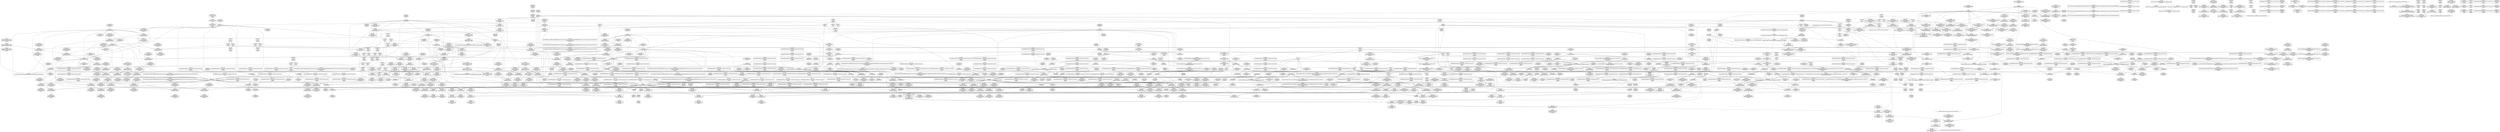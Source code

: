 digraph {
	CE0x4a526e0 [shape=record,shape=Mrecord,label="{CE0x4a526e0|rcu_read_unlock:tmp8|include/linux/rcupdate.h,933|*SummSource*}"]
	CE0x4a9cde0 [shape=record,shape=Mrecord,label="{CE0x4a9cde0|rcu_lock_release:tmp2|*SummSource*}"]
	CE0x4a4d320 [shape=record,shape=Mrecord,label="{CE0x4a4d320|rcu_read_lock:tobool1|include/linux/rcupdate.h,882|*SummSource*}"]
	CE0x4a32740 [shape=record,shape=Mrecord,label="{CE0x4a32740|i8*_getelementptr_inbounds_(_41_x_i8_,_41_x_i8_*_.str44,_i32_0,_i32_0)|*Constant*|*SummSource*}"]
	CE0x4a0ea20 [shape=record,shape=Mrecord,label="{CE0x4a0ea20|rcu_read_lock:bb}"]
	CE0x4a32cc0 [shape=record,shape=Mrecord,label="{CE0x4a32cc0|i64*_getelementptr_inbounds_(_13_x_i64_,_13_x_i64_*___llvm_gcov_ctr126,_i64_0,_i64_9)|*Constant*|*SummSource*}"]
	CE0x4a38ac0 [shape=record,shape=Mrecord,label="{CE0x4a38ac0|cred_sid:bb}"]
	CE0x4aaf1f0 [shape=record,shape=Mrecord,label="{CE0x4aaf1f0|rcu_lock_acquire:tmp6|*SummSink*}"]
	CE0x4ab13f0 [shape=record,shape=Mrecord,label="{CE0x4ab13f0|GLOBAL:__preempt_count_sub|*Constant*}"]
	CE0x4a7fc40 [shape=record,shape=Mrecord,label="{CE0x4a7fc40|_ret_void,_!dbg_!27717|include/linux/rcupdate.h,245}"]
	CE0x4a9d600 [shape=record,shape=Mrecord,label="{CE0x4a9d600|void_(i32*,_i32,_i32*)*_asm_addl_$1,_%gs:$0_,_*m,ri,*m,_dirflag_,_fpsr_,_flags_|*SummSource*}"]
	CE0x4a50d10 [shape=record,shape=Mrecord,label="{CE0x4a50d10|GLOBAL:rcu_read_unlock.__warned|Global_var:rcu_read_unlock.__warned|*SummSource*}"]
	CE0x4aad440 [shape=record,shape=Mrecord,label="{CE0x4aad440|i64*_getelementptr_inbounds_(_4_x_i64_,_4_x_i64_*___llvm_gcov_ctr133,_i64_0,_i64_1)|*Constant*|*SummSource*}"]
	CE0x4aaf7c0 [shape=record,shape=Mrecord,label="{CE0x4aaf7c0|i8*_undef|*Constant*}"]
	CE0x4a9b7c0 [shape=record,shape=Mrecord,label="{CE0x4a9b7c0|rcu_lock_release:tmp7|*SummSource*}"]
	CE0x4a26310 [shape=record,shape=Mrecord,label="{CE0x4a26310|GLOBAL:rcu_lock_map|Global_var:rcu_lock_map|*SummSink*}"]
	CE0x4a03920 [shape=record,shape=Mrecord,label="{CE0x4a03920|selinux_kernel_module_request:kmod_name2|security/selinux/hooks.c,3566|*SummSource*}"]
	CE0x4a7f570 [shape=record,shape=Mrecord,label="{CE0x4a7f570|GLOBAL:__rcu_read_unlock|*Constant*|*SummSource*}"]
	CE0x4a6ed90 [shape=record,shape=Mrecord,label="{CE0x4a6ed90|i64*_getelementptr_inbounds_(_4_x_i64_,_4_x_i64_*___llvm_gcov_ctr128,_i64_0,_i64_3)|*Constant*|*SummSource*}"]
	CE0x4a0e6c0 [shape=record,shape=Mrecord,label="{CE0x4a0e6c0|cred_sid:tmp3|*SummSource*}"]
	CE0x4a2ca50 [shape=record,shape=Mrecord,label="{CE0x4a2ca50|i64*_getelementptr_inbounds_(_2_x_i64_,_2_x_i64_*___llvm_gcov_ctr131,_i64_0,_i64_0)|*Constant*|*SummSource*}"]
	CE0x4a9f0c0 [shape=record,shape=Mrecord,label="{CE0x4a9f0c0|__rcu_read_unlock:tmp1}"]
	CE0x49e9c60 [shape=record,shape=Mrecord,label="{CE0x49e9c60|selinux_kernel_module_request:ad|security/selinux/hooks.c, 3561|*SummSource*}"]
	CE0x4aed960 [shape=record,shape=Mrecord,label="{CE0x4aed960|i64*_getelementptr_inbounds_(_4_x_i64_,_4_x_i64_*___llvm_gcov_ctr135,_i64_0,_i64_1)|*Constant*}"]
	CE0x49d8c70 [shape=record,shape=Mrecord,label="{CE0x49d8c70|i64_4|*Constant*}"]
	CE0x4a06c20 [shape=record,shape=Mrecord,label="{CE0x4a06c20|_ret_i32_%call3,_!dbg_!27722|security/selinux/hooks.c,3568|*SummSource*}"]
	CE0x4a0fbe0 [shape=record,shape=Mrecord,label="{CE0x4a0fbe0|i64*_getelementptr_inbounds_(_13_x_i64_,_13_x_i64_*___llvm_gcov_ctr126,_i64_0,_i64_12)|*Constant*|*SummSink*}"]
	CE0x4a2b0a0 [shape=record,shape=Mrecord,label="{CE0x4a2b0a0|rcu_lock_acquire:entry}"]
	CE0x4a659d0 [shape=record,shape=Mrecord,label="{CE0x4a659d0|__preempt_count_add:tmp}"]
	CE0x4a068c0 [shape=record,shape=Mrecord,label="{CE0x4a068c0|i64_3|*Constant*}"]
	CE0x4a51fb0 [shape=record,shape=Mrecord,label="{CE0x4a51fb0|__rcu_read_lock:tmp7|include/linux/rcupdate.h,240}"]
	CE0x4a0a2c0 [shape=record,shape=Mrecord,label="{CE0x4a0a2c0|task_sid:tmp19|security/selinux/hooks.c,208|*SummSink*}"]
	CE0x4a4b290 [shape=record,shape=Mrecord,label="{CE0x4a4b290|_ret_void,_!dbg_!27735|include/linux/rcupdate.h,938|*SummSink*}"]
	CE0x4a50160 [shape=record,shape=Mrecord,label="{CE0x4a50160|rcu_read_unlock:tmp16|include/linux/rcupdate.h,933|*SummSource*}"]
	CE0x4a046b0 [shape=record,shape=Mrecord,label="{CE0x4a046b0|selinux_kernel_module_request:call3|security/selinux/hooks.c,3568|*SummSink*}"]
	CE0x4a348e0 [shape=record,shape=Mrecord,label="{CE0x4a348e0|_call_void_lockdep_rcu_suspicious(i8*_getelementptr_inbounds_(_25_x_i8_,_25_x_i8_*_.str45,_i32_0,_i32_0),_i32_883,_i8*_getelementptr_inbounds_(_42_x_i8_,_42_x_i8_*_.str46,_i32_0,_i32_0))_#10,_!dbg_!27728|include/linux/rcupdate.h,882|*SummSink*}"]
	CE0x4a364f0 [shape=record,shape=Mrecord,label="{CE0x4a364f0|i64*_getelementptr_inbounds_(_11_x_i64_,_11_x_i64_*___llvm_gcov_ctr127,_i64_0,_i64_9)|*Constant*}"]
	CE0x4a7f050 [shape=record,shape=Mrecord,label="{CE0x4a7f050|_call_void___rcu_read_unlock()_#10,_!dbg_!27734|include/linux/rcupdate.h,937|*SummSink*}"]
	CE0x4a90c50 [shape=record,shape=Mrecord,label="{CE0x4a90c50|void_(i32*,_i32,_i32*)*_asm_addl_$1,_%gs:$0_,_*m,ri,*m,_dirflag_,_fpsr_,_flags_}"]
	CE0x4a2eeb0 [shape=record,shape=Mrecord,label="{CE0x4a2eeb0|i64*_getelementptr_inbounds_(_11_x_i64_,_11_x_i64_*___llvm_gcov_ctr132,_i64_0,_i64_1)|*Constant*}"]
	CE0x4a02640 [shape=record,shape=Mrecord,label="{CE0x4a02640|selinux_kernel_module_request:call1|security/selinux/hooks.c,3563|*SummSource*}"]
	CE0x49f0ef0 [shape=record,shape=Mrecord,label="{CE0x49f0ef0|task_sid:call|security/selinux/hooks.c,208|*SummSource*}"]
	CE0x4a0a7a0 [shape=record,shape=Mrecord,label="{CE0x4a0a7a0|_call_void_lockdep_rcu_suspicious(i8*_getelementptr_inbounds_(_25_x_i8_,_25_x_i8_*_.str3,_i32_0,_i32_0),_i32_208,_i8*_getelementptr_inbounds_(_41_x_i8_,_41_x_i8_*_.str44,_i32_0,_i32_0))_#10,_!dbg_!27732|security/selinux/hooks.c,208}"]
	CE0x4a30d20 [shape=record,shape=Mrecord,label="{CE0x4a30d20|i32_208|*Constant*|*SummSink*}"]
	CE0x4a4fc80 [shape=record,shape=Mrecord,label="{CE0x4a4fc80|rcu_read_unlock:tmp15|include/linux/rcupdate.h,933|*SummSource*}"]
	CE0x4a23ef0 [shape=record,shape=Mrecord,label="{CE0x4a23ef0|task_sid:do.end}"]
	CE0x4ab02b0 [shape=record,shape=Mrecord,label="{CE0x4ab02b0|i8*_undef|*Constant*|*SummSink*}"]
	CE0x49e9b60 [shape=record,shape=Mrecord,label="{CE0x49e9b60|avc_has_perm:requested|Function::avc_has_perm&Arg::requested::|*SummSink*}"]
	CE0x49ecb20 [shape=record,shape=Mrecord,label="{CE0x49ecb20|get_current:tmp1}"]
	CE0x4a73c10 [shape=record,shape=Mrecord,label="{CE0x4a73c10|i64*_getelementptr_inbounds_(_11_x_i64_,_11_x_i64_*___llvm_gcov_ctr132,_i64_0,_i64_0)|*Constant*|*SummSource*}"]
	CE0x4ac52f0 [shape=record,shape=Mrecord,label="{CE0x4ac52f0|__preempt_count_sub:tmp1|*SummSource*}"]
	CE0x4a26240 [shape=record,shape=Mrecord,label="{CE0x4a26240|GLOBAL:rcu_lock_map|Global_var:rcu_lock_map|*SummSource*}"]
	CE0x4a27b60 [shape=record,shape=Mrecord,label="{CE0x4a27b60|rcu_read_lock:land.lhs.true}"]
	CE0x4a917e0 [shape=record,shape=Mrecord,label="{CE0x4a917e0|__rcu_read_lock:tmp1|*SummSink*}"]
	CE0x4a9d3a0 [shape=record,shape=Mrecord,label="{CE0x4a9d3a0|_call_void_mcount()_#3|*SummSink*}"]
	CE0x49f7600 [shape=record,shape=Mrecord,label="{CE0x49f7600|rcu_read_unlock:tmp17|include/linux/rcupdate.h,933|*SummSink*}"]
	CE0x4aa12f0 [shape=record,shape=Mrecord,label="{CE0x4aa12f0|__preempt_count_add:do.body|*SummSource*}"]
	CE0x49fc110 [shape=record,shape=Mrecord,label="{CE0x49fc110|GLOBAL:rcu_lock_map|Global_var:rcu_lock_map}"]
	CE0x4a76220 [shape=record,shape=Mrecord,label="{CE0x4a76220|rcu_lock_release:tmp1|*SummSource*}"]
	CE0x4a2f2c0 [shape=record,shape=Mrecord,label="{CE0x4a2f2c0|_call_void_mcount()_#3|*SummSink*}"]
	CE0x4a2a4c0 [shape=record,shape=Mrecord,label="{CE0x4a2a4c0|task_sid:land.lhs.true|*SummSource*}"]
	CE0x4a28490 [shape=record,shape=Mrecord,label="{CE0x4a28490|__rcu_read_lock:tmp}"]
	CE0x4a70f20 [shape=record,shape=Mrecord,label="{CE0x4a70f20|i64*_getelementptr_inbounds_(_4_x_i64_,_4_x_i64_*___llvm_gcov_ctr128,_i64_0,_i64_3)|*Constant*|*SummSink*}"]
	CE0x4aade70 [shape=record,shape=Mrecord,label="{CE0x4aade70|rcu_lock_acquire:tmp}"]
	CE0x4a9eb20 [shape=record,shape=Mrecord,label="{CE0x4a9eb20|i64*_getelementptr_inbounds_(_4_x_i64_,_4_x_i64_*___llvm_gcov_ctr134,_i64_0,_i64_0)|*Constant*|*SummSink*}"]
	CE0x4ac35e0 [shape=record,shape=Mrecord,label="{CE0x4ac35e0|__preempt_count_sub:tmp}"]
	CE0x4a8ba00 [shape=record,shape=Mrecord,label="{CE0x4a8ba00|__preempt_count_sub:tmp7|./arch/x86/include/asm/preempt.h,78|*SummSource*}"]
	CE0x49ed360 [shape=record,shape=Mrecord,label="{CE0x49ed360|task_sid:tmp17|security/selinux/hooks.c,208}"]
	CE0x4a23110 [shape=record,shape=Mrecord,label="{CE0x4a23110|i8*_getelementptr_inbounds_(_25_x_i8_,_25_x_i8_*_.str3,_i32_0,_i32_0)|*Constant*|*SummSource*}"]
	CE0x4a969b0 [shape=record,shape=Mrecord,label="{CE0x4a969b0|__rcu_read_lock:do.body|*SummSource*}"]
	CE0x4a78890 [shape=record,shape=Mrecord,label="{CE0x4a78890|i64*_getelementptr_inbounds_(_4_x_i64_,_4_x_i64_*___llvm_gcov_ctr130,_i64_0,_i64_2)|*Constant*|*SummSink*}"]
	CE0x4a71f80 [shape=record,shape=Mrecord,label="{CE0x4a71f80|_call_void_mcount()_#3|*SummSource*}"]
	CE0x49ef420 [shape=record,shape=Mrecord,label="{CE0x49ef420|task_sid:task|Function::task_sid&Arg::task::}"]
	CE0x49ebd60 [shape=record,shape=Mrecord,label="{CE0x49ebd60|i64*_getelementptr_inbounds_(_2_x_i64_,_2_x_i64_*___llvm_gcov_ctr278,_i64_0,_i64_0)|*Constant*}"]
	CE0x4a0a330 [shape=record,shape=Mrecord,label="{CE0x4a0a330|i8_1|*Constant*|*SummSource*}"]
	CE0x49f80e0 [shape=record,shape=Mrecord,label="{CE0x49f80e0|_call_void_mcount()_#3|*SummSink*}"]
	CE0x4a2bcf0 [shape=record,shape=Mrecord,label="{CE0x4a2bcf0|task_sid:real_cred|security/selinux/hooks.c,208|*SummSink*}"]
	CE0x49f7c20 [shape=record,shape=Mrecord,label="{CE0x49f7c20|rcu_read_lock:tmp3}"]
	CE0x4a7ab30 [shape=record,shape=Mrecord,label="{CE0x4a7ab30|rcu_read_unlock:tobool1|include/linux/rcupdate.h,933}"]
	CE0x4a737c0 [shape=record,shape=Mrecord,label="{CE0x4a737c0|rcu_lock_acquire:tmp|*SummSink*}"]
	CE0x49e3240 [shape=record,shape=Mrecord,label="{CE0x49e3240|%struct.task_struct*_(%struct.task_struct**)*_asm_movq_%gs:$_1:P_,$0_,_r,im,_dirflag_,_fpsr_,_flags_}"]
	CE0x4a36f80 [shape=record,shape=Mrecord,label="{CE0x4a36f80|rcu_read_lock:tmp19|include/linux/rcupdate.h,882|*SummSink*}"]
	CE0x4a4bb90 [shape=record,shape=Mrecord,label="{CE0x4a4bb90|GLOBAL:rcu_lock_acquire|*Constant*|*SummSink*}"]
	CE0x4a093b0 [shape=record,shape=Mrecord,label="{CE0x4a093b0|rcu_read_lock:tmp12|include/linux/rcupdate.h,882|*SummSource*}"]
	CE0x49ff510 [shape=record,shape=Mrecord,label="{CE0x49ff510|task_sid:tmp|*SummSource*}"]
	CE0x4a67530 [shape=record,shape=Mrecord,label="{CE0x4a67530|__preempt_count_add:tmp2|*SummSource*}"]
	CE0x49ec570 [shape=record,shape=Mrecord,label="{CE0x49ec570|selinux_kernel_module_request:tmp2}"]
	CE0x4a4b180 [shape=record,shape=Mrecord,label="{CE0x4a4b180|_ret_void,_!dbg_!27735|include/linux/rcupdate.h,938|*SummSource*}"]
	CE0x4a6e160 [shape=record,shape=Mrecord,label="{CE0x4a6e160|rcu_read_unlock:tmp2|*SummSink*}"]
	CE0x4a7c310 [shape=record,shape=Mrecord,label="{CE0x4a7c310|i64*_getelementptr_inbounds_(_11_x_i64_,_11_x_i64_*___llvm_gcov_ctr132,_i64_0,_i64_10)|*Constant*|*SummSink*}"]
	CE0x4aaab70 [shape=record,shape=Mrecord,label="{CE0x4aaab70|i64*_getelementptr_inbounds_(_4_x_i64_,_4_x_i64_*___llvm_gcov_ctr128,_i64_0,_i64_0)|*Constant*|*SummSource*}"]
	CE0x4a9b5a0 [shape=record,shape=Mrecord,label="{CE0x4a9b5a0|rcu_lock_release:tmp7}"]
	CE0x4a704c0 [shape=record,shape=Mrecord,label="{CE0x4a704c0|GLOBAL:lock_acquire|*Constant*}"]
	CE0x4a274b0 [shape=record,shape=Mrecord,label="{CE0x4a274b0|rcu_read_unlock:bb}"]
	CE0x49eeab0 [shape=record,shape=Mrecord,label="{CE0x49eeab0|task_sid:tmp3}"]
	CE0x49ef6e0 [shape=record,shape=Mrecord,label="{CE0x49ef6e0|_ret_i32_%tmp6,_!dbg_!27716|security/selinux/hooks.c,197|*SummSink*}"]
	CE0x4a51c40 [shape=record,shape=Mrecord,label="{CE0x4a51c40|__rcu_read_lock:tmp6|include/linux/rcupdate.h,240|*SummSource*}"]
	CE0x4a97b00 [shape=record,shape=Mrecord,label="{CE0x4a97b00|_call_void_lock_release(%struct.lockdep_map*_%map,_i32_1,_i64_ptrtoint_(i8*_blockaddress(_rcu_lock_release,_%__here)_to_i64))_#10,_!dbg_!27716|include/linux/rcupdate.h,423}"]
	CE0x4aa0fe0 [shape=record,shape=Mrecord,label="{CE0x4aa0fe0|__preempt_count_add:bb|*SummSource*}"]
	CE0x4ac3f40 [shape=record,shape=Mrecord,label="{CE0x4ac3f40|__preempt_count_add:tmp1|*SummSource*}"]
	CE0x4a675a0 [shape=record,shape=Mrecord,label="{CE0x4a675a0|__preempt_count_add:tmp2|*SummSink*}"]
	"CONST[source:0(mediator),value:0(static)][purpose:{operation}][SnkIdx:3]"
	CE0x4a2fae0 [shape=record,shape=Mrecord,label="{CE0x4a2fae0|cred_sid:tmp1}"]
	CE0x49e3a20 [shape=record,shape=Mrecord,label="{CE0x49e3a20|task_sid:tmp8|security/selinux/hooks.c,208|*SummSink*}"]
	CE0x4a27dd0 [shape=record,shape=Mrecord,label="{CE0x4a27dd0|cred_sid:tmp2|*SummSource*}"]
	CE0x49f8460 [shape=record,shape=Mrecord,label="{CE0x49f8460|rcu_read_lock:tmp5|include/linux/rcupdate.h,882|*SummSource*}"]
	CE0x4a4eae0 [shape=record,shape=Mrecord,label="{CE0x4a4eae0|rcu_read_unlock:tmp8|include/linux/rcupdate.h,933|*SummSink*}"]
	CE0x4a65a40 [shape=record,shape=Mrecord,label="{CE0x4a65a40|COLLAPSED:_GCMRE___llvm_gcov_ctr129_internal_global_4_x_i64_zeroinitializer:_elem_0:default:}"]
	CE0x49ef380 [shape=record,shape=Mrecord,label="{CE0x49ef380|task_sid:entry|*SummSink*}"]
	CE0x49dbee0 [shape=record,shape=Mrecord,label="{CE0x49dbee0|selinux_kernel_module_request:bb|*SummSink*}"]
	CE0x4a76f00 [shape=record,shape=Mrecord,label="{CE0x4a76f00|rcu_read_unlock:tmp12|include/linux/rcupdate.h,933|*SummSink*}"]
	CE0x4a2a180 [shape=record,shape=Mrecord,label="{CE0x4a2a180|i32_22|*Constant*|*SummSink*}"]
	CE0x4a07d80 [shape=record,shape=Mrecord,label="{CE0x4a07d80|task_sid:tmp5|security/selinux/hooks.c,208|*SummSource*}"]
	CE0x4a57330 [shape=record,shape=Mrecord,label="{CE0x4a57330|rcu_read_lock:tmp15|include/linux/rcupdate.h,882|*SummSource*}"]
	CE0x4a09c90 [shape=record,shape=Mrecord,label="{CE0x4a09c90|task_sid:tmp8|security/selinux/hooks.c,208|*SummSource*}"]
	CE0x4aadb60 [shape=record,shape=Mrecord,label="{CE0x4aadb60|__rcu_read_unlock:do.body}"]
	CE0x49ff430 [shape=record,shape=Mrecord,label="{CE0x49ff430|task_sid:tmp}"]
	CE0x4a78690 [shape=record,shape=Mrecord,label="{CE0x4a78690|_call_void___preempt_count_sub(i32_1)_#10,_!dbg_!27715|include/linux/rcupdate.h,244|*SummSink*}"]
	CE0x4a7b150 [shape=record,shape=Mrecord,label="{CE0x4a7b150|__rcu_read_lock:tmp5|include/linux/rcupdate.h,239|*SummSource*}"]
	CE0x4a236f0 [shape=record,shape=Mrecord,label="{CE0x4a236f0|GLOBAL:lockdep_rcu_suspicious|*Constant*|*SummSource*}"]
	CE0x4a01650 [shape=record,shape=Mrecord,label="{CE0x4a01650|i32_(i32,_i32,_i16,_i32,_%struct.common_audit_data*)*_bitcast_(i32_(i32,_i32,_i16,_i32,_%struct.common_audit_data.495*)*_avc_has_perm_to_i32_(i32,_i32,_i16,_i32,_%struct.common_audit_data*)*)|*Constant*}"]
	CE0x4a11880 [shape=record,shape=Mrecord,label="{CE0x4a11880|rcu_read_unlock:tobool|include/linux/rcupdate.h,933|*SummSource*}"]
	CE0x4a99410 [shape=record,shape=Mrecord,label="{CE0x4a99410|rcu_lock_release:bb|*SummSink*}"]
	CE0x4a239e0 [shape=record,shape=Mrecord,label="{CE0x4a239e0|rcu_read_lock:tmp2}"]
	CE0x4a967f0 [shape=record,shape=Mrecord,label="{CE0x4a967f0|i64*_getelementptr_inbounds_(_4_x_i64_,_4_x_i64_*___llvm_gcov_ctr128,_i64_0,_i64_1)|*Constant*}"]
	CE0x49eec40 [shape=record,shape=Mrecord,label="{CE0x49eec40|i32_1|*Constant*}"]
	CE0x4a03ad0 [shape=record,shape=Mrecord,label="{CE0x4a03ad0|_call_void_mcount()_#3|*SummSink*}"]
	CE0x4a0f720 [shape=record,shape=Mrecord,label="{CE0x4a0f720|i64*_getelementptr_inbounds_(_13_x_i64_,_13_x_i64_*___llvm_gcov_ctr126,_i64_0,_i64_12)|*Constant*}"]
	CE0x4a68dd0 [shape=record,shape=Mrecord,label="{CE0x4a68dd0|__preempt_count_sub:tmp1}"]
	CE0x49ecd80 [shape=record,shape=Mrecord,label="{CE0x49ecd80|i64*_getelementptr_inbounds_(_2_x_i64_,_2_x_i64_*___llvm_gcov_ctr98,_i64_0,_i64_1)|*Constant*}"]
	CE0x49e5650 [shape=record,shape=Mrecord,label="{CE0x49e5650|_ret_i32_%call3,_!dbg_!27722|security/selinux/hooks.c,3568}"]
	CE0x49fef50 [shape=record,shape=Mrecord,label="{CE0x49fef50|GLOBAL:task_sid.__warned|Global_var:task_sid.__warned}"]
	CE0x4a4dbc0 [shape=record,shape=Mrecord,label="{CE0x4a4dbc0|rcu_read_lock:land.lhs.true2|*SummSource*}"]
	CE0x4aadf50 [shape=record,shape=Mrecord,label="{CE0x4aadf50|rcu_lock_acquire:tmp|*SummSource*}"]
	CE0x4a2a530 [shape=record,shape=Mrecord,label="{CE0x4a2a530|task_sid:land.lhs.true|*SummSink*}"]
	CE0x4a285a0 [shape=record,shape=Mrecord,label="{CE0x4a285a0|GLOBAL:__llvm_gcov_ctr126|Global_var:__llvm_gcov_ctr126|*SummSource*}"]
	CE0x4a326d0 [shape=record,shape=Mrecord,label="{CE0x4a326d0|i8*_getelementptr_inbounds_(_41_x_i8_,_41_x_i8_*_.str44,_i32_0,_i32_0)|*Constant*}"]
	CE0x4a32eb0 [shape=record,shape=Mrecord,label="{CE0x4a32eb0|i64*_getelementptr_inbounds_(_13_x_i64_,_13_x_i64_*___llvm_gcov_ctr126,_i64_0,_i64_9)|*Constant*|*SummSink*}"]
	CE0x4a2b1d0 [shape=record,shape=Mrecord,label="{CE0x4a2b1d0|GLOBAL:rcu_lock_acquire|*Constant*}"]
	CE0x4a71ff0 [shape=record,shape=Mrecord,label="{CE0x4a71ff0|_call_void_mcount()_#3|*SummSink*}"]
	CE0x49f7810 [shape=record,shape=Mrecord,label="{CE0x49f7810|rcu_read_unlock:tmp18|include/linux/rcupdate.h,933}"]
	CE0x4a3e4f0 [shape=record,shape=Mrecord,label="{CE0x4a3e4f0|rcu_read_unlock:tmp13|include/linux/rcupdate.h,933|*SummSource*}"]
	CE0x49ed170 [shape=record,shape=Mrecord,label="{CE0x49ed170|i64*_getelementptr_inbounds_(_2_x_i64_,_2_x_i64_*___llvm_gcov_ctr98,_i64_0,_i64_1)|*Constant*|*SummSink*}"]
	CE0x4a78820 [shape=record,shape=Mrecord,label="{CE0x4a78820|i64*_getelementptr_inbounds_(_4_x_i64_,_4_x_i64_*___llvm_gcov_ctr130,_i64_0,_i64_2)|*Constant*|*SummSource*}"]
	CE0x49f8cb0 [shape=record,shape=Mrecord,label="{CE0x49f8cb0|task_sid:do.body5|*SummSource*}"]
	CE0x4ac41c0 [shape=record,shape=Mrecord,label="{CE0x4ac41c0|__preempt_count_add:tmp|*SummSink*}"]
	CE0x49fedd0 [shape=record,shape=Mrecord,label="{CE0x49fedd0|task_sid:tmp6|security/selinux/hooks.c,208}"]
	CE0x49e8ba0 [shape=record,shape=Mrecord,label="{CE0x49e8ba0|avc_has_perm:ssid|Function::avc_has_perm&Arg::ssid::|*SummSource*}"]
	CE0x4a38cb0 [shape=record,shape=Mrecord,label="{CE0x4a38cb0|cred_sid:bb|*SummSink*}"]
	CE0x4a2eb20 [shape=record,shape=Mrecord,label="{CE0x4a2eb20|__preempt_count_add:tmp5|./arch/x86/include/asm/preempt.h,72|*SummSink*}"]
	CE0x49f1a90 [shape=record,shape=Mrecord,label="{CE0x49f1a90|avc_has_perm:requested|Function::avc_has_perm&Arg::requested::}"]
	CE0x4a4ff20 [shape=record,shape=Mrecord,label="{CE0x4a4ff20|rcu_read_unlock:tmp16|include/linux/rcupdate.h,933}"]
	CE0x4a0bfa0 [shape=record,shape=Mrecord,label="{CE0x4a0bfa0|cred_sid:tmp4|*LoadInst*|security/selinux/hooks.c,196|*SummSink*}"]
	CE0x5c86460 [shape=record,shape=Mrecord,label="{CE0x5c86460|0:_i8,_8:_i8*,_24:_%struct.selinux_audit_data*,_:_SCMRE_0,1_|*MultipleSource*|security/selinux/hooks.c,3565|security/selinux/hooks.c, 3561}"]
	CE0x4aa9f00 [shape=record,shape=Mrecord,label="{CE0x4aa9f00|__preempt_count_sub:val|Function::__preempt_count_sub&Arg::val::}"]
	CE0x4a4e160 [shape=record,shape=Mrecord,label="{CE0x4a4e160|cred_sid:sid|security/selinux/hooks.c,197|*SummSource*}"]
	CE0x49db040 [shape=record,shape=Mrecord,label="{CE0x49db040|selinux_kernel_module_request:u|security/selinux/hooks.c,3566|*SummSource*}"]
	CE0x4a096a0 [shape=record,shape=Mrecord,label="{CE0x4a096a0|rcu_read_lock:call3|include/linux/rcupdate.h,882}"]
	CE0x4a75a90 [shape=record,shape=Mrecord,label="{CE0x4a75a90|rcu_read_unlock:do.body}"]
	CE0x4a91110 [shape=record,shape=Mrecord,label="{CE0x4a91110|__rcu_read_unlock:tmp5|include/linux/rcupdate.h,244}"]
	CE0x49e0bb0 [shape=record,shape=Mrecord,label="{CE0x49e0bb0|task_sid:tmp21|security/selinux/hooks.c,208}"]
	CE0x4aabda0 [shape=record,shape=Mrecord,label="{CE0x4aabda0|__rcu_read_unlock:tmp3|*SummSource*}"]
	CE0x4a80210 [shape=record,shape=Mrecord,label="{CE0x4a80210|__rcu_read_lock:do.end|*SummSink*}"]
	CE0x4ac5a90 [shape=record,shape=Mrecord,label="{CE0x4ac5a90|_call_void_mcount()_#3|*SummSink*}"]
	CE0x4a8c4f0 [shape=record,shape=Mrecord,label="{CE0x4a8c4f0|__preempt_count_sub:tmp4|./arch/x86/include/asm/preempt.h,77|*SummSink*}"]
	CE0x4a8be90 [shape=record,shape=Mrecord,label="{CE0x4a8be90|i64*_getelementptr_inbounds_(_4_x_i64_,_4_x_i64_*___llvm_gcov_ctr135,_i64_0,_i64_0)|*Constant*|*SummSink*}"]
	CE0x49dc330 [shape=record,shape=Mrecord,label="{CE0x49dc330|_call_void_mcount()_#3}"]
	CE0x49f7110 [shape=record,shape=Mrecord,label="{CE0x49f7110|i64*_getelementptr_inbounds_(_11_x_i64_,_11_x_i64_*___llvm_gcov_ctr132,_i64_0,_i64_8)|*Constant*|*SummSink*}"]
	CE0x4ab2490 [shape=record,shape=Mrecord,label="{CE0x4ab2490|__preempt_count_sub:do.body}"]
	CE0x4aca070 [shape=record,shape=Mrecord,label="{CE0x4aca070|__rcu_read_unlock:tmp7|include/linux/rcupdate.h,245}"]
	CE0x49ef0e0 [shape=record,shape=Mrecord,label="{CE0x49ef0e0|GLOBAL:task_sid|*Constant*|*SummSink*}"]
	CE0x4a4f250 [shape=record,shape=Mrecord,label="{CE0x4a4f250|__preempt_count_add:val|Function::__preempt_count_add&Arg::val::|*SummSource*}"]
	CE0x4a71880 [shape=record,shape=Mrecord,label="{CE0x4a71880|i64*_getelementptr_inbounds_(_4_x_i64_,_4_x_i64_*___llvm_gcov_ctr128,_i64_0,_i64_3)|*Constant*}"]
	CE0x4a8fa50 [shape=record,shape=Mrecord,label="{CE0x4a8fa50|__rcu_read_lock:tmp1|*SummSource*}"]
	CE0x49d90e0 [shape=record,shape=Mrecord,label="{CE0x49d90e0|rcu_read_lock:tmp9|include/linux/rcupdate.h,882|*SummSource*}"]
	CE0x4a745c0 [shape=record,shape=Mrecord,label="{CE0x4a745c0|rcu_read_unlock:tmp5|include/linux/rcupdate.h,933|*SummSink*}"]
	CE0x4a7deb0 [shape=record,shape=Mrecord,label="{CE0x4a7deb0|rcu_lock_release:map|Function::rcu_lock_release&Arg::map::|*SummSource*}"]
	CE0x49e7a10 [shape=record,shape=Mrecord,label="{CE0x49e7a10|selinux_kernel_module_request:call|security/selinux/hooks.c,3563|*SummSource*}"]
	CE0x4a806d0 [shape=record,shape=Mrecord,label="{CE0x4a806d0|__rcu_read_lock:do.body|*SummSink*}"]
	CE0x4a74380 [shape=record,shape=Mrecord,label="{CE0x4a74380|rcu_lock_acquire:tmp4|include/linux/rcupdate.h,418|*SummSource*}"]
	CE0x4aa1640 [shape=record,shape=Mrecord,label="{CE0x4aa1640|__preempt_count_add:do.end|*SummSink*}"]
	CE0x4a07c80 [shape=record,shape=Mrecord,label="{CE0x4a07c80|task_sid:tmp5|security/selinux/hooks.c,208}"]
	CE0x49f9090 [shape=record,shape=Mrecord,label="{CE0x49f9090|get_current:tmp2}"]
	CE0x4aa9dc0 [shape=record,shape=Mrecord,label="{CE0x4aa9dc0|_ret_void,_!dbg_!27720|./arch/x86/include/asm/preempt.h,78}"]
	CE0x4a10780 [shape=record,shape=Mrecord,label="{CE0x4a10780|task_sid:call7|security/selinux/hooks.c,208|*SummSink*}"]
	CE0x4a522f0 [shape=record,shape=Mrecord,label="{CE0x4a522f0|rcu_read_lock:tmp4|include/linux/rcupdate.h,882|*SummSource*}"]
	CE0x4ac9c70 [shape=record,shape=Mrecord,label="{CE0x4ac9c70|__rcu_read_unlock:tmp6|include/linux/rcupdate.h,245}"]
	CE0x4a23de0 [shape=record,shape=Mrecord,label="{CE0x4a23de0|task_sid:if.then|*SummSink*}"]
	CE0x4af7a30 [shape=record,shape=Mrecord,label="{CE0x4af7a30|i64*_getelementptr_inbounds_(_4_x_i64_,_4_x_i64_*___llvm_gcov_ctr135,_i64_0,_i64_0)|*Constant*}"]
	CE0x4a0a250 [shape=record,shape=Mrecord,label="{CE0x4a0a250|task_sid:tmp19|security/selinux/hooks.c,208|*SummSource*}"]
	CE0x4a6fdd0 [shape=record,shape=Mrecord,label="{CE0x4a6fdd0|i64*_getelementptr_inbounds_(_4_x_i64_,_4_x_i64_*___llvm_gcov_ctr133,_i64_0,_i64_0)|*Constant*}"]
	CE0x4a7ec00 [shape=record,shape=Mrecord,label="{CE0x4a7ec00|_ret_void,_!dbg_!27717|include/linux/rcupdate.h,424|*SummSource*}"]
	CE0x4a4d070 [shape=record,shape=Mrecord,label="{CE0x4a4d070|rcu_read_lock:tobool1|include/linux/rcupdate.h,882}"]
	CE0x49d8a70 [shape=record,shape=Mrecord,label="{CE0x49d8a70|task_sid:tmp16|security/selinux/hooks.c,208}"]
	CE0x4a523c0 [shape=record,shape=Mrecord,label="{CE0x4a523c0|rcu_read_lock:tmp4|include/linux/rcupdate.h,882|*SummSink*}"]
	CE0x49ede90 [shape=record,shape=Mrecord,label="{CE0x49ede90|avc_has_perm:entry}"]
	CE0x4a73560 [shape=record,shape=Mrecord,label="{CE0x4a73560|GLOBAL:__llvm_gcov_ctr132|Global_var:__llvm_gcov_ctr132|*SummSource*}"]
	CE0x4a561a0 [shape=record,shape=Mrecord,label="{CE0x4a561a0|rcu_read_unlock:tmp14|include/linux/rcupdate.h,933|*SummSource*}"]
	CE0x4a3de80 [shape=record,shape=Mrecord,label="{CE0x4a3de80|__rcu_read_lock:tmp7|include/linux/rcupdate.h,240|*SummSink*}"]
	CE0x49f9170 [shape=record,shape=Mrecord,label="{CE0x49f9170|get_current:tmp2|*SummSink*}"]
	CE0x4a0abe0 [shape=record,shape=Mrecord,label="{CE0x4a0abe0|task_sid:tmp17|security/selinux/hooks.c,208|*SummSource*}"]
	CE0x4aaf6c0 [shape=record,shape=Mrecord,label="{CE0x4aaf6c0|rcu_lock_acquire:tmp7|*SummSink*}"]
	CE0x4a14a40 [shape=record,shape=Mrecord,label="{CE0x4a14a40|task_sid:tmp18|security/selinux/hooks.c,208|*SummSink*}"]
	CE0x4a7e2a0 [shape=record,shape=Mrecord,label="{CE0x4a7e2a0|i64*_getelementptr_inbounds_(_11_x_i64_,_11_x_i64_*___llvm_gcov_ctr132,_i64_0,_i64_9)|*Constant*|*SummSource*}"]
	CE0x4a08a90 [shape=record,shape=Mrecord,label="{CE0x4a08a90|rcu_read_lock:tmp10|include/linux/rcupdate.h,882|*SummSource*}"]
	CE0x4a30180 [shape=record,shape=Mrecord,label="{CE0x4a30180|task_sid:land.lhs.true2|*SummSink*}"]
	CE0x4a77d60 [shape=record,shape=Mrecord,label="{CE0x4a77d60|rcu_read_unlock:call3|include/linux/rcupdate.h,933|*SummSink*}"]
	CE0x4a7ff10 [shape=record,shape=Mrecord,label="{CE0x4a7ff10|__rcu_read_lock:do.end}"]
	CE0x49e2c30 [shape=record,shape=Mrecord,label="{CE0x49e2c30|task_sid:do.end|*SummSink*}"]
	CE0x4a6fc60 [shape=record,shape=Mrecord,label="{CE0x4a6fc60|rcu_lock_acquire:tmp2|*SummSource*}"]
	CE0x4aaefa0 [shape=record,shape=Mrecord,label="{CE0x4aaefa0|i64*_getelementptr_inbounds_(_4_x_i64_,_4_x_i64_*___llvm_gcov_ctr130,_i64_0,_i64_3)|*Constant*|*SummSink*}"]
	CE0x49e5ae0 [shape=record,shape=Mrecord,label="{CE0x49e5ae0|get_current:bb|*SummSink*}"]
	CE0x4a72c50 [shape=record,shape=Mrecord,label="{CE0x4a72c50|COLLAPSED:_GCMRE___llvm_gcov_ctr132_internal_global_11_x_i64_zeroinitializer:_elem_0:default:}"]
	CE0x4a122e0 [shape=record,shape=Mrecord,label="{CE0x4a122e0|_call_void_lockdep_rcu_suspicious(i8*_getelementptr_inbounds_(_25_x_i8_,_25_x_i8_*_.str45,_i32_0,_i32_0),_i32_934,_i8*_getelementptr_inbounds_(_44_x_i8_,_44_x_i8_*_.str47,_i32_0,_i32_0))_#10,_!dbg_!27726|include/linux/rcupdate.h,933|*SummSource*}"]
	CE0x4aa1940 [shape=record,shape=Mrecord,label="{CE0x4aa1940|__rcu_read_unlock:do.body|*SummSource*}"]
	CE0x4a7d970 [shape=record,shape=Mrecord,label="{CE0x4a7d970|GLOBAL:rcu_lock_release|*Constant*|*SummSource*}"]
	CE0x4a67c90 [shape=record,shape=Mrecord,label="{CE0x4a67c90|__preempt_count_add:tmp7|./arch/x86/include/asm/preempt.h,73|*SummSink*}"]
	CE0x4a50aa0 [shape=record,shape=Mrecord,label="{CE0x4a50aa0|rcu_read_lock:tmp8|include/linux/rcupdate.h,882|*SummSink*}"]
	CE0x49ece90 [shape=record,shape=Mrecord,label="{CE0x49ece90|selinux_kernel_module_request:tmp|*SummSource*}"]
	CE0x49f9d40 [shape=record,shape=Mrecord,label="{CE0x49f9d40|selinux_kernel_module_request:type|security/selinux/hooks.c,3565}"]
	CE0x4a4fdb0 [shape=record,shape=Mrecord,label="{CE0x4a4fdb0|rcu_read_unlock:tmp15|include/linux/rcupdate.h,933|*SummSink*}"]
	CE0x4a6e840 [shape=record,shape=Mrecord,label="{CE0x4a6e840|rcu_lock_acquire:__here|*SummSink*}"]
	CE0x49db460 [shape=record,shape=Mrecord,label="{CE0x49db460|selinux_kernel_module_request:bb}"]
	CE0x4a4c2b0 [shape=record,shape=Mrecord,label="{CE0x4a4c2b0|rcu_read_lock:tmp6|include/linux/rcupdate.h,882|*SummSource*}"]
	CE0x4a9b2b0 [shape=record,shape=Mrecord,label="{CE0x4a9b2b0|rcu_lock_release:tmp6|*SummSource*}"]
	CE0x4a06e00 [shape=record,shape=Mrecord,label="{CE0x4a06e00|_ret_i32_%call3,_!dbg_!27722|security/selinux/hooks.c,3568|*SummSink*}"]
	CE0x49e4540 [shape=record,shape=Mrecord,label="{CE0x49e4540|i32_77|*Constant*}"]
	CE0x4a588c0 [shape=record,shape=Mrecord,label="{CE0x4a588c0|rcu_read_lock:tmp18|include/linux/rcupdate.h,882|*SummSource*}"]
	CE0x4a2a420 [shape=record,shape=Mrecord,label="{CE0x4a2a420|task_sid:land.lhs.true}"]
	CE0x4aba780 [shape=record,shape=Mrecord,label="{CE0x4aba780|__preempt_count_sub:bb|*SummSink*}"]
	CE0x49dd040 [shape=record,shape=Mrecord,label="{CE0x49dd040|selinux_kernel_module_request:tmp2|*SummSink*}"]
	CE0x49e0610 [shape=record,shape=Mrecord,label="{CE0x49e0610|rcu_read_unlock:if.then|*SummSource*}"]
	CE0x4a30710 [shape=record,shape=Mrecord,label="{CE0x4a30710|i8*_getelementptr_inbounds_(_25_x_i8_,_25_x_i8_*_.str3,_i32_0,_i32_0)|*Constant*|*SummSink*}"]
	CE0x4aacc80 [shape=record,shape=Mrecord,label="{CE0x4aacc80|__rcu_read_lock:tmp1}"]
	CE0x4a60c00 [shape=record,shape=Mrecord,label="{CE0x4a60c00|i64*_getelementptr_inbounds_(_4_x_i64_,_4_x_i64_*___llvm_gcov_ctr129,_i64_0,_i64_2)|*Constant*|*SummSink*}"]
	CE0x49d7c90 [shape=record,shape=Mrecord,label="{CE0x49d7c90|i64*_getelementptr_inbounds_(_2_x_i64_,_2_x_i64_*___llvm_gcov_ctr131,_i64_0,_i64_1)|*Constant*}"]
	CE0x4a2a810 [shape=record,shape=Mrecord,label="{CE0x4a2a810|i64*_getelementptr_inbounds_(_2_x_i64_,_2_x_i64_*___llvm_gcov_ctr131,_i64_0,_i64_1)|*Constant*|*SummSink*}"]
	CE0x4a37a20 [shape=record,shape=Mrecord,label="{CE0x4a37a20|i64*_getelementptr_inbounds_(_11_x_i64_,_11_x_i64_*___llvm_gcov_ctr127,_i64_0,_i64_10)|*Constant*}"]
	CE0x4a34440 [shape=record,shape=Mrecord,label="{CE0x4a34440|_call_void_lockdep_rcu_suspicious(i8*_getelementptr_inbounds_(_25_x_i8_,_25_x_i8_*_.str45,_i32_0,_i32_0),_i32_883,_i8*_getelementptr_inbounds_(_42_x_i8_,_42_x_i8_*_.str46,_i32_0,_i32_0))_#10,_!dbg_!27728|include/linux/rcupdate.h,882|*SummSource*}"]
	CE0x4a10c60 [shape=record,shape=Mrecord,label="{CE0x4a10c60|cred_sid:entry}"]
	CE0x4aad950 [shape=record,shape=Mrecord,label="{CE0x4aad950|i64*_getelementptr_inbounds_(_4_x_i64_,_4_x_i64_*___llvm_gcov_ctr134,_i64_0,_i64_1)|*Constant*|*SummSink*}"]
	CE0x49e7ab0 [shape=record,shape=Mrecord,label="{CE0x49e7ab0|selinux_kernel_module_request:call|security/selinux/hooks.c,3563|*SummSink*}"]
	CE0x4a8fc80 [shape=record,shape=Mrecord,label="{CE0x4a8fc80|i64*_getelementptr_inbounds_(_4_x_i64_,_4_x_i64_*___llvm_gcov_ctr130,_i64_0,_i64_1)|*Constant*|*SummSource*}"]
	CE0x4ac3c50 [shape=record,shape=Mrecord,label="{CE0x4ac3c50|__rcu_read_unlock:do.end|*SummSource*}"]
	CE0x49e6c80 [shape=record,shape=Mrecord,label="{CE0x49e6c80|selinux_kernel_module_request:type|security/selinux/hooks.c,3565|*SummSource*}"]
	CE0x4a13b80 [shape=record,shape=Mrecord,label="{CE0x4a13b80|i64*_getelementptr_inbounds_(_13_x_i64_,_13_x_i64_*___llvm_gcov_ctr126,_i64_0,_i64_11)|*Constant*|*SummSource*}"]
	CE0x49eb670 [shape=record,shape=Mrecord,label="{CE0x49eb670|_ret_i32_%call7,_!dbg_!27749|security/selinux/hooks.c,210}"]
	CE0x4a4b3a0 [shape=record,shape=Mrecord,label="{CE0x4a4b3a0|rcu_read_lock:do.body}"]
	CE0x4a6e310 [shape=record,shape=Mrecord,label="{CE0x4a6e310|rcu_read_unlock:tmp3|*SummSource*}"]
	CE0x4a4f2e0 [shape=record,shape=Mrecord,label="{CE0x4a4f2e0|rcu_read_unlock:tmp7|include/linux/rcupdate.h,933|*SummSource*}"]
	CE0x49fa210 [shape=record,shape=Mrecord,label="{CE0x49fa210|__preempt_count_sub:tmp5|./arch/x86/include/asm/preempt.h,77|*SummSource*}"]
	CE0x4ac3df0 [shape=record,shape=Mrecord,label="{CE0x4ac3df0|__rcu_read_unlock:do.end|*SummSink*}"]
	CE0x49d9580 [shape=record,shape=Mrecord,label="{CE0x49d9580|task_sid:bb|*SummSource*}"]
	CE0x4aaa960 [shape=record,shape=Mrecord,label="{CE0x4aaa960|i64*_getelementptr_inbounds_(_4_x_i64_,_4_x_i64_*___llvm_gcov_ctr128,_i64_0,_i64_0)|*Constant*}"]
	CE0x49e1540 [shape=record,shape=Mrecord,label="{CE0x49e1540|task_sid:tmp23|security/selinux/hooks.c,208}"]
	CE0x4aae5e0 [shape=record,shape=Mrecord,label="{CE0x4aae5e0|__rcu_read_lock:tmp3|*SummSource*}"]
	CE0x4a70120 [shape=record,shape=Mrecord,label="{CE0x4a70120|i64*_getelementptr_inbounds_(_4_x_i64_,_4_x_i64_*___llvm_gcov_ctr133,_i64_0,_i64_0)|*Constant*|*SummSink*}"]
	CE0x49d87c0 [shape=record,shape=Mrecord,label="{CE0x49d87c0|task_sid:tmp15|security/selinux/hooks.c,208}"]
	CE0x49faa20 [shape=record,shape=Mrecord,label="{CE0x49faa20|__preempt_count_add:do.body|*SummSink*}"]
	CE0x4a23cf0 [shape=record,shape=Mrecord,label="{CE0x4a23cf0|task_sid:if.then|*SummSource*}"]
	CE0x49f3990 [shape=record,shape=Mrecord,label="{CE0x49f3990|task_sid:tobool|security/selinux/hooks.c,208}"]
	CE0x4a79c10 [shape=record,shape=Mrecord,label="{CE0x4a79c10|rcu_read_unlock:tmp9|include/linux/rcupdate.h,933}"]
	CE0x4a10710 [shape=record,shape=Mrecord,label="{CE0x4a10710|task_sid:call7|security/selinux/hooks.c,208|*SummSource*}"]
	CE0x4a77c30 [shape=record,shape=Mrecord,label="{CE0x4a77c30|rcu_read_unlock:call3|include/linux/rcupdate.h,933|*SummSource*}"]
	CE0x4a300b0 [shape=record,shape=Mrecord,label="{CE0x4a300b0|task_sid:land.lhs.true2|*SummSource*}"]
	CE0x49de640 [shape=record,shape=Mrecord,label="{CE0x49de640|GLOBAL:current_task|Global_var:current_task}"]
	CE0x49fe670 [shape=record,shape=Mrecord,label="{CE0x49fe670|_call_void_mcount()_#3}"]
	CE0x4a0b9a0 [shape=record,shape=Mrecord,label="{CE0x4a0b9a0|task_sid:do.end6|*SummSource*}"]
	CE0x4a2b460 [shape=record,shape=Mrecord,label="{CE0x4a2b460|_ret_void,_!dbg_!27735|include/linux/rcupdate.h,884|*SummSource*}"]
	CE0x4a586f0 [shape=record,shape=Mrecord,label="{CE0x4a586f0|rcu_read_lock:tmp18|include/linux/rcupdate.h,882}"]
	CE0x4a58a40 [shape=record,shape=Mrecord,label="{CE0x4a58a40|rcu_read_lock:tmp18|include/linux/rcupdate.h,882|*SummSink*}"]
	CE0x4aac9d0 [shape=record,shape=Mrecord,label="{CE0x4aac9d0|rcu_lock_release:tmp|*SummSource*}"]
	CE0x49f8980 [shape=record,shape=Mrecord,label="{CE0x49f8980|rcu_read_unlock:tmp4|include/linux/rcupdate.h,933|*SummSource*}"]
	CE0x4a51980 [shape=record,shape=Mrecord,label="{CE0x4a51980|rcu_read_lock:tmp7|include/linux/rcupdate.h,882|*SummSource*}"]
	CE0x4a37300 [shape=record,shape=Mrecord,label="{CE0x4a37300|rcu_read_lock:tmp20|include/linux/rcupdate.h,882|*SummSource*}"]
	CE0x49f7a60 [shape=record,shape=Mrecord,label="{CE0x49f7a60|rcu_read_unlock:tmp18|include/linux/rcupdate.h,933|*SummSource*}"]
	CE0x4aca310 [shape=record,shape=Mrecord,label="{CE0x4aca310|__rcu_read_unlock:tmp7|include/linux/rcupdate.h,245|*SummSink*}"]
	CE0x49dbb70 [shape=record,shape=Mrecord,label="{CE0x49dbb70|selinux_kernel_module_request:entry|*SummSource*}"]
	CE0x4a29d20 [shape=record,shape=Mrecord,label="{CE0x4a29d20|_ret_void,_!dbg_!27717|include/linux/rcupdate.h,240|*SummSink*}"]
	CE0x49e99f0 [shape=record,shape=Mrecord,label="{CE0x49e99f0|i32_16|*Constant*|*SummSink*}"]
	CE0x4a4d3b0 [shape=record,shape=Mrecord,label="{CE0x4a4d3b0|rcu_read_lock:tobool1|include/linux/rcupdate.h,882|*SummSink*}"]
	CE0x4a4e000 [shape=record,shape=Mrecord,label="{CE0x4a4e000|cred_sid:sid|security/selinux/hooks.c,197|*SummSink*}"]
	CE0x49def80 [shape=record,shape=Mrecord,label="{CE0x49def80|task_sid:tmp9|security/selinux/hooks.c,208|*SummSink*}"]
	CE0x49f8570 [shape=record,shape=Mrecord,label="{CE0x49f8570|rcu_read_lock:tmp5|include/linux/rcupdate.h,882|*SummSink*}"]
	CE0x4a2e130 [shape=record,shape=Mrecord,label="{CE0x4a2e130|task_sid:tmp10|security/selinux/hooks.c,208|*SummSink*}"]
	CE0x4a4a670 [shape=record,shape=Mrecord,label="{CE0x4a4a670|_call_void_rcu_read_unlock()_#10,_!dbg_!27748|security/selinux/hooks.c,209|*SummSource*}"]
	CE0x4abdfe0 [shape=record,shape=Mrecord,label="{CE0x4abdfe0|i64*_getelementptr_inbounds_(_4_x_i64_,_4_x_i64_*___llvm_gcov_ctr135,_i64_0,_i64_2)|*Constant*|*SummSink*}"]
	CE0x4a12410 [shape=record,shape=Mrecord,label="{CE0x4a12410|_call_void_lockdep_rcu_suspicious(i8*_getelementptr_inbounds_(_25_x_i8_,_25_x_i8_*_.str45,_i32_0,_i32_0),_i32_934,_i8*_getelementptr_inbounds_(_44_x_i8_,_44_x_i8_*_.str47,_i32_0,_i32_0))_#10,_!dbg_!27726|include/linux/rcupdate.h,933|*SummSink*}"]
	CE0x4ab1c30 [shape=record,shape=Mrecord,label="{CE0x4ab1c30|__preempt_count_add:tmp6|./arch/x86/include/asm/preempt.h,73}"]
	CE0x4a36f10 [shape=record,shape=Mrecord,label="{CE0x4a36f10|rcu_read_lock:tmp19|include/linux/rcupdate.h,882|*SummSource*}"]
	CE0x49f8b70 [shape=record,shape=Mrecord,label="{CE0x49f8b70|task_sid:do.body5}"]
	CE0x4a31b00 [shape=record,shape=Mrecord,label="{CE0x4a31b00|task_sid:tmp12|security/selinux/hooks.c,208}"]
	CE0x4a002b0 [shape=record,shape=Mrecord,label="{CE0x4a002b0|GLOBAL:rcu_read_lock|*Constant*|*SummSource*}"]
	CE0x4a956b0 [shape=record,shape=Mrecord,label="{CE0x4a956b0|rcu_lock_release:tmp3|*SummSource*}"]
	CE0x49dfa20 [shape=record,shape=Mrecord,label="{CE0x49dfa20|i64*_getelementptr_inbounds_(_11_x_i64_,_11_x_i64_*___llvm_gcov_ctr132,_i64_0,_i64_1)|*Constant*|*SummSink*}"]
	CE0x49edbe0 [shape=record,shape=Mrecord,label="{CE0x49edbe0|selinux_kernel_module_request:kmod_name2|security/selinux/hooks.c,3566|*SummSink*}"]
	CE0x4a0b100 [shape=record,shape=Mrecord,label="{CE0x4a0b100|i64*_getelementptr_inbounds_(_13_x_i64_,_13_x_i64_*___llvm_gcov_ctr126,_i64_0,_i64_8)|*Constant*|*SummSink*}"]
	CE0x4aaa3f0 [shape=record,shape=Mrecord,label="{CE0x4aaa3f0|i64*_getelementptr_inbounds_(_4_x_i64_,_4_x_i64_*___llvm_gcov_ctr134,_i64_0,_i64_1)|*Constant*}"]
	CE0x4a74c10 [shape=record,shape=Mrecord,label="{CE0x4a74c10|rcu_read_unlock:land.lhs.true|*SummSource*}"]
	CE0x4a11140 [shape=record,shape=Mrecord,label="{CE0x4a11140|cred_sid:cred|Function::cred_sid&Arg::cred::|*SummSource*}"]
	CE0x4a27930 [shape=record,shape=Mrecord,label="{CE0x4a27930|rcu_read_unlock:if.then}"]
	CE0x4a9b320 [shape=record,shape=Mrecord,label="{CE0x4a9b320|rcu_lock_release:tmp6|*SummSink*}"]
	CE0x4aaf180 [shape=record,shape=Mrecord,label="{CE0x4aaf180|rcu_lock_acquire:tmp6|*SummSource*}"]
	CE0x4a7fd00 [shape=record,shape=Mrecord,label="{CE0x4a7fd00|_ret_void,_!dbg_!27717|include/linux/rcupdate.h,245|*SummSource*}"]
	CE0x4a27aa0 [shape=record,shape=Mrecord,label="{CE0x4a27aa0|rcu_read_lock:do.end|*SummSink*}"]
	CE0x4a25280 [shape=record,shape=Mrecord,label="{CE0x4a25280|__rcu_read_lock:entry}"]
	CE0x4a75300 [shape=record,shape=Mrecord,label="{CE0x4a75300|rcu_read_unlock:tmp6|include/linux/rcupdate.h,933|*SummSource*}"]
	CE0x4a80d20 [shape=record,shape=Mrecord,label="{CE0x4a80d20|rcu_read_unlock:tmp19|include/linux/rcupdate.h,933|*SummSource*}"]
	CE0x4a29f00 [shape=record,shape=Mrecord,label="{CE0x4a29f00|__rcu_read_lock:tmp|*SummSource*}"]
	CE0x4a97b70 [shape=record,shape=Mrecord,label="{CE0x4a97b70|_call_void_lock_release(%struct.lockdep_map*_%map,_i32_1,_i64_ptrtoint_(i8*_blockaddress(_rcu_lock_release,_%__here)_to_i64))_#10,_!dbg_!27716|include/linux/rcupdate.h,423|*SummSource*}"]
	CE0x4a65da0 [shape=record,shape=Mrecord,label="{CE0x4a65da0|__preempt_count_add:tmp5|./arch/x86/include/asm/preempt.h,72|*SummSource*}"]
	CE0x4af7c40 [shape=record,shape=Mrecord,label="{CE0x4af7c40|i64*_getelementptr_inbounds_(_4_x_i64_,_4_x_i64_*___llvm_gcov_ctr135,_i64_0,_i64_0)|*Constant*|*SummSource*}"]
	CE0x49d7f20 [shape=record,shape=Mrecord,label="{CE0x49d7f20|i64*_getelementptr_inbounds_(_2_x_i64_,_2_x_i64_*___llvm_gcov_ctr131,_i64_0,_i64_1)|*Constant*|*SummSource*}"]
	CE0x4a27850 [shape=record,shape=Mrecord,label="{CE0x4a27850|rcu_read_unlock:land.lhs.true2|*SummSink*}"]
	CE0x4a57d10 [shape=record,shape=Mrecord,label="{CE0x4a57d10|i64*_getelementptr_inbounds_(_11_x_i64_,_11_x_i64_*___llvm_gcov_ctr127,_i64_0,_i64_8)|*Constant*|*SummSource*}"]
	CE0x4a81110 [shape=record,shape=Mrecord,label="{CE0x4a81110|rcu_read_unlock:tmp20|include/linux/rcupdate.h,933|*SummSource*}"]
	CE0x4a0fcc0 [shape=record,shape=Mrecord,label="{CE0x4a0fcc0|task_sid:tmp26|security/selinux/hooks.c,208|*SummSink*}"]
	CE0x4a72cc0 [shape=record,shape=Mrecord,label="{CE0x4a72cc0|rcu_read_unlock:tmp|*SummSource*}"]
	CE0x4a7ef20 [shape=record,shape=Mrecord,label="{CE0x4a7ef20|_call_void___rcu_read_unlock()_#10,_!dbg_!27734|include/linux/rcupdate.h,937|*SummSource*}"]
	CE0x4a95bc0 [shape=record,shape=Mrecord,label="{CE0x4a95bc0|rcu_lock_acquire:tmp3|*SummSource*}"]
	CE0x49feae0 [shape=record,shape=Mrecord,label="{CE0x49feae0|GLOBAL:__llvm_gcov_ctr127|Global_var:__llvm_gcov_ctr127|*SummSource*}"]
	CE0x4a28d70 [shape=record,shape=Mrecord,label="{CE0x4a28d70|i64_3|*Constant*}"]
	CE0x4a4dc90 [shape=record,shape=Mrecord,label="{CE0x4a4dc90|rcu_read_lock:land.lhs.true2|*SummSink*}"]
	CE0x4aac1d0 [shape=record,shape=Mrecord,label="{CE0x4aac1d0|i64_ptrtoint_(i8*_blockaddress(_rcu_lock_acquire,_%__here)_to_i64)|*Constant*|*SummSource*}"]
	CE0x49f37c0 [shape=record,shape=Mrecord,label="{CE0x49f37c0|task_sid:call|security/selinux/hooks.c,208|*SummSink*}"]
	CE0x4aac330 [shape=record,shape=Mrecord,label="{CE0x4aac330|i64_ptrtoint_(i8*_blockaddress(_rcu_lock_acquire,_%__here)_to_i64)|*Constant*|*SummSink*}"]
	CE0x4a380f0 [shape=record,shape=Mrecord,label="{CE0x4a380f0|rcu_read_lock:tmp22|include/linux/rcupdate.h,884}"]
	CE0x4a9a9a0 [shape=record,shape=Mrecord,label="{CE0x4a9a9a0|i64_ptrtoint_(i8*_blockaddress(_rcu_lock_release,_%__here)_to_i64)|*Constant*|*SummSink*}"]
	CE0x4a7f740 [shape=record,shape=Mrecord,label="{CE0x4a7f740|__rcu_read_unlock:entry|*SummSource*}"]
	CE0x4a32c50 [shape=record,shape=Mrecord,label="{CE0x4a32c50|i64*_getelementptr_inbounds_(_13_x_i64_,_13_x_i64_*___llvm_gcov_ctr126,_i64_0,_i64_9)|*Constant*}"]
	CE0x49ed2f0 [shape=record,shape=Mrecord,label="{CE0x49ed2f0|task_sid:tmp15|security/selinux/hooks.c,208|*SummSink*}"]
	CE0x4a746d0 [shape=record,shape=Mrecord,label="{CE0x4a746d0|rcu_read_unlock:tmp6|include/linux/rcupdate.h,933}"]
	CE0x49fec50 [shape=record,shape=Mrecord,label="{CE0x49fec50|GLOBAL:__llvm_gcov_ctr127|Global_var:__llvm_gcov_ctr127|*SummSink*}"]
	CE0x49eb770 [shape=record,shape=Mrecord,label="{CE0x49eb770|_ret_i32_%call7,_!dbg_!27749|security/selinux/hooks.c,210|*SummSource*}"]
	CE0x4a0ffe0 [shape=record,shape=Mrecord,label="{CE0x4a0ffe0|task_sid:tmp27|security/selinux/hooks.c,208|*SummSource*}"]
	CE0x4a2f890 [shape=record,shape=Mrecord,label="{CE0x4a2f890|_call_void_rcu_read_lock()_#10,_!dbg_!27712|security/selinux/hooks.c,207|*SummSink*}"]
	CE0x4a517e0 [shape=record,shape=Mrecord,label="{CE0x4a517e0|rcu_read_lock:tmp7|include/linux/rcupdate.h,882}"]
	CE0x4a57130 [shape=record,shape=Mrecord,label="{CE0x4a57130|rcu_read_lock:tmp15|include/linux/rcupdate.h,882}"]
	CE0x4a31680 [shape=record,shape=Mrecord,label="{CE0x4a31680|task_sid:tmp10|security/selinux/hooks.c,208}"]
	CE0x4a99250 [shape=record,shape=Mrecord,label="{CE0x4a99250|rcu_lock_release:bb}"]
	CE0x4a9cd70 [shape=record,shape=Mrecord,label="{CE0x4a9cd70|rcu_lock_release:tmp2}"]
	CE0x4a36070 [shape=record,shape=Mrecord,label="{CE0x4a36070|i8*_getelementptr_inbounds_(_42_x_i8_,_42_x_i8_*_.str46,_i32_0,_i32_0)|*Constant*|*SummSource*}"]
	CE0x49d9650 [shape=record,shape=Mrecord,label="{CE0x49d9650|task_sid:bb|*SummSink*}"]
	CE0x4a58380 [shape=record,shape=Mrecord,label="{CE0x4a58380|rcu_read_lock:tmp17|include/linux/rcupdate.h,882}"]
	CE0x4a57790 [shape=record,shape=Mrecord,label="{CE0x4a57790|rcu_read_lock:tmp16|include/linux/rcupdate.h,882|*SummSource*}"]
	CE0x4a37e90 [shape=record,shape=Mrecord,label="{CE0x4a37e90|i64*_getelementptr_inbounds_(_11_x_i64_,_11_x_i64_*___llvm_gcov_ctr127,_i64_0,_i64_10)|*Constant*|*SummSink*}"]
	CE0x4a7ed70 [shape=record,shape=Mrecord,label="{CE0x4a7ed70|_ret_void,_!dbg_!27717|include/linux/rcupdate.h,424|*SummSink*}"]
	CE0x4a7eeb0 [shape=record,shape=Mrecord,label="{CE0x4a7eeb0|_call_void___rcu_read_unlock()_#10,_!dbg_!27734|include/linux/rcupdate.h,937}"]
	CE0x4a00320 [shape=record,shape=Mrecord,label="{CE0x4a00320|GLOBAL:rcu_read_lock|*Constant*|*SummSink*}"]
	CE0x49f14b0 [shape=record,shape=Mrecord,label="{CE0x49f14b0|task_sid:tmp12|security/selinux/hooks.c,208|*SummSink*}"]
	CE0x4a38290 [shape=record,shape=Mrecord,label="{CE0x4a38290|rcu_read_lock:tmp22|include/linux/rcupdate.h,884|*SummSource*}"]
	CE0x4a38b30 [shape=record,shape=Mrecord,label="{CE0x4a38b30|cred_sid:bb|*SummSource*}"]
	CE0x4a760b0 [shape=record,shape=Mrecord,label="{CE0x4a760b0|rcu_lock_release:tmp|*SummSink*}"]
	CE0x4a28740 [shape=record,shape=Mrecord,label="{CE0x4a28740|task_sid:tmp6|security/selinux/hooks.c,208|*SummSink*}"]
	CE0x49f93c0 [shape=record,shape=Mrecord,label="{CE0x49f93c0|COLLAPSED:_GCMRE_current_task_external_global_%struct.task_struct*:_elem_0:default:}"]
	CE0x4a0ec50 [shape=record,shape=Mrecord,label="{CE0x4a0ec50|task_sid:if.end|*SummSink*}"]
	CE0x4aab6f0 [shape=record,shape=Mrecord,label="{CE0x4aab6f0|i64*_getelementptr_inbounds_(_4_x_i64_,_4_x_i64_*___llvm_gcov_ctr130,_i64_0,_i64_3)|*Constant*}"]
	CE0x49fa7a0 [shape=record,shape=Mrecord,label="{CE0x49fa7a0|void_(i32*,_i32,_i32*)*_asm_addl_$1,_%gs:$0_,_*m,ri,*m,_dirflag_,_fpsr_,_flags_}"]
	CE0x4a68430 [shape=record,shape=Mrecord,label="{CE0x4a68430|__preempt_count_sub:tmp6|./arch/x86/include/asm/preempt.h,78|*SummSource*}"]
	CE0x49fd080 [shape=record,shape=Mrecord,label="{CE0x49fd080|task_sid:tmp1}"]
	CE0x4a4f0c0 [shape=record,shape=Mrecord,label="{CE0x4a4f0c0|__preempt_count_add:val|Function::__preempt_count_add&Arg::val::|*SummSink*}"]
	CE0x4a9aee0 [shape=record,shape=Mrecord,label="{CE0x4a9aee0|i64*_getelementptr_inbounds_(_4_x_i64_,_4_x_i64_*___llvm_gcov_ctr133,_i64_0,_i64_3)|*Constant*|*SummSource*}"]
	CE0x4ab42f0 [shape=record,shape=Mrecord,label="{CE0x4ab42f0|_ret_void,_!dbg_!27720|./arch/x86/include/asm/preempt.h,78|*SummSink*}"]
	CE0x4a67af0 [shape=record,shape=Mrecord,label="{CE0x4a67af0|__preempt_count_sub:do.body|*SummSource*}"]
	CE0x49eff90 [shape=record,shape=Mrecord,label="{CE0x49eff90|i64_3|*Constant*|*SummSink*}"]
	CE0x4a81400 [shape=record,shape=Mrecord,label="{CE0x4a81400|rcu_read_unlock:tmp21|include/linux/rcupdate.h,935}"]
	CE0x4a99bf0 [shape=record,shape=Mrecord,label="{CE0x4a99bf0|i64*_getelementptr_inbounds_(_4_x_i64_,_4_x_i64_*___llvm_gcov_ctr129,_i64_0,_i64_3)|*Constant*|*SummSource*}"]
	CE0x4a97620 [shape=record,shape=Mrecord,label="{CE0x4a97620|rcu_lock_release:tmp5|include/linux/rcupdate.h,423|*SummSource*}"]
	CE0x49f2140 [shape=record,shape=Mrecord,label="{CE0x49f2140|_ret_i32_%retval.0,_!dbg_!27728|security/selinux/avc.c,775|*SummSource*}"]
	CE0x4a13c80 [shape=record,shape=Mrecord,label="{CE0x4a13c80|i64*_getelementptr_inbounds_(_13_x_i64_,_13_x_i64_*___llvm_gcov_ctr126,_i64_0,_i64_11)|*Constant*|*SummSink*}"]
	CE0x4a375f0 [shape=record,shape=Mrecord,label="{CE0x4a375f0|rcu_read_lock:tmp21|include/linux/rcupdate.h,884}"]
	CE0x4ab4d10 [shape=record,shape=Mrecord,label="{CE0x4ab4d10|__rcu_read_unlock:tmp3|*SummSink*}"]
	CE0x49fe950 [shape=record,shape=Mrecord,label="{CE0x49fe950|GLOBAL:__llvm_gcov_ctr127|Global_var:__llvm_gcov_ctr127}"]
	CE0x4a7fe10 [shape=record,shape=Mrecord,label="{CE0x4a7fe10|_ret_void,_!dbg_!27717|include/linux/rcupdate.h,245|*SummSink*}"]
	CE0x4a345b0 [shape=record,shape=Mrecord,label="{CE0x4a345b0|i8*_getelementptr_inbounds_(_25_x_i8_,_25_x_i8_*_.str45,_i32_0,_i32_0)|*Constant*|*SummSink*}"]
	CE0x4a27c80 [shape=record,shape=Mrecord,label="{CE0x4a27c80|rcu_read_lock:land.lhs.true|*SummSource*}"]
	CE0x4a29b90 [shape=record,shape=Mrecord,label="{CE0x4a29b90|cred_sid:tmp6|security/selinux/hooks.c,197|*SummSource*}"]
	CE0x4a30370 [shape=record,shape=Mrecord,label="{CE0x4a30370|rcu_read_lock:tmp1|*SummSource*}"]
	CE0x4a9a390 [shape=record,shape=Mrecord,label="{CE0x4a9a390|i64_ptrtoint_(i8*_blockaddress(_rcu_lock_release,_%__here)_to_i64)|*Constant*}"]
	CE0x4aa0940 [shape=record,shape=Mrecord,label="{CE0x4aa0940|__rcu_read_unlock:do.body|*SummSink*}"]
	CE0x4a76bd0 [shape=record,shape=Mrecord,label="{CE0x4a76bd0|rcu_read_unlock:tmp12|include/linux/rcupdate.h,933}"]
	CE0x4ab1920 [shape=record,shape=Mrecord,label="{CE0x4ab1920|__preempt_count_sub:tmp2|*SummSink*}"]
	CE0x4a0c1d0 [shape=record,shape=Mrecord,label="{CE0x4a0c1d0|cred_sid:tmp5|security/selinux/hooks.c,196|*SummSource*}"]
	CE0x49e08b0 [shape=record,shape=Mrecord,label="{CE0x49e08b0|rcu_read_unlock:if.end|*SummSource*}"]
	CE0x4a71240 [shape=record,shape=Mrecord,label="{CE0x4a71240|__rcu_read_lock:tmp6|include/linux/rcupdate.h,240|*SummSink*}"]
	CE0x49df570 [shape=record,shape=Mrecord,label="{CE0x49df570|_call_void_mcount()_#3|*SummSink*}"]
	CE0x49e3920 [shape=record,shape=Mrecord,label="{CE0x49e3920|GLOBAL:current_task|Global_var:current_task|*SummSink*}"]
	CE0x4a7ad30 [shape=record,shape=Mrecord,label="{CE0x4a7ad30|rcu_read_unlock:tobool1|include/linux/rcupdate.h,933|*SummSink*}"]
	CE0x4a7cff0 [shape=record,shape=Mrecord,label="{CE0x4a7cff0|_call_void_rcu_lock_release(%struct.lockdep_map*_rcu_lock_map)_#10,_!dbg_!27733|include/linux/rcupdate.h,935|*SummSource*}"]
	CE0x49f0c30 [shape=record,shape=Mrecord,label="{CE0x49f0c30|task_sid:tmp4|*LoadInst*|security/selinux/hooks.c,208|*SummSink*}"]
	CE0x49f2300 [shape=record,shape=Mrecord,label="{CE0x49f2300|_ret_i32_%retval.0,_!dbg_!27728|security/selinux/avc.c,775|*SummSink*}"]
	CE0x4a0bb90 [shape=record,shape=Mrecord,label="{CE0x4a0bb90|i64*_getelementptr_inbounds_(_11_x_i64_,_11_x_i64_*___llvm_gcov_ctr127,_i64_0,_i64_1)|*Constant*|*SummSource*}"]
	CE0x4a34e40 [shape=record,shape=Mrecord,label="{CE0x4a34e40|i8*_getelementptr_inbounds_(_25_x_i8_,_25_x_i8_*_.str45,_i32_0,_i32_0)|*Constant*}"]
	CE0x4a2a310 [shape=record,shape=Mrecord,label="{CE0x4a2a310|cred_sid:security|security/selinux/hooks.c,196}"]
	CE0x4a2d9f0 [shape=record,shape=Mrecord,label="{CE0x4a2d9f0|cred_sid:tmp6|security/selinux/hooks.c,197|*SummSink*}"]
	CE0x4a4d8e0 [shape=record,shape=Mrecord,label="{CE0x4a4d8e0|rcu_read_unlock:tmp9|include/linux/rcupdate.h,933|*SummSource*}"]
	CE0x4a27760 [shape=record,shape=Mrecord,label="{CE0x4a27760|rcu_read_unlock:land.lhs.true2|*SummSource*}"]
	CE0x49e9bf0 [shape=record,shape=Mrecord,label="{CE0x49e9bf0|selinux_kernel_module_request:ad|security/selinux/hooks.c, 3561}"]
	CE0x4a8fe00 [shape=record,shape=Mrecord,label="{CE0x4a8fe00|i64*_getelementptr_inbounds_(_4_x_i64_,_4_x_i64_*___llvm_gcov_ctr130,_i64_0,_i64_1)|*Constant*|*SummSink*}"]
	CE0x4a26960 [shape=record,shape=Mrecord,label="{CE0x4a26960|cred_sid:tmp5|security/selinux/hooks.c,196}"]
	CE0x49f1980 [shape=record,shape=Mrecord,label="{CE0x49f1980|task_sid:tobool4|security/selinux/hooks.c,208}"]
	CE0x4a99320 [shape=record,shape=Mrecord,label="{CE0x4a99320|rcu_lock_release:bb|*SummSource*}"]
	CE0x4aa0140 [shape=record,shape=Mrecord,label="{CE0x4aa0140|VOIDTB_TE:_CE:_elem_0:default:}"]
	"CONST[source:2(external),value:2(dynamic)][purpose:{subject}][SrcIdx:4]"
	CE0x4a12dd0 [shape=record,shape=Mrecord,label="{CE0x4a12dd0|i32_934|*Constant*|*SummSource*}"]
	CE0x4a98800 [shape=record,shape=Mrecord,label="{CE0x4a98800|__preempt_count_sub:sub|./arch/x86/include/asm/preempt.h,77}"]
	CE0x4a03be0 [shape=record,shape=Mrecord,label="{CE0x4a03be0|i64*_getelementptr_inbounds_(_4_x_i64_,_4_x_i64_*___llvm_gcov_ctr128,_i64_0,_i64_2)|*Constant*}"]
	CE0x4aaa670 [shape=record,shape=Mrecord,label="{CE0x4aaa670|__rcu_read_lock:bb|*SummSink*}"]
	CE0x49eb8d0 [shape=record,shape=Mrecord,label="{CE0x49eb8d0|_ret_i32_%call7,_!dbg_!27749|security/selinux/hooks.c,210|*SummSink*}"]
	CE0x49ef1e0 [shape=record,shape=Mrecord,label="{CE0x49ef1e0|task_sid:entry}"]
	CE0x4ab0770 [shape=record,shape=Mrecord,label="{CE0x4ab0770|rcu_lock_release:indirectgoto}"]
	CE0x4aca1a0 [shape=record,shape=Mrecord,label="{CE0x4aca1a0|__rcu_read_unlock:tmp7|include/linux/rcupdate.h,245|*SummSource*}"]
	CE0x4aae380 [shape=record,shape=Mrecord,label="{CE0x4aae380|__rcu_read_unlock:tmp|*SummSink*}"]
	CE0x49dc270 [shape=record,shape=Mrecord,label="{CE0x49dc270|selinux_kernel_module_request:tmp3|*SummSink*}"]
	CE0x4a4ab10 [shape=record,shape=Mrecord,label="{CE0x4a4ab10|GLOBAL:rcu_read_unlock|*Constant*|*SummSource*}"]
	CE0x4a70e70 [shape=record,shape=Mrecord,label="{CE0x4a70e70|rcu_read_unlock:tmp11|include/linux/rcupdate.h,933|*SummSink*}"]
	CE0x4a76140 [shape=record,shape=Mrecord,label="{CE0x4a76140|i64_1|*Constant*}"]
	CE0x4a01fb0 [shape=record,shape=Mrecord,label="{CE0x4a01fb0|i64*_getelementptr_inbounds_(_13_x_i64_,_13_x_i64_*___llvm_gcov_ctr126,_i64_0,_i64_1)|*Constant*|*SummSource*}"]
	CE0x4a360e0 [shape=record,shape=Mrecord,label="{CE0x4a360e0|i8*_getelementptr_inbounds_(_42_x_i8_,_42_x_i8_*_.str46,_i32_0,_i32_0)|*Constant*|*SummSink*}"]
	CE0x4a4ab80 [shape=record,shape=Mrecord,label="{CE0x4a4ab80|GLOBAL:rcu_read_unlock|*Constant*|*SummSink*}"]
	"CONST[source:1(input),value:2(dynamic)][purpose:{object}][SrcIdx:3]"
	CE0x4a2de80 [shape=record,shape=Mrecord,label="{CE0x4a2de80|i64_5|*Constant*|*SummSource*}"]
	CE0x4a11620 [shape=record,shape=Mrecord,label="{CE0x4a11620|rcu_read_unlock:tmp4|include/linux/rcupdate.h,933}"]
	CE0x4a761b0 [shape=record,shape=Mrecord,label="{CE0x4a761b0|rcu_lock_release:tmp1}"]
	CE0x49ea390 [shape=record,shape=Mrecord,label="{CE0x49ea390|task_sid:tmp23|security/selinux/hooks.c,208|*SummSink*}"]
	CE0x4a11280 [shape=record,shape=Mrecord,label="{CE0x4a11280|_ret_i32_%tmp6,_!dbg_!27716|security/selinux/hooks.c,197}"]
	CE0x49ffe10 [shape=record,shape=Mrecord,label="{CE0x49ffe10|get_current:entry}"]
	CE0x49fd160 [shape=record,shape=Mrecord,label="{CE0x49fd160|task_sid:tmp1|*SummSink*}"]
	CE0x4a900d0 [shape=record,shape=Mrecord,label="{CE0x4a900d0|i64*_getelementptr_inbounds_(_4_x_i64_,_4_x_i64_*___llvm_gcov_ctr128,_i64_0,_i64_1)|*Constant*|*SummSink*}"]
	CE0x4a30300 [shape=record,shape=Mrecord,label="{CE0x4a30300|rcu_read_lock:tmp1}"]
	CE0x4a74310 [shape=record,shape=Mrecord,label="{CE0x4a74310|rcu_lock_acquire:tmp4|include/linux/rcupdate.h,418}"]
	CE0x49ff4a0 [shape=record,shape=Mrecord,label="{CE0x49ff4a0|COLLAPSED:_GCMRE___llvm_gcov_ctr126_internal_global_13_x_i64_zeroinitializer:_elem_0:default:}"]
	CE0x4a6fcd0 [shape=record,shape=Mrecord,label="{CE0x4a6fcd0|rcu_lock_acquire:tmp2|*SummSink*}"]
	CE0x4a09530 [shape=record,shape=Mrecord,label="{CE0x4a09530|rcu_read_lock:tmp12|include/linux/rcupdate.h,882|*SummSink*}"]
	CE0x4a22080 [shape=record,shape=Mrecord,label="{CE0x4a22080|rcu_lock_release:__here|*SummSink*}"]
	CE0x4a08780 [shape=record,shape=Mrecord,label="{CE0x4a08780|i64_7|*Constant*}"]
	CE0x4a684a0 [shape=record,shape=Mrecord,label="{CE0x4a684a0|__preempt_count_sub:tmp6|./arch/x86/include/asm/preempt.h,78|*SummSink*}"]
	CE0x4a08f90 [shape=record,shape=Mrecord,label="{CE0x4a08f90|rcu_read_lock:tmp11|include/linux/rcupdate.h,882|*SummSource*}"]
	CE0x4a6e380 [shape=record,shape=Mrecord,label="{CE0x4a6e380|rcu_read_unlock:tmp3|*SummSink*}"]
	CE0x49e9e20 [shape=record,shape=Mrecord,label="{CE0x49e9e20|task_sid:tmp22|security/selinux/hooks.c,208|*SummSink*}"]
	CE0x4aad220 [shape=record,shape=Mrecord,label="{CE0x4aad220|rcu_lock_acquire:indirectgoto|*SummSource*}"]
	CE0x4a35910 [shape=record,shape=Mrecord,label="{CE0x4a35910|i32_883|*Constant*|*SummSink*}"]
	CE0x4a31780 [shape=record,shape=Mrecord,label="{CE0x4a31780|task_sid:tmp11|security/selinux/hooks.c,208}"]
	CE0x4aacc10 [shape=record,shape=Mrecord,label="{CE0x4aacc10|i64_1|*Constant*}"]
	CE0x4aa1050 [shape=record,shape=Mrecord,label="{CE0x4aa1050|__preempt_count_add:bb|*SummSink*}"]
	CE0x49f1210 [shape=record,shape=Mrecord,label="{CE0x49f1210|_ret_i32_%retval.0,_!dbg_!27728|security/selinux/avc.c,775}"]
	CE0x4a963e0 [shape=record,shape=Mrecord,label="{CE0x4a963e0|rcu_lock_acquire:bb|*SummSource*}"]
	CE0x4a7cf80 [shape=record,shape=Mrecord,label="{CE0x4a7cf80|_call_void_rcu_lock_release(%struct.lockdep_map*_rcu_lock_map)_#10,_!dbg_!27733|include/linux/rcupdate.h,935}"]
	CE0x49ee8c0 [shape=record,shape=Mrecord,label="{CE0x49ee8c0|task_sid:tmp2|*SummSink*}"]
	CE0x49d8380 [shape=record,shape=Mrecord,label="{CE0x49d8380|i64_7|*Constant*|*SummSink*}"]
	CE0x4a26ee0 [shape=record,shape=Mrecord,label="{CE0x4a26ee0|rcu_lock_acquire:tmp1|*SummSink*}"]
	CE0x4ac34e0 [shape=record,shape=Mrecord,label="{CE0x4ac34e0|i64*_getelementptr_inbounds_(_4_x_i64_,_4_x_i64_*___llvm_gcov_ctr129,_i64_0,_i64_0)|*Constant*|*SummSink*}"]
	CE0x4a01960 [shape=record,shape=Mrecord,label="{CE0x4a01960|i32_(i32,_i32,_i16,_i32,_%struct.common_audit_data*)*_bitcast_(i32_(i32,_i32,_i16,_i32,_%struct.common_audit_data.495*)*_avc_has_perm_to_i32_(i32,_i32,_i16,_i32,_%struct.common_audit_data*)*)|*Constant*|*SummSink*}"]
	CE0x4a534e0 [shape=record,shape=Mrecord,label="{CE0x4a534e0|__rcu_read_lock:tmp2}"]
	CE0x4a09ab0 [shape=record,shape=Mrecord,label="{CE0x4a09ab0|get_current:tmp3|*SummSink*}"]
	CE0x4a117a0 [shape=record,shape=Mrecord,label="{CE0x4a117a0|rcu_read_unlock:tobool|include/linux/rcupdate.h,933}"]
	CE0x4a30b60 [shape=record,shape=Mrecord,label="{CE0x4a30b60|i32_208|*Constant*|*SummSource*}"]
	CE0x4a75ba0 [shape=record,shape=Mrecord,label="{CE0x4a75ba0|rcu_read_unlock:do.body|*SummSource*}"]
	CE0x4a57620 [shape=record,shape=Mrecord,label="{CE0x4a57620|rcu_read_lock:tmp16|include/linux/rcupdate.h,882}"]
	CE0x4a513d0 [shape=record,shape=Mrecord,label="{CE0x4a513d0|__rcu_read_unlock:tmp5|include/linux/rcupdate.h,244|*SummSource*}"]
	CE0x49e9210 [shape=record,shape=Mrecord,label="{CE0x49e9210|i16_3|*Constant*|*SummSource*}"]
	CE0x4a23ac0 [shape=record,shape=Mrecord,label="{CE0x4a23ac0|rcu_read_lock:tmp2|*SummSink*}"]
	CE0x4ab0400 [shape=record,shape=Mrecord,label="{CE0x4ab0400|rcu_lock_release:__here}"]
	CE0x4a24920 [shape=record,shape=Mrecord,label="{CE0x4a24920|rcu_read_unlock:call|include/linux/rcupdate.h,933}"]
	CE0x4a11fa0 [shape=record,shape=Mrecord,label="{CE0x4a11fa0|_call_void_lockdep_rcu_suspicious(i8*_getelementptr_inbounds_(_25_x_i8_,_25_x_i8_*_.str45,_i32_0,_i32_0),_i32_934,_i8*_getelementptr_inbounds_(_44_x_i8_,_44_x_i8_*_.str47,_i32_0,_i32_0))_#10,_!dbg_!27726|include/linux/rcupdate.h,933}"]
	CE0x4a6fbf0 [shape=record,shape=Mrecord,label="{CE0x4a6fbf0|rcu_lock_acquire:tmp2}"]
	CE0x4a282c0 [shape=record,shape=Mrecord,label="{CE0x4a282c0|task_sid:if.end|*SummSource*}"]
	CE0x4a31d10 [shape=record,shape=Mrecord,label="{CE0x4a31d10|task_sid:tmp13|security/selinux/hooks.c,208}"]
	CE0x4a8f610 [shape=record,shape=Mrecord,label="{CE0x4a8f610|__rcu_read_unlock:tmp}"]
	CE0x4a770e0 [shape=record,shape=Mrecord,label="{CE0x4a770e0|_call_void_asm_sideeffect_,_memory_,_dirflag_,_fpsr_,_flags_()_#3,_!dbg_!27711,_!srcloc_!27714|include/linux/rcupdate.h,244|*SummSource*}"]
	CE0x4a2a2a0 [shape=record,shape=Mrecord,label="{CE0x4a2a2a0|COLLAPSED:_CMRE:_elem_0::|security/selinux/hooks.c,196}"]
	CE0x4a4c470 [shape=record,shape=Mrecord,label="{CE0x4a4c470|rcu_read_lock:tmp6|include/linux/rcupdate.h,882|*SummSink*}"]
	CE0x4a60210 [shape=record,shape=Mrecord,label="{CE0x4a60210|i64*_getelementptr_inbounds_(_4_x_i64_,_4_x_i64_*___llvm_gcov_ctr129,_i64_0,_i64_1)|*Constant*}"]
	CE0x4a756f0 [shape=record,shape=Mrecord,label="{CE0x4a756f0|rcu_lock_acquire:indirectgoto}"]
	CE0x49f7590 [shape=record,shape=Mrecord,label="{CE0x49f7590|rcu_read_unlock:tmp17|include/linux/rcupdate.h,933|*SummSource*}"]
	CE0x4a9a500 [shape=record,shape=Mrecord,label="{CE0x4a9a500|i64_ptrtoint_(i8*_blockaddress(_rcu_lock_release,_%__here)_to_i64)|*Constant*|*SummSource*}"]
	CE0x4a53090 [shape=record,shape=Mrecord,label="{CE0x4a53090|_call_void___preempt_count_sub(i32_1)_#10,_!dbg_!27715|include/linux/rcupdate.h,244|*SummSource*}"]
	CE0x4aaa120 [shape=record,shape=Mrecord,label="{CE0x4aaa120|__preempt_count_sub:val|Function::__preempt_count_sub&Arg::val::|*SummSink*}"]
	CE0x49e8cd0 [shape=record,shape=Mrecord,label="{CE0x49e8cd0|avc_has_perm:tsid|Function::avc_has_perm&Arg::tsid::}"]
	CE0x49e94b0 [shape=record,shape=Mrecord,label="{CE0x49e94b0|i32_16|*Constant*}"]
	CE0x4ac9c00 [shape=record,shape=Mrecord,label="{CE0x4ac9c00|__rcu_read_unlock:tmp6|include/linux/rcupdate.h,245|*SummSource*}"]
	CE0x4a9f800 [shape=record,shape=Mrecord,label="{CE0x4a9f800|__preempt_count_add:tmp|*SummSource*}"]
	CE0x4a8b840 [shape=record,shape=Mrecord,label="{CE0x4a8b840|__preempt_count_sub:tmp7|./arch/x86/include/asm/preempt.h,78}"]
	CE0x49ecb90 [shape=record,shape=Mrecord,label="{CE0x49ecb90|get_current:tmp1|*SummSource*}"]
	CE0x4a52d10 [shape=record,shape=Mrecord,label="{CE0x4a52d10|__rcu_read_lock:tmp4|include/linux/rcupdate.h,239}"]
	CE0x4a4f410 [shape=record,shape=Mrecord,label="{CE0x4a4f410|rcu_read_unlock:tmp7|include/linux/rcupdate.h,933|*SummSink*}"]
	CE0x4ab2810 [shape=record,shape=Mrecord,label="{CE0x4ab2810|i64*_getelementptr_inbounds_(_4_x_i64_,_4_x_i64_*___llvm_gcov_ctr135,_i64_0,_i64_3)|*Constant*|*SummSource*}"]
	CE0x4a60a80 [shape=record,shape=Mrecord,label="{CE0x4a60a80|i64*_getelementptr_inbounds_(_4_x_i64_,_4_x_i64_*___llvm_gcov_ctr129,_i64_0,_i64_2)|*Constant*}"]
	CE0x4a08250 [shape=record,shape=Mrecord,label="{CE0x4a08250|task_sid:tobool4|security/selinux/hooks.c,208|*SummSource*}"]
	CE0x4a73e60 [shape=record,shape=Mrecord,label="{CE0x4a73e60|i64*_getelementptr_inbounds_(_11_x_i64_,_11_x_i64_*___llvm_gcov_ctr132,_i64_0,_i64_0)|*Constant*|*SummSink*}"]
	CE0x4a99050 [shape=record,shape=Mrecord,label="{CE0x4a99050|GLOBAL:__preempt_count|Global_var:__preempt_count}"]
	CE0x4a09110 [shape=record,shape=Mrecord,label="{CE0x4a09110|rcu_read_lock:tmp11|include/linux/rcupdate.h,882|*SummSink*}"]
	CE0x4a72710 [shape=record,shape=Mrecord,label="{CE0x4a72710|rcu_read_unlock:call|include/linux/rcupdate.h,933|*SummSink*}"]
	CE0x4a000b0 [shape=record,shape=Mrecord,label="{CE0x4a000b0|_ret_%struct.task_struct*_%tmp4,_!dbg_!27714|./arch/x86/include/asm/current.h,14|*SummSource*}"]
	CE0x4a76740 [shape=record,shape=Mrecord,label="{CE0x4a76740|i64*_getelementptr_inbounds_(_4_x_i64_,_4_x_i64_*___llvm_gcov_ctr128,_i64_0,_i64_2)|*Constant*|*SummSink*}"]
	CE0x49ef620 [shape=record,shape=Mrecord,label="{CE0x49ef620|task_sid:task|Function::task_sid&Arg::task::|*SummSink*}"]
	CE0x4a80990 [shape=record,shape=Mrecord,label="{CE0x4a80990|GLOBAL:rcu_lock_release|*Constant*}"]
	CE0x4a9b070 [shape=record,shape=Mrecord,label="{CE0x4a9b070|i64*_getelementptr_inbounds_(_4_x_i64_,_4_x_i64_*___llvm_gcov_ctr133,_i64_0,_i64_3)|*Constant*|*SummSink*}"]
	CE0x4a9d9a0 [shape=record,shape=Mrecord,label="{CE0x4a9d9a0|_call_void_asm_addl_$1,_%gs:$0_,_*m,ri,*m,_dirflag_,_fpsr_,_flags_(i32*___preempt_count,_i32_%val,_i32*___preempt_count)_#3,_!dbg_!27714,_!srcloc_!27717|./arch/x86/include/asm/preempt.h,72}"]
	CE0x4ab84e0 [shape=record,shape=Mrecord,label="{CE0x4ab84e0|__preempt_count_sub:tmp3|*SummSink*}"]
	CE0x4a574b0 [shape=record,shape=Mrecord,label="{CE0x4a574b0|rcu_read_lock:tmp15|include/linux/rcupdate.h,882|*SummSink*}"]
	CE0x49fa080 [shape=record,shape=Mrecord,label="{CE0x49fa080|__preempt_count_sub:tmp5|./arch/x86/include/asm/preempt.h,77}"]
	CE0x4a81870 [shape=record,shape=Mrecord,label="{CE0x4a81870|i64*_getelementptr_inbounds_(_11_x_i64_,_11_x_i64_*___llvm_gcov_ctr132,_i64_0,_i64_10)|*Constant*}"]
	CE0x49e9620 [shape=record,shape=Mrecord,label="{CE0x49e9620|avc_has_perm:tclass|Function::avc_has_perm&Arg::tclass::|*SummSource*}"]
	CE0x4a7e230 [shape=record,shape=Mrecord,label="{CE0x4a7e230|i64*_getelementptr_inbounds_(_11_x_i64_,_11_x_i64_*___llvm_gcov_ctr132,_i64_0,_i64_9)|*Constant*}"]
	CE0x4a72880 [shape=record,shape=Mrecord,label="{CE0x4a72880|__rcu_read_lock:tmp5|include/linux/rcupdate.h,239|*SummSink*}"]
	CE0x4a726a0 [shape=record,shape=Mrecord,label="{CE0x4a726a0|rcu_read_unlock:call|include/linux/rcupdate.h,933|*SummSource*}"]
	CE0x4a4ceb0 [shape=record,shape=Mrecord,label="{CE0x4a4ceb0|rcu_read_lock:tmp8|include/linux/rcupdate.h,882|*SummSource*}"]
	CE0x4a6ff40 [shape=record,shape=Mrecord,label="{CE0x4a6ff40|i64*_getelementptr_inbounds_(_4_x_i64_,_4_x_i64_*___llvm_gcov_ctr133,_i64_0,_i64_0)|*Constant*|*SummSource*}"]
	CE0x4a52520 [shape=record,shape=Mrecord,label="{CE0x4a52520|0:_i8,_:_GCMR_rcu_read_unlock.__warned_internal_global_i8_0,_section_.data.unlikely_,_align_1:_elem_0:default:}"]
	CE0x4a07ad0 [shape=record,shape=Mrecord,label="{CE0x4a07ad0|i64_2|*Constant*}"]
	CE0x4a96fc0 [shape=record,shape=Mrecord,label="{CE0x4a96fc0|i64*_getelementptr_inbounds_(_4_x_i64_,_4_x_i64_*___llvm_gcov_ctr133,_i64_0,_i64_2)|*Constant*}"]
	CE0x65757c0 [shape=record,shape=Mrecord,label="{CE0x65757c0|_ret_%struct.task_struct*_%tmp4,_!dbg_!27714|./arch/x86/include/asm/current.h,14}"]
	CE0x4a295a0 [shape=record,shape=Mrecord,label="{CE0x4a295a0|rcu_read_lock:tobool|include/linux/rcupdate.h,882}"]
	CE0x4a4df90 [shape=record,shape=Mrecord,label="{CE0x4a4df90|cred_sid:sid|security/selinux/hooks.c,197}"]
	CE0x49fe580 [shape=record,shape=Mrecord,label="{CE0x49fe580|task_sid:tmp3|*SummSink*}"]
	CE0x49f3310 [shape=record,shape=Mrecord,label="{CE0x49f3310|_call_void___rcu_read_lock()_#10,_!dbg_!27710|include/linux/rcupdate.h,879|*SummSink*}"]
	CE0x4a08810 [shape=record,shape=Mrecord,label="{CE0x4a08810|i64_7|*Constant*|*SummSource*}"]
	CE0x4a37480 [shape=record,shape=Mrecord,label="{CE0x4a37480|rcu_read_lock:tmp20|include/linux/rcupdate.h,882|*SummSink*}"]
	CE0x49fd0f0 [shape=record,shape=Mrecord,label="{CE0x49fd0f0|task_sid:tmp1|*SummSource*}"]
	CE0x4a33f40 [shape=record,shape=Mrecord,label="{CE0x4a33f40|rcu_lock_acquire:tmp5|include/linux/rcupdate.h,418|*SummSink*}"]
	CE0x49fc010 [shape=record,shape=Mrecord,label="{CE0x49fc010|rcu_lock_acquire:entry|*SummSource*}"]
	CE0x4a30290 [shape=record,shape=Mrecord,label="{CE0x4a30290|task_sid:if.then}"]
	CE0x4a8c410 [shape=record,shape=Mrecord,label="{CE0x4a8c410|__preempt_count_sub:tmp4|./arch/x86/include/asm/preempt.h,77}"]
	CE0x4ab7a90 [shape=record,shape=Mrecord,label="{CE0x4ab7a90|__preempt_count_sub:tmp1|*SummSink*}"]
	CE0x49d8620 [shape=record,shape=Mrecord,label="{CE0x49d8620|i64_6|*Constant*|*SummSink*}"]
	CE0x49fa630 [shape=record,shape=Mrecord,label="{CE0x49fa630|_call_void_asm_addl_$1,_%gs:$0_,_*m,ri,*m,_dirflag_,_fpsr_,_flags_(i32*___preempt_count,_i32_%sub,_i32*___preempt_count)_#3,_!dbg_!27717,_!srcloc_!27718|./arch/x86/include/asm/preempt.h,77|*SummSink*}"]
	CE0x4a8f990 [shape=record,shape=Mrecord,label="{CE0x4a8f990|i64*_getelementptr_inbounds_(_4_x_i64_,_4_x_i64_*___llvm_gcov_ctr128,_i64_0,_i64_0)|*Constant*|*SummSink*}"]
	CE0x4a4d950 [shape=record,shape=Mrecord,label="{CE0x4a4d950|rcu_read_unlock:tmp9|include/linux/rcupdate.h,933|*SummSink*}"]
	CE0x4a38780 [shape=record,shape=Mrecord,label="{CE0x4a38780|rcu_read_lock:tmp22|include/linux/rcupdate.h,884|*SummSink*}"]
	CE0x4a2fb50 [shape=record,shape=Mrecord,label="{CE0x4a2fb50|cred_sid:tmp1|*SummSource*}"]
	CE0x4a91e20 [shape=record,shape=Mrecord,label="{CE0x4a91e20|rcu_lock_acquire:bb|*SummSink*}"]
	CE0x49d7910 [shape=record,shape=Mrecord,label="{CE0x49d7910|0:_i8,_:_GCMR_task_sid.__warned_internal_global_i8_0,_section_.data.unlikely_,_align_1:_elem_0:default:}"]
	CE0x4a73830 [shape=record,shape=Mrecord,label="{CE0x4a73830|rcu_lock_acquire:tmp1}"]
	CE0x4a7db10 [shape=record,shape=Mrecord,label="{CE0x4a7db10|rcu_lock_release:entry|*SummSource*}"]
	CE0x4a07b40 [shape=record,shape=Mrecord,label="{CE0x4a07b40|i64_2|*Constant*|*SummSource*}"]
	CE0x4ab34a0 [shape=record,shape=Mrecord,label="{CE0x4ab34a0|i64*_getelementptr_inbounds_(_4_x_i64_,_4_x_i64_*___llvm_gcov_ctr129,_i64_0,_i64_0)|*Constant*}"]
	CE0x4a4f760 [shape=record,shape=Mrecord,label="{CE0x4a4f760|GLOBAL:rcu_read_lock.__warned|Global_var:rcu_read_lock.__warned}"]
	CE0x4ac4e50 [shape=record,shape=Mrecord,label="{CE0x4ac4e50|__preempt_count_sub:do.end}"]
	CE0x4a4da80 [shape=record,shape=Mrecord,label="{CE0x4a4da80|rcu_read_lock:if.end|*SummSink*}"]
	CE0x4a80d90 [shape=record,shape=Mrecord,label="{CE0x4a80d90|rcu_read_unlock:tmp19|include/linux/rcupdate.h,933|*SummSink*}"]
	CE0x4a00390 [shape=record,shape=Mrecord,label="{CE0x4a00390|rcu_read_lock:entry}"]
	CE0x4a0c3b0 [shape=record,shape=Mrecord,label="{CE0x4a0c3b0|__rcu_read_lock:entry|*SummSource*}"]
	CE0x4aaf470 [shape=record,shape=Mrecord,label="{CE0x4aaf470|rcu_lock_acquire:tmp7}"]
	CE0x4aaa010 [shape=record,shape=Mrecord,label="{CE0x4aaa010|__preempt_count_sub:val|Function::__preempt_count_sub&Arg::val::|*SummSource*}"]
	CE0x4a8edc0 [shape=record,shape=Mrecord,label="{CE0x4a8edc0|__preempt_count_sub:sub|./arch/x86/include/asm/preempt.h,77|*SummSource*}"]
	CE0x4a04100 [shape=record,shape=Mrecord,label="{CE0x4a04100|selinux_kernel_module_request:kmod_name|Function::selinux_kernel_module_request&Arg::kmod_name::|*SummSource*}"]
	CE0x4a27e40 [shape=record,shape=Mrecord,label="{CE0x4a27e40|cred_sid:tmp2|*SummSink*}"]
	CE0x4ac4330 [shape=record,shape=Mrecord,label="{CE0x4ac4330|i64_1|*Constant*}"]
	CE0x49d91b0 [shape=record,shape=Mrecord,label="{CE0x49d91b0|rcu_read_lock:tmp9|include/linux/rcupdate.h,882|*SummSink*}"]
	CE0x4a7a4b0 [shape=record,shape=Mrecord,label="{CE0x4a7a4b0|rcu_read_unlock:bb|*SummSink*}"]
	CE0x49e6940 [shape=record,shape=Mrecord,label="{CE0x49e6940|get_current:tmp3}"]
	CE0x4a7d290 [shape=record,shape=Mrecord,label="{CE0x4a7d290|rcu_lock_release:entry}"]
	CE0x49f30d0 [shape=record,shape=Mrecord,label="{CE0x49f30d0|i64_1|*Constant*}"]
	CE0x4ab2e40 [shape=record,shape=Mrecord,label="{CE0x4ab2e40|_call_void_mcount()_#3}"]
	CE0x4a2bc80 [shape=record,shape=Mrecord,label="{CE0x4a2bc80|task_sid:tmp4|*LoadInst*|security/selinux/hooks.c,208}"]
	CE0x4a559f0 [shape=record,shape=Mrecord,label="{CE0x4a559f0|rcu_read_lock:call3|include/linux/rcupdate.h,882|*SummSink*}"]
	CE0x49f3640 [shape=record,shape=Mrecord,label="{CE0x49f3640|_call_void___rcu_read_lock()_#10,_!dbg_!27710|include/linux/rcupdate.h,879|*SummSource*}"]
	CE0x4a37b90 [shape=record,shape=Mrecord,label="{CE0x4a37b90|rcu_read_lock:tmp21|include/linux/rcupdate.h,884|*SummSource*}"]
	CE0x4a9b830 [shape=record,shape=Mrecord,label="{CE0x4a9b830|rcu_lock_release:tmp7|*SummSink*}"]
	CE0x4a01030 [shape=record,shape=Mrecord,label="{CE0x4a01030|selinux_kernel_module_request:call|security/selinux/hooks.c,3563}"]
	CE0x4a24380 [shape=record,shape=Mrecord,label="{CE0x4a24380|rcu_read_lock:land.lhs.true2}"]
	CE0x4a9bd60 [shape=record,shape=Mrecord,label="{CE0x4a9bd60|__rcu_read_unlock:bb|*SummSink*}"]
	CE0x49df8d0 [shape=record,shape=Mrecord,label="{CE0x49df8d0|task_sid:tmp7|security/selinux/hooks.c,208|*SummSink*}"]
	CE0x4a3e740 [shape=record,shape=Mrecord,label="{CE0x4a3e740|rcu_read_unlock:tmp14|include/linux/rcupdate.h,933}"]
	CE0x4a6f920 [shape=record,shape=Mrecord,label="{CE0x4a6f920|__preempt_count_add:entry}"]
	CE0x4ab2260 [shape=record,shape=Mrecord,label="{CE0x4ab2260|__preempt_count_add:tmp7|./arch/x86/include/asm/preempt.h,73}"]
	CE0x49e3350 [shape=record,shape=Mrecord,label="{CE0x49e3350|_call_void_mcount()_#3|*SummSink*}"]
	CE0x4a99a00 [shape=record,shape=Mrecord,label="{CE0x4a99a00|i64*_getelementptr_inbounds_(_4_x_i64_,_4_x_i64_*___llvm_gcov_ctr129,_i64_0,_i64_3)|*Constant*}"]
	CE0x4ab7c80 [shape=record,shape=Mrecord,label="{CE0x4ab7c80|i64*_getelementptr_inbounds_(_4_x_i64_,_4_x_i64_*___llvm_gcov_ctr135,_i64_0,_i64_1)|*Constant*|*SummSink*}"]
	CE0x49f1e70 [shape=record,shape=Mrecord,label="{CE0x49f1e70|avc_has_perm:auditdata|Function::avc_has_perm&Arg::auditdata::|*SummSource*}"]
	CE0x4a2cc50 [shape=record,shape=Mrecord,label="{CE0x4a2cc50|cred_sid:tmp}"]
	CE0x4a2a010 [shape=record,shape=Mrecord,label="{CE0x4a2a010|i32_22|*Constant*}"]
	CE0x4a4b700 [shape=record,shape=Mrecord,label="{CE0x4a4b700|rcu_read_lock:do.body|*SummSink*}"]
	CE0x4a147b0 [shape=record,shape=Mrecord,label="{CE0x4a147b0|task_sid:tmp18|security/selinux/hooks.c,208|*SummSource*}"]
	CE0x4a9d4b0 [shape=record,shape=Mrecord,label="{CE0x4a9d4b0|i64*_getelementptr_inbounds_(_4_x_i64_,_4_x_i64_*___llvm_gcov_ctr134,_i64_0,_i64_2)|*Constant*}"]
	CE0x49e0040 [shape=record,shape=Mrecord,label="{CE0x49e0040|_call_void_mcount()_#3|*SummSource*}"]
	CE0x4ac9b10 [shape=record,shape=Mrecord,label="{CE0x4ac9b10|__preempt_count_add:tmp4|./arch/x86/include/asm/preempt.h,72|*SummSink*}"]
	CE0x4a51b00 [shape=record,shape=Mrecord,label="{CE0x4a51b00|rcu_read_lock:tmp7|include/linux/rcupdate.h,882|*SummSink*}"]
	CE0x4a509a0 [shape=record,shape=Mrecord,label="{CE0x4a509a0|0:_i8,_:_GCMR_rcu_read_lock.__warned_internal_global_i8_0,_section_.data.unlikely_,_align_1:_elem_0:default:}"]
	CE0x4a36560 [shape=record,shape=Mrecord,label="{CE0x4a36560|i64*_getelementptr_inbounds_(_11_x_i64_,_11_x_i64_*___llvm_gcov_ctr127,_i64_0,_i64_9)|*Constant*|*SummSource*}"]
	CE0x49d9460 [shape=record,shape=Mrecord,label="{CE0x49d9460|task_sid:bb}"]
	CE0x49ed760 [shape=record,shape=Mrecord,label="{CE0x49ed760|task_sid:tmp16|security/selinux/hooks.c,208|*SummSource*}"]
	CE0x49dc510 [shape=record,shape=Mrecord,label="{CE0x49dc510|selinux_kernel_module_request:entry}"]
	CE0x4a2c150 [shape=record,shape=Mrecord,label="{CE0x4a2c150|_call_void_mcount()_#3}"]
	CE0x49e0700 [shape=record,shape=Mrecord,label="{CE0x49e0700|rcu_read_unlock:if.then|*SummSink*}"]
	CE0x4a81290 [shape=record,shape=Mrecord,label="{CE0x4a81290|rcu_read_unlock:tmp20|include/linux/rcupdate.h,933|*SummSink*}"]
	CE0x49e2930 [shape=record,shape=Mrecord,label="{CE0x49e2930|i64_5|*Constant*}"]
	CE0x4a31560 [shape=record,shape=Mrecord,label="{CE0x4a31560|i64*_getelementptr_inbounds_(_2_x_i64_,_2_x_i64_*___llvm_gcov_ctr98,_i64_0,_i64_0)|*Constant*|*SummSource*}"]
	CE0x4ab2420 [shape=record,shape=Mrecord,label="{CE0x4ab2420|__preempt_count_add:tmp7|./arch/x86/include/asm/preempt.h,73|*SummSource*}"]
	CE0x4a90ea0 [shape=record,shape=Mrecord,label="{CE0x4a90ea0|__rcu_read_unlock:tmp4|include/linux/rcupdate.h,244|*SummSink*}"]
	CE0x4a0fc50 [shape=record,shape=Mrecord,label="{CE0x4a0fc50|task_sid:tmp26|security/selinux/hooks.c,208|*SummSource*}"]
	CE0x4a28f60 [shape=record,shape=Mrecord,label="{CE0x4a28f60|rcu_read_lock:tmp4|include/linux/rcupdate.h,882}"]
	CE0x49fa4f0 [shape=record,shape=Mrecord,label="{CE0x49fa4f0|i64*_getelementptr_inbounds_(_4_x_i64_,_4_x_i64_*___llvm_gcov_ctr129,_i64_0,_i64_1)|*Constant*|*SummSink*}"]
	CE0x4a2a750 [shape=record,shape=Mrecord,label="{CE0x4a2a750|task_sid:do.body|*SummSource*}"]
	CE0x4a9bfd0 [shape=record,shape=Mrecord,label="{CE0x4a9bfd0|rcu_lock_release:tmp4|include/linux/rcupdate.h,423}"]
	CE0x49debe0 [shape=record,shape=Mrecord,label="{CE0x49debe0|task_sid:tmp|*SummSink*}"]
	CE0x49eb9e0 [shape=record,shape=Mrecord,label="{CE0x49eb9e0|selinux_kernel_module_request:type|security/selinux/hooks.c,3565|*SummSink*}"]
	CE0x49e8c10 [shape=record,shape=Mrecord,label="{CE0x49e8c10|avc_has_perm:ssid|Function::avc_has_perm&Arg::ssid::|*SummSink*}"]
	CE0x4a2c750 [shape=record,shape=Mrecord,label="{CE0x4a2c750|task_sid:real_cred|security/selinux/hooks.c,208}"]
	CE0x4a72be0 [shape=record,shape=Mrecord,label="{CE0x4a72be0|rcu_read_unlock:tmp}"]
	CE0x49e2730 [shape=record,shape=Mrecord,label="{CE0x49e2730|task_sid:tobool1|security/selinux/hooks.c,208|*SummSource*}"]
	CE0x4a25940 [shape=record,shape=Mrecord,label="{CE0x4a25940|i64_0|*Constant*|*SummSink*}"]
	CE0x4a28bc0 [shape=record,shape=Mrecord,label="{CE0x4a28bc0|rcu_read_lock:tobool|include/linux/rcupdate.h,882|*SummSource*}"]
	CE0x4a537f0 [shape=record,shape=Mrecord,label="{CE0x4a537f0|__rcu_read_lock:bb}"]
	CE0x4a58460 [shape=record,shape=Mrecord,label="{CE0x4a58460|rcu_read_lock:tmp17|include/linux/rcupdate.h,882|*SummSink*}"]
	CE0x49ebfb0 [shape=record,shape=Mrecord,label="{CE0x49ebfb0|GLOBAL:task_sid|*Constant*}"]
	CE0x4a6f430 [shape=record,shape=Mrecord,label="{CE0x4a6f430|_call_void_mcount()_#3|*SummSink*}"]
	CE0x4a51160 [shape=record,shape=Mrecord,label="{CE0x4a51160|rcu_lock_acquire:tmp3}"]
	CE0x4ac43a0 [shape=record,shape=Mrecord,label="{CE0x4ac43a0|__preempt_count_add:tmp1}"]
	CE0x4a7afd0 [shape=record,shape=Mrecord,label="{CE0x4a7afd0|__rcu_read_lock:tmp5|include/linux/rcupdate.h,239}"]
	CE0x4a909f0 [shape=record,shape=Mrecord,label="{CE0x4a909f0|_call_void_asm_addl_$1,_%gs:$0_,_*m,ri,*m,_dirflag_,_fpsr_,_flags_(i32*___preempt_count,_i32_%val,_i32*___preempt_count)_#3,_!dbg_!27714,_!srcloc_!27717|./arch/x86/include/asm/preempt.h,72|*SummSource*}"]
	CE0x49e33f0 [shape=record,shape=Mrecord,label="{CE0x49e33f0|GLOBAL:rcu_read_lock|*Constant*}"]
	CE0x4a00040 [shape=record,shape=Mrecord,label="{CE0x4a00040|get_current:entry|*SummSink*}"]
	CE0x4a9e0c0 [shape=record,shape=Mrecord,label="{CE0x4a9e0c0|i64*_getelementptr_inbounds_(_4_x_i64_,_4_x_i64_*___llvm_gcov_ctr129,_i64_0,_i64_2)|*Constant*|*SummSource*}"]
	CE0x4ac37c0 [shape=record,shape=Mrecord,label="{CE0x4ac37c0|__preempt_count_sub:tmp|*SummSource*}"]
	CE0x4ab3d50 [shape=record,shape=Mrecord,label="{CE0x4ab3d50|i64*_getelementptr_inbounds_(_4_x_i64_,_4_x_i64_*___llvm_gcov_ctr129,_i64_0,_i64_0)|*Constant*|*SummSource*}"]
	CE0x4a270f0 [shape=record,shape=Mrecord,label="{CE0x4a270f0|i64*_getelementptr_inbounds_(_4_x_i64_,_4_x_i64_*___llvm_gcov_ctr130,_i64_0,_i64_1)|*Constant*}"]
	CE0x4a99a70 [shape=record,shape=Mrecord,label="{CE0x4a99a70|GLOBAL:__preempt_count|Global_var:__preempt_count|*SummSink*}"]
	CE0x4a8f7f0 [shape=record,shape=Mrecord,label="{CE0x4a8f7f0|__rcu_read_unlock:tmp|*SummSource*}"]
	CE0x4ac3be0 [shape=record,shape=Mrecord,label="{CE0x4ac3be0|__rcu_read_unlock:do.end}"]
	CE0x4a34090 [shape=record,shape=Mrecord,label="{CE0x4a34090|i8_1|*Constant*}"]
	CE0x49ed7d0 [shape=record,shape=Mrecord,label="{CE0x49ed7d0|task_sid:tmp16|security/selinux/hooks.c,208|*SummSink*}"]
	CE0x4a366c0 [shape=record,shape=Mrecord,label="{CE0x4a366c0|i64*_getelementptr_inbounds_(_11_x_i64_,_11_x_i64_*___llvm_gcov_ctr127,_i64_0,_i64_9)|*Constant*|*SummSink*}"]
	CE0x4a50e40 [shape=record,shape=Mrecord,label="{CE0x4a50e40|GLOBAL:rcu_read_unlock.__warned|Global_var:rcu_read_unlock.__warned|*SummSink*}"]
	CE0x4a07be0 [shape=record,shape=Mrecord,label="{CE0x4a07be0|i64_2|*Constant*|*SummSink*}"]
	CE0x4a10810 [shape=record,shape=Mrecord,label="{CE0x4a10810|GLOBAL:cred_sid|*Constant*|*SummSource*}"]
	CE0x4a34bf0 [shape=record,shape=Mrecord,label="{CE0x4a34bf0|GLOBAL:lockdep_rcu_suspicious|*Constant*}"]
	CE0x4a74d10 [shape=record,shape=Mrecord,label="{CE0x4a74d10|rcu_read_unlock:land.lhs.true2}"]
	CE0x49e9d40 [shape=record,shape=Mrecord,label="{CE0x49e9d40|i64*_getelementptr_inbounds_(_13_x_i64_,_13_x_i64_*___llvm_gcov_ctr126,_i64_0,_i64_10)|*Constant*|*SummSink*}"]
	CE0x4a2f380 [shape=record,shape=Mrecord,label="{CE0x4a2f380|GLOBAL:__rcu_read_lock|*Constant*}"]
	CE0x4a28130 [shape=record,shape=Mrecord,label="{CE0x4a28130|rcu_read_lock:do.end}"]
	CE0x49d8540 [shape=record,shape=Mrecord,label="{CE0x49d8540|i64_6|*Constant*}"]
	CE0x4a9c450 [shape=record,shape=Mrecord,label="{CE0x4a9c450|rcu_lock_release:tmp4|include/linux/rcupdate.h,423|*SummSource*}"]
	CE0x4a2d3f0 [shape=record,shape=Mrecord,label="{CE0x4a2d3f0|rcu_read_lock:call|include/linux/rcupdate.h,882|*SummSink*}"]
	CE0x4a91620 [shape=record,shape=Mrecord,label="{CE0x4a91620|_call_void_lock_acquire(%struct.lockdep_map*_%map,_i32_0,_i32_0,_i32_2,_i32_0,_%struct.lockdep_map*_null,_i64_ptrtoint_(i8*_blockaddress(_rcu_lock_acquire,_%__here)_to_i64))_#10,_!dbg_!27716|include/linux/rcupdate.h,418|*SummSink*}"]
	CE0x4a535c0 [shape=record,shape=Mrecord,label="{CE0x4a535c0|__rcu_read_lock:tmp2|*SummSink*}"]
	CE0x4a55ee0 [shape=record,shape=Mrecord,label="{CE0x4a55ee0|i64_6|*Constant*}"]
	CE0x49e28a0 [shape=record,shape=Mrecord,label="{CE0x49e28a0|task_sid:tobool1|security/selinux/hooks.c,208|*SummSink*}"]
	CE0x4a076e0 [shape=record,shape=Mrecord,label="{CE0x4a076e0|cred_sid:tmp|*SummSink*}"]
	CE0x4a2e270 [shape=record,shape=Mrecord,label="{CE0x4a2e270|i64_4|*Constant*|*SummSource*}"]
	CE0x49e32e0 [shape=record,shape=Mrecord,label="{CE0x49e32e0|_call_void_mcount()_#3|*SummSource*}"]
	CE0x49ef910 [shape=record,shape=Mrecord,label="{CE0x49ef910|GLOBAL:rcu_read_unlock|*Constant*}"]
	CE0x4a342c0 [shape=record,shape=Mrecord,label="{CE0x4a342c0|_call_void_lockdep_rcu_suspicious(i8*_getelementptr_inbounds_(_25_x_i8_,_25_x_i8_*_.str45,_i32_0,_i32_0),_i32_883,_i8*_getelementptr_inbounds_(_42_x_i8_,_42_x_i8_*_.str46,_i32_0,_i32_0))_#10,_!dbg_!27728|include/linux/rcupdate.h,882}"]
	CE0x4a0dc10 [shape=record,shape=Mrecord,label="{CE0x4a0dc10|rcu_read_lock:tmp}"]
	CE0x49d9370 [shape=record,shape=Mrecord,label="{CE0x49d9370|task_sid:do.body5|*SummSink*}"]
	CE0x4a7c380 [shape=record,shape=Mrecord,label="{CE0x4a7c380|rcu_read_unlock:tmp21|include/linux/rcupdate.h,935|*SummSink*}"]
	CE0x4a09b50 [shape=record,shape=Mrecord,label="{CE0x4a09b50|_call_void_mcount()_#3|*SummSource*}"]
	CE0x49fa370 [shape=record,shape=Mrecord,label="{CE0x49fa370|__preempt_count_sub:tmp5|./arch/x86/include/asm/preempt.h,77|*SummSink*}"]
	CE0x4a562d0 [shape=record,shape=Mrecord,label="{CE0x4a562d0|rcu_read_unlock:tmp14|include/linux/rcupdate.h,933|*SummSink*}"]
	CE0x4a0c2e0 [shape=record,shape=Mrecord,label="{CE0x4a0c2e0|cred_sid:tmp5|security/selinux/hooks.c,196|*SummSink*}"]
	CE0x4a98790 [shape=record,shape=Mrecord,label="{CE0x4a98790|i32_0|*Constant*}"]
	CE0x4a04350 [shape=record,shape=Mrecord,label="{CE0x4a04350|selinux_kernel_module_request:kmod_name|Function::selinux_kernel_module_request&Arg::kmod_name::|*SummSink*}"]
	CE0x4a079d0 [shape=record,shape=Mrecord,label="{CE0x4a079d0|i64_3|*Constant*|*SummSource*}"]
	CE0x4a79560 [shape=record,shape=Mrecord,label="{CE0x4a79560|rcu_read_unlock:do.end|*SummSource*}"]
	CE0x4a3d140 [shape=record,shape=Mrecord,label="{CE0x4a3d140|GLOBAL:__llvm_gcov_ctr132|Global_var:__llvm_gcov_ctr132}"]
	CE0x4a55b60 [shape=record,shape=Mrecord,label="{CE0x4a55b60|i64_7|*Constant*}"]
	CE0x49e4780 [shape=record,shape=Mrecord,label="{CE0x49e4780|_ret_void,_!dbg_!27735|include/linux/rcupdate.h,884}"]
	CE0x4a7eb10 [shape=record,shape=Mrecord,label="{CE0x4a7eb10|_ret_void,_!dbg_!27717|include/linux/rcupdate.h,424}"]
	CE0x4a22d80 [shape=record,shape=Mrecord,label="{CE0x4a22d80|_call_void_lockdep_rcu_suspicious(i8*_getelementptr_inbounds_(_25_x_i8_,_25_x_i8_*_.str3,_i32_0,_i32_0),_i32_208,_i8*_getelementptr_inbounds_(_41_x_i8_,_41_x_i8_*_.str44,_i32_0,_i32_0))_#10,_!dbg_!27732|security/selinux/hooks.c,208|*SummSource*}"]
	"CONST[source:0(mediator),value:2(dynamic)][purpose:{object}][SnkIdx:2]"
	CE0x4a286d0 [shape=record,shape=Mrecord,label="{CE0x4a286d0|task_sid:tmp6|security/selinux/hooks.c,208|*SummSource*}"]
	CE0x4aab250 [shape=record,shape=Mrecord,label="{CE0x4aab250|GLOBAL:lock_acquire|*Constant*|*SummSink*}"]
	CE0x4a0a0f0 [shape=record,shape=Mrecord,label="{CE0x4a0a0f0|i8_1|*Constant*}"]
	CE0x4a2d150 [shape=record,shape=Mrecord,label="{CE0x4a2d150|_ret_void,_!dbg_!27717|include/linux/rcupdate.h,419|*SummSource*}"]
	CE0x4a71350 [shape=record,shape=Mrecord,label="{CE0x4a71350|rcu_read_unlock:tmp6|include/linux/rcupdate.h,933|*SummSink*}"]
	CE0x4a8ffc0 [shape=record,shape=Mrecord,label="{CE0x4a8ffc0|i64*_getelementptr_inbounds_(_4_x_i64_,_4_x_i64_*___llvm_gcov_ctr128,_i64_0,_i64_1)|*Constant*|*SummSource*}"]
	CE0x4a901d0 [shape=record,shape=Mrecord,label="{CE0x4a901d0|rcu_lock_acquire:tmp4|include/linux/rcupdate.h,418|*SummSink*}"]
	CE0x4aac960 [shape=record,shape=Mrecord,label="{CE0x4aac960|COLLAPSED:_GCMRE___llvm_gcov_ctr133_internal_global_4_x_i64_zeroinitializer:_elem_0:default:}"]
	CE0x4a95b30 [shape=record,shape=Mrecord,label="{CE0x4a95b30|_call_void_mcount()_#3|*SummSource*}"]
	CE0x4a79860 [shape=record,shape=Mrecord,label="{CE0x4a79860|i64*_getelementptr_inbounds_(_4_x_i64_,_4_x_i64_*___llvm_gcov_ctr134,_i64_0,_i64_2)|*Constant*|*SummSink*}"]
	CE0x4ac9aa0 [shape=record,shape=Mrecord,label="{CE0x4ac9aa0|__preempt_count_add:tmp4|./arch/x86/include/asm/preempt.h,72|*SummSource*}"]
	CE0x49f89f0 [shape=record,shape=Mrecord,label="{CE0x49f89f0|rcu_read_unlock:tmp4|include/linux/rcupdate.h,933|*SummSink*}"]
	CE0x4a9f9b0 [shape=record,shape=Mrecord,label="{CE0x4a9f9b0|i64*_getelementptr_inbounds_(_4_x_i64_,_4_x_i64_*___llvm_gcov_ctr135,_i64_0,_i64_2)|*Constant*}"]
	CE0x4a70590 [shape=record,shape=Mrecord,label="{CE0x4a70590|%struct.lockdep_map*_null|*Constant*}"]
	CE0x49ef810 [shape=record,shape=Mrecord,label="{CE0x49ef810|_call_void_rcu_read_unlock()_#10,_!dbg_!27748|security/selinux/hooks.c,209}"]
	CE0x4a2c090 [shape=record,shape=Mrecord,label="{CE0x4a2c090|rcu_read_lock:tmp3|*SummSink*}"]
	CE0x49fc0a0 [shape=record,shape=Mrecord,label="{CE0x49fc0a0|rcu_lock_acquire:entry|*SummSink*}"]
	CE0x4ab3e30 [shape=record,shape=Mrecord,label="{CE0x4ab3e30|i64*_getelementptr_inbounds_(_4_x_i64_,_4_x_i64_*___llvm_gcov_ctr135,_i64_0,_i64_3)|*Constant*}"]
	CE0x49f7520 [shape=record,shape=Mrecord,label="{CE0x49f7520|rcu_read_unlock:tmp17|include/linux/rcupdate.h,933}"]
	CE0x4a33c60 [shape=record,shape=Mrecord,label="{CE0x4a33c60|rcu_lock_acquire:tmp5|include/linux/rcupdate.h,418}"]
	CE0x4ab85a0 [shape=record,shape=Mrecord,label="{CE0x4ab85a0|_call_void_mcount()_#3}"]
	CE0x4a7c260 [shape=record,shape=Mrecord,label="{CE0x4a7c260|i64*_getelementptr_inbounds_(_11_x_i64_,_11_x_i64_*___llvm_gcov_ctr132,_i64_0,_i64_10)|*Constant*|*SummSource*}"]
	CE0x4aac090 [shape=record,shape=Mrecord,label="{CE0x4aac090|i64_ptrtoint_(i8*_blockaddress(_rcu_lock_acquire,_%__here)_to_i64)|*Constant*}"]
	CE0x4a0acc0 [shape=record,shape=Mrecord,label="{CE0x4a0acc0|i64*_getelementptr_inbounds_(_13_x_i64_,_13_x_i64_*___llvm_gcov_ctr126,_i64_0,_i64_8)|*Constant*|*SummSource*}"]
	CE0x4a27540 [shape=record,shape=Mrecord,label="{CE0x4a27540|rcu_read_unlock:bb|*SummSource*}"]
	CE0x4aaba30 [shape=record,shape=Mrecord,label="{CE0x4aaba30|i32_2|*Constant*|*SummSink*}"]
	CE0x4a111b0 [shape=record,shape=Mrecord,label="{CE0x4a111b0|cred_sid:cred|Function::cred_sid&Arg::cred::|*SummSink*}"]
	CE0x4a583f0 [shape=record,shape=Mrecord,label="{CE0x4a583f0|rcu_read_lock:tmp17|include/linux/rcupdate.h,882|*SummSource*}"]
	CE0x4ac40c0 [shape=record,shape=Mrecord,label="{CE0x4ac40c0|i64*_getelementptr_inbounds_(_4_x_i64_,_4_x_i64_*___llvm_gcov_ctr134,_i64_0,_i64_0)|*Constant*|*SummSource*}"]
	CE0x4a77280 [shape=record,shape=Mrecord,label="{CE0x4a77280|_call_void___preempt_count_sub(i32_1)_#10,_!dbg_!27715|include/linux/rcupdate.h,244}"]
	CE0x49e0e50 [shape=record,shape=Mrecord,label="{CE0x49e0e50|task_sid:tmp20|security/selinux/hooks.c,208|*SummSink*}"]
	CE0x4a4ad10 [shape=record,shape=Mrecord,label="{CE0x4a4ad10|rcu_read_unlock:entry|*SummSink*}"]
	CE0x4a4f9f0 [shape=record,shape=Mrecord,label="{CE0x4a4f9f0|GLOBAL:rcu_read_lock.__warned|Global_var:rcu_read_lock.__warned|*SummSource*}"]
	CE0x4a0b5b0 [shape=record,shape=Mrecord,label="{CE0x4a0b5b0|i64_1|*Constant*}"]
	CE0x4a529a0 [shape=record,shape=Mrecord,label="{CE0x4a529a0|i32_0|*Constant*}"]
	CE0x4a4d520 [shape=record,shape=Mrecord,label="{CE0x4a4d520|i64_5|*Constant*}"]
	CE0x4a11b60 [shape=record,shape=Mrecord,label="{CE0x4a11b60|_ret_void,_!dbg_!27719|./arch/x86/include/asm/preempt.h,73|*SummSink*}"]
	CE0x4a12a20 [shape=record,shape=Mrecord,label="{CE0x4a12a20|i32_934|*Constant*}"]
	CE0x49f35d0 [shape=record,shape=Mrecord,label="{CE0x49f35d0|_call_void___rcu_read_lock()_#10,_!dbg_!27710|include/linux/rcupdate.h,879}"]
	CE0x49f0b50 [shape=record,shape=Mrecord,label="{CE0x49f0b50|task_sid:tmp4|*LoadInst*|security/selinux/hooks.c,208|*SummSource*}"]
	CE0x49e3a90 [shape=record,shape=Mrecord,label="{CE0x49e3a90|task_sid:tmp9|security/selinux/hooks.c,208}"]
	CE0x4a9c3b0 [shape=record,shape=Mrecord,label="{CE0x4a9c3b0|i64*_getelementptr_inbounds_(_4_x_i64_,_4_x_i64_*___llvm_gcov_ctr133,_i64_0,_i64_2)|*Constant*|*SummSink*}"]
	CE0x49ff1a0 [shape=record,shape=Mrecord,label="{CE0x49ff1a0|GLOBAL:task_sid.__warned|Global_var:task_sid.__warned|*SummSink*}"]
	CE0x4a14740 [shape=record,shape=Mrecord,label="{CE0x4a14740|task_sid:tmp19|security/selinux/hooks.c,208}"]
	CE0x4a68d60 [shape=record,shape=Mrecord,label="{CE0x4a68d60|i64_1|*Constant*}"]
	CE0x4a9c1c0 [shape=record,shape=Mrecord,label="{CE0x4a9c1c0|i64*_getelementptr_inbounds_(_4_x_i64_,_4_x_i64_*___llvm_gcov_ctr133,_i64_0,_i64_2)|*Constant*|*SummSource*}"]
	CE0x4a0e830 [shape=record,shape=Mrecord,label="{CE0x4a0e830|_call_void_mcount()_#3}"]
	CE0x4a736d0 [shape=record,shape=Mrecord,label="{CE0x4a736d0|GLOBAL:__llvm_gcov_ctr132|Global_var:__llvm_gcov_ctr132|*SummSink*}"]
	CE0x49f1540 [shape=record,shape=Mrecord,label="{CE0x49f1540|task_sid:call3|security/selinux/hooks.c,208}"]
	CE0x4a74800 [shape=record,shape=Mrecord,label="{CE0x4a74800|_call_void___preempt_count_add(i32_1)_#10,_!dbg_!27711|include/linux/rcupdate.h,239}"]
	CE0x4ab33c0 [shape=record,shape=Mrecord,label="{CE0x4ab33c0|__preempt_count_add:do.end|*SummSource*}"]
	CE0x4a52150 [shape=record,shape=Mrecord,label="{CE0x4a52150|i64_0|*Constant*}"]
	CE0x4aab590 [shape=record,shape=Mrecord,label="{CE0x4aab590|i32_2|*Constant*|*SummSource*}"]
	CE0x4a29710 [shape=record,shape=Mrecord,label="{CE0x4a29710|rcu_read_lock:tobool|include/linux/rcupdate.h,882|*SummSink*}"]
	CE0x4a3dd10 [shape=record,shape=Mrecord,label="{CE0x4a3dd10|__rcu_read_lock:tmp7|include/linux/rcupdate.h,240|*SummSource*}"]
	CE0x4a6e6a0 [shape=record,shape=Mrecord,label="{CE0x4a6e6a0|rcu_lock_acquire:__here}"]
	CE0x49e90d0 [shape=record,shape=Mrecord,label="{CE0x49e90d0|i16_3|*Constant*}"]
	CE0x4a4af70 [shape=record,shape=Mrecord,label="{CE0x4a4af70|_ret_void,_!dbg_!27735|include/linux/rcupdate.h,938}"]
	CE0x4a9cec0 [shape=record,shape=Mrecord,label="{CE0x4a9cec0|rcu_lock_release:tmp3}"]
	CE0x4a75da0 [shape=record,shape=Mrecord,label="{CE0x4a75da0|i64*_getelementptr_inbounds_(_11_x_i64_,_11_x_i64_*___llvm_gcov_ctr132,_i64_0,_i64_0)|*Constant*}"]
	CE0x4a97ca0 [shape=record,shape=Mrecord,label="{CE0x4a97ca0|_call_void_lock_release(%struct.lockdep_map*_%map,_i32_1,_i64_ptrtoint_(i8*_blockaddress(_rcu_lock_release,_%__here)_to_i64))_#10,_!dbg_!27716|include/linux/rcupdate.h,423|*SummSink*}"]
	CE0x4a9bc10 [shape=record,shape=Mrecord,label="{CE0x4a9bc10|__rcu_read_unlock:bb}"]
	CE0x4a71e10 [shape=record,shape=Mrecord,label="{CE0x4a71e10|rcu_read_unlock:tmp1|*SummSink*}"]
	CE0x4a65fd0 [shape=record,shape=Mrecord,label="{CE0x4a65fd0|__preempt_count_sub:tmp3|*SummSource*}"]
	CE0x4a52df0 [shape=record,shape=Mrecord,label="{CE0x4a52df0|__rcu_read_lock:tmp4|include/linux/rcupdate.h,239|*SummSink*}"]
	CE0x4a2ff90 [shape=record,shape=Mrecord,label="{CE0x4a2ff90|task_sid:land.lhs.true2}"]
	CE0x4ab0830 [shape=record,shape=Mrecord,label="{CE0x4ab0830|rcu_lock_release:indirectgoto|*SummSource*}"]
	CE0x49e2d40 [shape=record,shape=Mrecord,label="{CE0x49e2d40|i64*_getelementptr_inbounds_(_13_x_i64_,_13_x_i64_*___llvm_gcov_ctr126,_i64_0,_i64_0)|*Constant*}"]
	CE0x4a31c80 [shape=record,shape=Mrecord,label="{CE0x4a31c80|task_sid:tmp11|security/selinux/hooks.c,208|*SummSink*}"]
	CE0x49f9b70 [shape=record,shape=Mrecord,label="{CE0x49f9b70|i32_0|*Constant*|*SummSink*}"]
	CE0x4a0bd10 [shape=record,shape=Mrecord,label="{CE0x4a0bd10|i64*_getelementptr_inbounds_(_11_x_i64_,_11_x_i64_*___llvm_gcov_ctr127,_i64_0,_i64_1)|*Constant*|*SummSink*}"]
	CE0x4ab44d0 [shape=record,shape=Mrecord,label="{CE0x4ab44d0|i64*_getelementptr_inbounds_(_4_x_i64_,_4_x_i64_*___llvm_gcov_ctr134,_i64_0,_i64_3)|*Constant*}"]
	CE0x4a2ac40 [shape=record,shape=Mrecord,label="{CE0x4a2ac40|i32_77|*Constant*|*SummSource*}"]
	CE0x4a31c10 [shape=record,shape=Mrecord,label="{CE0x4a31c10|task_sid:tmp11|security/selinux/hooks.c,208|*SummSource*}"]
	CE0x4aafa30 [shape=record,shape=Mrecord,label="{CE0x4aafa30|i8*_undef|*Constant*|*SummSource*}"]
	CE0x4ac3ce0 [shape=record,shape=Mrecord,label="{CE0x4ac3ce0|i64*_getelementptr_inbounds_(_4_x_i64_,_4_x_i64_*___llvm_gcov_ctr129,_i64_0,_i64_1)|*Constant*|*SummSource*}"]
	CE0x4a95d30 [shape=record,shape=Mrecord,label="{CE0x4a95d30|_call_void_mcount()_#3}"]
	CE0x4a7b420 [shape=record,shape=Mrecord,label="{CE0x4a7b420|rcu_read_unlock:tmp11|include/linux/rcupdate.h,933}"]
	CE0x4a35fb0 [shape=record,shape=Mrecord,label="{CE0x4a35fb0|i8*_getelementptr_inbounds_(_42_x_i8_,_42_x_i8_*_.str46,_i32_0,_i32_0)|*Constant*}"]
	CE0x4a7bea0 [shape=record,shape=Mrecord,label="{CE0x4a7bea0|i8*_getelementptr_inbounds_(_44_x_i8_,_44_x_i8_*_.str47,_i32_0,_i32_0)|*Constant*|*SummSink*}"]
	CE0x4a0f270 [shape=record,shape=Mrecord,label="{CE0x4a0f270|COLLAPSED:_GCMRE___llvm_gcov_ctr98_internal_global_2_x_i64_zeroinitializer:_elem_0:default:}"]
	CE0x4a90710 [shape=record,shape=Mrecord,label="{CE0x4a90710|i64*_getelementptr_inbounds_(_4_x_i64_,_4_x_i64_*___llvm_gcov_ctr133,_i64_0,_i64_1)|*Constant*}"]
	CE0x4a95c30 [shape=record,shape=Mrecord,label="{CE0x4a95c30|rcu_lock_acquire:tmp3|*SummSink*}"]
	CE0x4a0ccf0 [shape=record,shape=Mrecord,label="{CE0x4a0ccf0|i64_1|*Constant*}"]
	CE0x4a70a90 [shape=record,shape=Mrecord,label="{CE0x4a70a90|rcu_read_unlock:tmp10|include/linux/rcupdate.h,933|*SummSink*}"]
	CE0x4a0c420 [shape=record,shape=Mrecord,label="{CE0x4a0c420|__rcu_read_lock:entry|*SummSink*}"]
	CE0x4a8bbc0 [shape=record,shape=Mrecord,label="{CE0x4a8bbc0|__preempt_count_sub:tmp7|./arch/x86/include/asm/preempt.h,78|*SummSink*}"]
	CE0x4a01d50 [shape=record,shape=Mrecord,label="{CE0x4a01d50|i64*_getelementptr_inbounds_(_13_x_i64_,_13_x_i64_*___llvm_gcov_ctr126,_i64_0,_i64_1)|*Constant*}"]
	CE0x4a102b0 [shape=record,shape=Mrecord,label="{CE0x4a102b0|task_sid:tmp27|security/selinux/hooks.c,208|*SummSink*}"]
	CE0x4a65be0 [shape=record,shape=Mrecord,label="{CE0x4a65be0|__preempt_count_add:tmp5|./arch/x86/include/asm/preempt.h,72}"]
	CE0x49dac00 [shape=record,shape=Mrecord,label="{CE0x49dac00|i8_8|*Constant*|*SummSink*}"]
	CE0x49e9f20 [shape=record,shape=Mrecord,label="{CE0x49e9f20|task_sid:tmp24|security/selinux/hooks.c,208}"]
	CE0x65758f0 [shape=record,shape=Mrecord,label="{CE0x65758f0|_ret_%struct.task_struct*_%tmp4,_!dbg_!27714|./arch/x86/include/asm/current.h,14|*SummSink*}"]
	CE0x4a32280 [shape=record,shape=Mrecord,label="{CE0x4a32280|%struct.task_struct*_(%struct.task_struct**)*_asm_movq_%gs:$_1:P_,$0_,_r,im,_dirflag_,_fpsr_,_flags_|*SummSource*}"]
	CE0x4a2b9e0 [shape=record,shape=Mrecord,label="{CE0x4a2b9e0|cred_sid:tmp|*SummSource*}"]
	CE0x49e95b0 [shape=record,shape=Mrecord,label="{CE0x49e95b0|avc_has_perm:tclass|Function::avc_has_perm&Arg::tclass::}"]
	CE0x4a2f140 [shape=record,shape=Mrecord,label="{CE0x4a2f140|i64*_getelementptr_inbounds_(_11_x_i64_,_11_x_i64_*___llvm_gcov_ctr132,_i64_0,_i64_1)|*Constant*|*SummSource*}"]
	CE0x4a6e4d0 [shape=record,shape=Mrecord,label="{CE0x4a6e4d0|_call_void_mcount()_#3}"]
	CE0x4a9b000 [shape=record,shape=Mrecord,label="{CE0x4a9b000|rcu_lock_release:tmp6}"]
	CE0x4ab3570 [shape=record,shape=Mrecord,label="{CE0x4ab3570|__preempt_count_sub:tmp|*SummSink*}"]
	CE0x4a2a620 [shape=record,shape=Mrecord,label="{CE0x4a2a620|task_sid:do.body}"]
	CE0x4a0fe40 [shape=record,shape=Mrecord,label="{CE0x4a0fe40|task_sid:call7|security/selinux/hooks.c,208}"]
	CE0x4a0c860 [shape=record,shape=Mrecord,label="{CE0x4a0c860|_call_void_asm_sideeffect_,_memory_,_dirflag_,_fpsr_,_flags_()_#3,_!dbg_!27714,_!srcloc_!27715|include/linux/rcupdate.h,239|*SummSink*}"]
	CE0x4a4e6b0 [shape=record,shape=Mrecord,label="{CE0x4a4e6b0|_call_void_asm_sideeffect_,_memory_,_dirflag_,_fpsr_,_flags_()_#3,_!dbg_!27714,_!srcloc_!27715|include/linux/rcupdate.h,239}"]
	CE0x4a9e680 [shape=record,shape=Mrecord,label="{CE0x4a9e680|_call_void_mcount()_#3|*SummSource*}"]
	CE0x4a2d2f0 [shape=record,shape=Mrecord,label="{CE0x4a2d2f0|_ret_void,_!dbg_!27717|include/linux/rcupdate.h,419|*SummSink*}"]
	CE0x49f1fc0 [shape=record,shape=Mrecord,label="{CE0x49f1fc0|avc_has_perm:auditdata|Function::avc_has_perm&Arg::auditdata::|*SummSink*}"]
	CE0x4a0b3d0 [shape=record,shape=Mrecord,label="{CE0x4a0b3d0|task_sid:tmp7|security/selinux/hooks.c,208}"]
	CE0x4a09a10 [shape=record,shape=Mrecord,label="{CE0x4a09a10|get_current:tmp3|*SummSource*}"]
	CE0x4a2fbc0 [shape=record,shape=Mrecord,label="{CE0x4a2fbc0|cred_sid:tmp1|*SummSink*}"]
	CE0x4a7a520 [shape=record,shape=Mrecord,label="{CE0x4a7a520|rcu_read_unlock:land.lhs.true}"]
	CE0x4ac4930 [shape=record,shape=Mrecord,label="{CE0x4ac4930|GLOBAL:__preempt_count_sub|*Constant*|*SummSink*}"]
	CE0x4aa1810 [shape=record,shape=Mrecord,label="{CE0x4aa1810|__preempt_count_add:tmp3|*SummSource*}"]
	CE0x4a96d30 [shape=record,shape=Mrecord,label="{CE0x4a96d30|_call_void_asm_addl_$1,_%gs:$0_,_*m,ri,*m,_dirflag_,_fpsr_,_flags_(i32*___preempt_count,_i32_%sub,_i32*___preempt_count)_#3,_!dbg_!27717,_!srcloc_!27718|./arch/x86/include/asm/preempt.h,77|*SummSource*}"]
	CE0x4a0ecc0 [shape=record,shape=Mrecord,label="{CE0x4a0ecc0|task_sid:do.end6}"]
	CE0x4a06830 [shape=record,shape=Mrecord,label="{CE0x4a06830|task_sid:tobool|security/selinux/hooks.c,208|*SummSink*}"]
	CE0x4a964a0 [shape=record,shape=Mrecord,label="{CE0x4a964a0|i64*_getelementptr_inbounds_(_4_x_i64_,_4_x_i64_*___llvm_gcov_ctr130,_i64_0,_i64_0)|*Constant*}"]
	CE0x49e9db0 [shape=record,shape=Mrecord,label="{CE0x49e9db0|task_sid:tmp22|security/selinux/hooks.c,208|*SummSource*}"]
	CE0x5db8220 [shape=record,shape=Mrecord,label="{CE0x5db8220|selinux_kernel_module_request:tmp1|*SummSource*}"]
	CE0x4a2ae30 [shape=record,shape=Mrecord,label="{CE0x4a2ae30|task_sid:real_cred|security/selinux/hooks.c,208|*SummSource*}"]
	CE0x4a56e40 [shape=record,shape=Mrecord,label="{CE0x4a56e40|rcu_read_lock:tmp14|include/linux/rcupdate.h,882|*SummSource*}"]
	CE0x4a7d120 [shape=record,shape=Mrecord,label="{CE0x4a7d120|_call_void_rcu_lock_release(%struct.lockdep_map*_rcu_lock_map)_#10,_!dbg_!27733|include/linux/rcupdate.h,935|*SummSink*}"]
	CE0x4ac9a30 [shape=record,shape=Mrecord,label="{CE0x4ac9a30|__preempt_count_add:tmp4|./arch/x86/include/asm/preempt.h,72}"]
	CE0x49e6e70 [shape=record,shape=Mrecord,label="{CE0x49e6e70|i64*_getelementptr_inbounds_(_2_x_i64_,_2_x_i64_*___llvm_gcov_ctr278,_i64_0,_i64_0)|*Constant*|*SummSource*}"]
	CE0x4a03ee0 [shape=record,shape=Mrecord,label="{CE0x4a03ee0|i64_1|*Constant*|*SummSource*}"]
	CE0x49ea0c0 [shape=record,shape=Mrecord,label="{CE0x49ea0c0|task_sid:tmp23|security/selinux/hooks.c,208|*SummSource*}"]
	CE0x4a7e490 [shape=record,shape=Mrecord,label="{CE0x4a7e490|i64*_getelementptr_inbounds_(_11_x_i64_,_11_x_i64_*___llvm_gcov_ctr132,_i64_0,_i64_9)|*Constant*|*SummSink*}"]
	CE0x4a4aca0 [shape=record,shape=Mrecord,label="{CE0x4a4aca0|rcu_read_unlock:entry|*SummSource*}"]
	CE0x4a974a0 [shape=record,shape=Mrecord,label="{CE0x4a974a0|rcu_lock_release:tmp5|include/linux/rcupdate.h,423}"]
	CE0x49df970 [shape=record,shape=Mrecord,label="{CE0x49df970|task_sid:tmp8|security/selinux/hooks.c,208}"]
	CE0x4a26b60 [shape=record,shape=Mrecord,label="{CE0x4a26b60|rcu_read_unlock:tmp3}"]
	CE0x4aa0810 [shape=record,shape=Mrecord,label="{CE0x4aa0810|i64*_getelementptr_inbounds_(_4_x_i64_,_4_x_i64_*___llvm_gcov_ctr134,_i64_0,_i64_1)|*Constant*|*SummSource*}"]
	CE0x4a56440 [shape=record,shape=Mrecord,label="{CE0x4a56440|rcu_read_unlock:tmp15|include/linux/rcupdate.h,933}"]
	CE0x4a2e200 [shape=record,shape=Mrecord,label="{CE0x4a2e200|i64_4|*Constant*}"]
	CE0x49e1000 [shape=record,shape=Mrecord,label="{CE0x49e1000|task_sid:tmp22|security/selinux/hooks.c,208}"]
	CE0x4a92790 [shape=record,shape=Mrecord,label="{CE0x4a92790|__rcu_read_unlock:bb|*SummSource*}"]
	CE0x4a26e70 [shape=record,shape=Mrecord,label="{CE0x4a26e70|rcu_lock_acquire:tmp1|*SummSource*}"]
	CE0x4a37de0 [shape=record,shape=Mrecord,label="{CE0x4a37de0|i64*_getelementptr_inbounds_(_11_x_i64_,_11_x_i64_*___llvm_gcov_ctr127,_i64_0,_i64_10)|*Constant*|*SummSource*}"]
	CE0x49dbd20 [shape=record,shape=Mrecord,label="{CE0x49dbd20|selinux_kernel_module_request:bb|*SummSource*}"]
	CE0x4a25550 [shape=record,shape=Mrecord,label="{CE0x4a25550|task_sid:tmp5|security/selinux/hooks.c,208|*SummSink*}"]
	CE0x4a11e30 [shape=record,shape=Mrecord,label="{CE0x4a11e30|rcu_read_unlock:tmp18|include/linux/rcupdate.h,933|*SummSink*}"]
	CE0x4a2c6e0 [shape=record,shape=Mrecord,label="{CE0x4a2c6e0|i32_0|*Constant*}"]
	CE0x49d8df0 [shape=record,shape=Mrecord,label="{CE0x49d8df0|rcu_read_lock:tmp9|include/linux/rcupdate.h,882}"]
	CE0x4a79ab0 [shape=record,shape=Mrecord,label="{CE0x4a79ab0|i64*_getelementptr_inbounds_(_4_x_i64_,_4_x_i64_*___llvm_gcov_ctr134,_i64_0,_i64_2)|*Constant*|*SummSource*}"]
	CE0x4ac4050 [shape=record,shape=Mrecord,label="{CE0x4ac4050|i64*_getelementptr_inbounds_(_4_x_i64_,_4_x_i64_*___llvm_gcov_ctr134,_i64_0,_i64_0)|*Constant*}"]
	CE0x49f0da0 [shape=record,shape=Mrecord,label="{CE0x49f0da0|task_sid:call|security/selinux/hooks.c,208}"]
	CE0x4a7dbe0 [shape=record,shape=Mrecord,label="{CE0x4a7dbe0|rcu_lock_release:entry|*SummSink*}"]
	CE0x4a569e0 [shape=record,shape=Mrecord,label="{CE0x4a569e0|rcu_read_lock:tmp14|include/linux/rcupdate.h,882}"]
	CE0x4a3d960 [shape=record,shape=Mrecord,label="{CE0x4a3d960|rcu_read_unlock:tmp10|include/linux/rcupdate.h,933|*SummSource*}"]
	CE0x4a52d80 [shape=record,shape=Mrecord,label="{CE0x4a52d80|__rcu_read_lock:tmp4|include/linux/rcupdate.h,239|*SummSource*}"]
	CE0x49f9fc0 [shape=record,shape=Mrecord,label="{CE0x49f9fc0|COLLAPSED:_GCMRE___llvm_gcov_ctr278_internal_global_2_x_i64_zeroinitializer:_elem_0:default:}"]
	CE0x49e96c0 [shape=record,shape=Mrecord,label="{CE0x49e96c0|avc_has_perm:tclass|Function::avc_has_perm&Arg::tclass::|*SummSink*}"]
	CE0x4ab2600 [shape=record,shape=Mrecord,label="{CE0x4ab2600|GLOBAL:__preempt_count|Global_var:__preempt_count}"]
	CE0x4a769d0 [shape=record,shape=Mrecord,label="{CE0x4a769d0|i64*_getelementptr_inbounds_(_4_x_i64_,_4_x_i64_*___llvm_gcov_ctr128,_i64_0,_i64_2)|*Constant*|*SummSource*}"]
	CE0x4a13830 [shape=record,shape=Mrecord,label="{CE0x4a13830|task_sid:tmp25|security/selinux/hooks.c,208}"]
	CE0x4a32500 [shape=record,shape=Mrecord,label="{CE0x4a32500|_call_void_mcount()_#3}"]
	CE0x49e2e40 [shape=record,shape=Mrecord,label="{CE0x49e2e40|i64*_getelementptr_inbounds_(_13_x_i64_,_13_x_i64_*___llvm_gcov_ctr126,_i64_0,_i64_0)|*Constant*|*SummSource*}"]
	CE0x4a01ae0 [shape=record,shape=Mrecord,label="{CE0x4a01ae0|avc_has_perm:entry|*SummSource*}"]
	CE0x4a26420 [shape=record,shape=Mrecord,label="{CE0x4a26420|rcu_lock_acquire:map|Function::rcu_lock_acquire&Arg::map::}"]
	CE0x4a32390 [shape=record,shape=Mrecord,label="{CE0x4a32390|%struct.task_struct*_(%struct.task_struct**)*_asm_movq_%gs:$_1:P_,$0_,_r,im,_dirflag_,_fpsr_,_flags_|*SummSink*}"]
	CE0x4aa1750 [shape=record,shape=Mrecord,label="{CE0x4aa1750|__preempt_count_add:tmp3}"]
	CE0x4ac4ae0 [shape=record,shape=Mrecord,label="{CE0x4ac4ae0|__preempt_count_sub:entry}"]
	CE0x49d8f60 [shape=record,shape=Mrecord,label="{CE0x49d8f60|rcu_read_lock:tmp10|include/linux/rcupdate.h,882}"]
	CE0x4abde30 [shape=record,shape=Mrecord,label="{CE0x4abde30|i64*_getelementptr_inbounds_(_4_x_i64_,_4_x_i64_*___llvm_gcov_ctr135,_i64_0,_i64_2)|*Constant*|*SummSource*}"]
	CE0x4a753e0 [shape=record,shape=Mrecord,label="{CE0x4a753e0|rcu_read_unlock:tmp7|include/linux/rcupdate.h,933}"]
	CE0x49fee40 [shape=record,shape=Mrecord,label="{CE0x49fee40|GLOBAL:__llvm_gcov_ctr126|Global_var:__llvm_gcov_ctr126}"]
	CE0x49d84b0 [shape=record,shape=Mrecord,label="{CE0x49d84b0|task_sid:tmp14|security/selinux/hooks.c,208|*SummSink*}"]
	CE0x4a25c80 [shape=record,shape=Mrecord,label="{CE0x4a25c80|rcu_read_lock:tmp1|*SummSink*}"]
	CE0x4a0f2e0 [shape=record,shape=Mrecord,label="{CE0x4a0f2e0|get_current:tmp|*SummSource*}"]
	CE0x49d7980 [shape=record,shape=Mrecord,label="{CE0x49d7980|task_sid:tmp9|security/selinux/hooks.c,208|*SummSource*}"]
	CE0x4a56870 [shape=record,shape=Mrecord,label="{CE0x4a56870|rcu_read_lock:tmp13|include/linux/rcupdate.h,882}"]
	CE0x4aaf650 [shape=record,shape=Mrecord,label="{CE0x4aaf650|rcu_lock_acquire:tmp7|*SummSource*}"]
	CE0x4a76dd0 [shape=record,shape=Mrecord,label="{CE0x4a76dd0|rcu_read_unlock:tmp12|include/linux/rcupdate.h,933|*SummSource*}"]
	CE0x4a7cbb0 [shape=record,shape=Mrecord,label="{CE0x4a7cbb0|rcu_read_unlock:tmp22|include/linux/rcupdate.h,935|*SummSink*}"]
	CE0x49e05a0 [shape=record,shape=Mrecord,label="{CE0x49e05a0|__rcu_read_lock:tmp|*SummSink*}"]
	CE0x4a0dfb0 [shape=record,shape=Mrecord,label="{CE0x4a0dfb0|rcu_read_lock:tmp|*SummSink*}"]
	CE0x4a71c50 [shape=record,shape=Mrecord,label="{CE0x4a71c50|rcu_read_unlock:tmp1|*SummSource*}"]
	CE0x4aae650 [shape=record,shape=Mrecord,label="{CE0x4aae650|__rcu_read_lock:tmp3|*SummSink*}"]
	CE0x4a257d0 [shape=record,shape=Mrecord,label="{CE0x4a257d0|i64_0|*Constant*|*SummSource*}"]
	CE0x4ab4280 [shape=record,shape=Mrecord,label="{CE0x4ab4280|_ret_void,_!dbg_!27720|./arch/x86/include/asm/preempt.h,78|*SummSource*}"]
	CE0x4a80cb0 [shape=record,shape=Mrecord,label="{CE0x4a80cb0|rcu_read_unlock:tmp19|include/linux/rcupdate.h,933}"]
	CE0x49fb1c0 [shape=record,shape=Mrecord,label="{CE0x49fb1c0|i32_1|*Constant*|*SummSink*}"]
	CE0x4a35720 [shape=record,shape=Mrecord,label="{CE0x4a35720|i32_883|*Constant*}"]
	CE0x4a77150 [shape=record,shape=Mrecord,label="{CE0x4a77150|_call_void_asm_sideeffect_,_memory_,_dirflag_,_fpsr_,_flags_()_#3,_!dbg_!27711,_!srcloc_!27714|include/linux/rcupdate.h,244|*SummSink*}"]
	CE0x4a98fe0 [shape=record,shape=Mrecord,label="{CE0x4a98fe0|GLOBAL:__preempt_count|Global_var:__preempt_count|*SummSource*}"]
	CE0x4a6f720 [shape=record,shape=Mrecord,label="{CE0x4a6f720|GLOBAL:__preempt_count_add|*Constant*|*SummSink*}"]
	CE0x4a910a0 [shape=record,shape=Mrecord,label="{CE0x4a910a0|_call_void_asm_sideeffect_,_memory_,_dirflag_,_fpsr_,_flags_()_#3,_!dbg_!27711,_!srcloc_!27714|include/linux/rcupdate.h,244}"]
	CE0x4a25360 [shape=record,shape=Mrecord,label="{CE0x4a25360|GLOBAL:__rcu_read_lock|*Constant*|*SummSource*}"]
	CE0x4a2f7d0 [shape=record,shape=Mrecord,label="{CE0x4a2f7d0|_call_void_rcu_read_lock()_#10,_!dbg_!27712|security/selinux/hooks.c,207|*SummSource*}"]
	CE0x4a75c90 [shape=record,shape=Mrecord,label="{CE0x4a75c90|rcu_read_unlock:do.body|*SummSink*}"]
	CE0x4a90950 [shape=record,shape=Mrecord,label="{CE0x4a90950|rcu_lock_release:tmp1|*SummSink*}"]
	CE0x49fdc50 [shape=record,shape=Mrecord,label="{CE0x49fdc50|GLOBAL:get_current|*Constant*|*SummSink*}"]
	CE0x4a8ef40 [shape=record,shape=Mrecord,label="{CE0x4a8ef40|_call_void_asm_addl_$1,_%gs:$0_,_*m,ri,*m,_dirflag_,_fpsr_,_flags_(i32*___preempt_count,_i32_%sub,_i32*___preempt_count)_#3,_!dbg_!27717,_!srcloc_!27718|./arch/x86/include/asm/preempt.h,77}"]
	CE0x49dad70 [shape=record,shape=Mrecord,label="{CE0x49dad70|selinux_kernel_module_request:u|security/selinux/hooks.c,3566}"]
	CE0x4a6f3c0 [shape=record,shape=Mrecord,label="{CE0x4a6f3c0|_call_void_mcount()_#3|*SummSource*}"]
	CE0x4aabe40 [shape=record,shape=Mrecord,label="{CE0x4aabe40|%struct.lockdep_map*_null|*Constant*|*SummSink*}"]
	CE0x4a2acb0 [shape=record,shape=Mrecord,label="{CE0x4a2acb0|i32_77|*Constant*|*SummSink*}"]
	"CONST[source:0(mediator),value:2(dynamic)][purpose:{subject}][SnkIdx:0]"
	CE0x49f97a0 [shape=record,shape=Mrecord,label="{CE0x49f97a0|i64*_getelementptr_inbounds_(_2_x_i64_,_2_x_i64_*___llvm_gcov_ctr278,_i64_0,_i64_1)|*Constant*|*SummSource*}"]
	CE0x4a10340 [shape=record,shape=Mrecord,label="{CE0x4a10340|GLOBAL:cred_sid|*Constant*}"]
	CE0x4a12a90 [shape=record,shape=Mrecord,label="{CE0x4a12a90|i8*_getelementptr_inbounds_(_44_x_i8_,_44_x_i8_*_.str47,_i32_0,_i32_0)|*Constant*}"]
	CE0x49fb120 [shape=record,shape=Mrecord,label="{CE0x49fb120|i32_1|*Constant*|*SummSource*}"]
	CE0x49fe1d0 [shape=record,shape=Mrecord,label="{CE0x49fe1d0|rcu_read_lock:bb|*SummSink*}"]
	CE0x4a802f0 [shape=record,shape=Mrecord,label="{CE0x4a802f0|__rcu_read_lock:do.body}"]
	CE0x4ac4a70 [shape=record,shape=Mrecord,label="{CE0x4ac4a70|__preempt_count_sub:entry|*SummSource*}"]
	CE0x4ac9df0 [shape=record,shape=Mrecord,label="{CE0x4ac9df0|__rcu_read_unlock:tmp6|include/linux/rcupdate.h,245|*SummSink*}"]
	CE0x4a2e810 [shape=record,shape=Mrecord,label="{CE0x4a2e810|task_sid:tmp7|security/selinux/hooks.c,208|*SummSource*}"]
	CE0x4a67bd0 [shape=record,shape=Mrecord,label="{CE0x4a67bd0|__preempt_count_sub:bb}"]
	CE0x4a14350 [shape=record,shape=Mrecord,label="{CE0x4a14350|task_sid:tmp25|security/selinux/hooks.c,208|*SummSink*}"]
	CE0x4a52870 [shape=record,shape=Mrecord,label="{CE0x4a52870|rcu_read_lock:call|include/linux/rcupdate.h,882|*SummSource*}"]
	CE0x4a27d60 [shape=record,shape=Mrecord,label="{CE0x4a27d60|cred_sid:tmp2}"]
	CE0x49e4460 [shape=record,shape=Mrecord,label="{CE0x49e4460|rcu_read_lock:entry|*SummSink*}"]
	CE0x4a4c1c0 [shape=record,shape=Mrecord,label="{CE0x4a4c1c0|rcu_read_lock:tmp6|include/linux/rcupdate.h,882}"]
	CE0x4ab2d20 [shape=record,shape=Mrecord,label="{CE0x4ab2d20|__preempt_count_add:tmp3|*SummSink*}"]
	CE0x49ec5e0 [shape=record,shape=Mrecord,label="{CE0x49ec5e0|selinux_kernel_module_request:tmp2|*SummSource*}"]
	CE0x4a242e0 [shape=record,shape=Mrecord,label="{CE0x4a242e0|rcu_read_lock:if.end|*SummSource*}"]
	CE0x4a2f6d0 [shape=record,shape=Mrecord,label="{CE0x4a2f6d0|_call_void_rcu_read_lock()_#10,_!dbg_!27712|security/selinux/hooks.c,207}"]
	CE0x4a8d490 [shape=record,shape=Mrecord,label="{CE0x4a8d490|__preempt_count_sub:do.end|*SummSource*}"]
	CE0x4a00f70 [shape=record,shape=Mrecord,label="{CE0x4a00f70|_call_void_mcount()_#3|*SummSink*}"]
	CE0x4a00650 [shape=record,shape=Mrecord,label="{CE0x4a00650|i64*_getelementptr_inbounds_(_2_x_i64_,_2_x_i64_*___llvm_gcov_ctr278,_i64_0,_i64_1)|*Constant*}"]
	CE0x4a10e40 [shape=record,shape=Mrecord,label="{CE0x4a10e40|cred_sid:entry|*SummSink*}"]
	CE0x4a4a590 [shape=record,shape=Mrecord,label="{CE0x4a4a590|_call_void_rcu_read_unlock()_#10,_!dbg_!27748|security/selinux/hooks.c,209|*SummSink*}"]
	CE0x4aaafc0 [shape=record,shape=Mrecord,label="{CE0x4aaafc0|GLOBAL:lock_acquire|*Constant*|*SummSource*}"]
	CE0x4ab7bb0 [shape=record,shape=Mrecord,label="{CE0x4ab7bb0|i64*_getelementptr_inbounds_(_4_x_i64_,_4_x_i64_*___llvm_gcov_ctr135,_i64_0,_i64_1)|*Constant*|*SummSource*}"]
	CE0x49ea790 [shape=record,shape=Mrecord,label="{CE0x49ea790|selinux_kernel_module_request:tmp1|*SummSink*}"]
	CE0x49e14d0 [shape=record,shape=Mrecord,label="{CE0x49e14d0|i64*_getelementptr_inbounds_(_13_x_i64_,_13_x_i64_*___llvm_gcov_ctr126,_i64_0,_i64_10)|*Constant*}"]
	CE0x4a74550 [shape=record,shape=Mrecord,label="{CE0x4a74550|rcu_read_unlock:tmp5|include/linux/rcupdate.h,933|*SummSource*}"]
	CE0x4aabc90 [shape=record,shape=Mrecord,label="{CE0x4aabc90|__rcu_read_unlock:tmp3}"]
	CE0x4a2e310 [shape=record,shape=Mrecord,label="{CE0x4a2e310|i64_4|*Constant*|*SummSink*}"]
	CE0x49f8910 [shape=record,shape=Mrecord,label="{CE0x49f8910|rcu_read_unlock:tobool|include/linux/rcupdate.h,933|*SummSink*}"]
	CE0x4a95090 [shape=record,shape=Mrecord,label="{CE0x4a95090|i64*_getelementptr_inbounds_(_4_x_i64_,_4_x_i64_*___llvm_gcov_ctr134,_i64_0,_i64_3)|*Constant*|*SummSink*}"]
	CE0x49e9910 [shape=record,shape=Mrecord,label="{CE0x49e9910|i32_16|*Constant*|*SummSource*}"]
	CE0x4a90a60 [shape=record,shape=Mrecord,label="{CE0x4a90a60|_call_void_asm_addl_$1,_%gs:$0_,_*m,ri,*m,_dirflag_,_fpsr_,_flags_(i32*___preempt_count,_i32_%val,_i32*___preempt_count)_#3,_!dbg_!27714,_!srcloc_!27717|./arch/x86/include/asm/preempt.h,72|*SummSink*}"]
	CE0x4a31850 [shape=record,shape=Mrecord,label="{CE0x4a31850|task_sid:tmp10|security/selinux/hooks.c,208|*SummSource*}"]
	CE0x4a2b970 [shape=record,shape=Mrecord,label="{CE0x4a2b970|COLLAPSED:_GCMRE___llvm_gcov_ctr131_internal_global_2_x_i64_zeroinitializer:_elem_0:default:}"]
	CE0x4aaee10 [shape=record,shape=Mrecord,label="{CE0x4aaee10|i64*_getelementptr_inbounds_(_4_x_i64_,_4_x_i64_*___llvm_gcov_ctr130,_i64_0,_i64_3)|*Constant*|*SummSource*}"]
	CE0x4ab4e20 [shape=record,shape=Mrecord,label="{CE0x4ab4e20|_call_void_mcount()_#3}"]
	CE0x4a764c0 [shape=record,shape=Mrecord,label="{CE0x4a764c0|rcu_lock_acquire:bb}"]
	CE0x4a74c80 [shape=record,shape=Mrecord,label="{CE0x4a74c80|rcu_read_unlock:land.lhs.true|*SummSink*}"]
	"CONST[source:0(mediator),value:2(dynamic)][purpose:{subject}][SrcIdx:5]"
	CE0x4ac3a40 [shape=record,shape=Mrecord,label="{CE0x4ac3a40|__preempt_count_add:tmp2}"]
	CE0x4a327b0 [shape=record,shape=Mrecord,label="{CE0x4a327b0|i8*_getelementptr_inbounds_(_41_x_i8_,_41_x_i8_*_.str44,_i32_0,_i32_0)|*Constant*|*SummSink*}"]
	CE0x4a36ea0 [shape=record,shape=Mrecord,label="{CE0x4a36ea0|rcu_read_lock:tmp19|include/linux/rcupdate.h,882}"]
	CE0x49fbf40 [shape=record,shape=Mrecord,label="{CE0x49fbf40|GLOBAL:rcu_lock_acquire|*Constant*|*SummSource*}"]
	CE0x4a0e210 [shape=record,shape=Mrecord,label="{CE0x4a0e210|0:_i32,_4:_i32,_8:_i32,_12:_i32,_:_CMRE_4,8_|*MultipleSource*|security/selinux/hooks.c,196|*LoadInst*|security/selinux/hooks.c,196|security/selinux/hooks.c,197}"]
	CE0x4a96e90 [shape=record,shape=Mrecord,label="{CE0x4a96e90|_call_void_mcount()_#3|*SummSink*}"]
	CE0x4a4dda0 [shape=record,shape=Mrecord,label="{CE0x4a4dda0|i64*_getelementptr_inbounds_(_11_x_i64_,_11_x_i64_*___llvm_gcov_ctr127,_i64_0,_i64_0)|*Constant*}"]
	CE0x4aa0a10 [shape=record,shape=Mrecord,label="{CE0x4aa0a10|__preempt_count_add:tmp1|*SummSink*}"]
	CE0x4a7dc50 [shape=record,shape=Mrecord,label="{CE0x4a7dc50|rcu_lock_release:map|Function::rcu_lock_release&Arg::map::}"]
	CE0x4a01be0 [shape=record,shape=Mrecord,label="{CE0x4a01be0|avc_has_perm:entry|*SummSink*}"]
	CE0x49f1e00 [shape=record,shape=Mrecord,label="{CE0x49f1e00|avc_has_perm:auditdata|Function::avc_has_perm&Arg::auditdata::}"]
	CE0x49f6e70 [shape=record,shape=Mrecord,label="{CE0x49f6e70|i64*_getelementptr_inbounds_(_11_x_i64_,_11_x_i64_*___llvm_gcov_ctr132,_i64_0,_i64_8)|*Constant*|*SummSource*}"]
	CE0x4a7ff80 [shape=record,shape=Mrecord,label="{CE0x4a7ff80|__rcu_read_lock:do.end|*SummSource*}"]
	CE0x4a3d5c0 [shape=record,shape=Mrecord,label="{CE0x4a3d5c0|__preempt_count_add:entry|*SummSink*}"]
	CE0x49e4210 [shape=record,shape=Mrecord,label="{CE0x49e4210|i64*_getelementptr_inbounds_(_2_x_i64_,_2_x_i64_*___llvm_gcov_ctr278,_i64_0,_i64_1)|*Constant*|*SummSink*}"]
	CE0x4a00eb0 [shape=record,shape=Mrecord,label="{CE0x4a00eb0|_call_void_mcount()_#3|*SummSource*}"]
	CE0x49ebed0 [shape=record,shape=Mrecord,label="{CE0x49ebed0|get_current:tmp4|./arch/x86/include/asm/current.h,14|*SummSink*}"]
	CE0x4a38e20 [shape=record,shape=Mrecord,label="{CE0x4a38e20|i64*_getelementptr_inbounds_(_2_x_i64_,_2_x_i64_*___llvm_gcov_ctr131,_i64_0,_i64_0)|*Constant*}"]
	CE0x49e1130 [shape=record,shape=Mrecord,label="{CE0x49e1130|task_sid:tmp21|security/selinux/hooks.c,208|*SummSink*}"]
	CE0x4a6f8b0 [shape=record,shape=Mrecord,label="{CE0x4a6f8b0|__preempt_count_add:entry|*SummSource*}"]
	CE0x4a370f0 [shape=record,shape=Mrecord,label="{CE0x4a370f0|rcu_read_lock:tmp20|include/linux/rcupdate.h,882}"]
	CE0x49e8f60 [shape=record,shape=Mrecord,label="{CE0x49e8f60|avc_has_perm:tsid|Function::avc_has_perm&Arg::tsid::|*SummSink*}"]
	CE0x4a0b190 [shape=record,shape=Mrecord,label="{CE0x4a0b190|task_sid:tmp18|security/selinux/hooks.c,208}"]
	CE0x4a13cf0 [shape=record,shape=Mrecord,label="{CE0x4a13cf0|task_sid:tmp24|security/selinux/hooks.c,208|*SummSource*}"]
	CE0x4a0fae0 [shape=record,shape=Mrecord,label="{CE0x4a0fae0|i64*_getelementptr_inbounds_(_13_x_i64_,_13_x_i64_*___llvm_gcov_ctr126,_i64_0,_i64_12)|*Constant*|*SummSource*}"]
	CE0x4a4a970 [shape=record,shape=Mrecord,label="{CE0x4a4a970|rcu_read_unlock:entry}"]
	CE0x4a3d020 [shape=record,shape=Mrecord,label="{CE0x4a3d020|rcu_read_unlock:tmp5|include/linux/rcupdate.h,933}"]
	CE0x4a23780 [shape=record,shape=Mrecord,label="{CE0x4a23780|GLOBAL:lockdep_rcu_suspicious|*Constant*|*SummSink*}"]
	CE0x5db81b0 [shape=record,shape=Mrecord,label="{CE0x5db81b0|selinux_kernel_module_request:tmp1}"]
	CE0x4a2fef0 [shape=record,shape=Mrecord,label="{CE0x4a2fef0|task_sid:do.body|*SummSink*}"]
	CE0x4aac8f0 [shape=record,shape=Mrecord,label="{CE0x4aac8f0|rcu_lock_release:tmp}"]
	CE0x4a23a50 [shape=record,shape=Mrecord,label="{CE0x4a23a50|rcu_read_lock:tmp2|*SummSource*}"]
	CE0x4a26830 [shape=record,shape=Mrecord,label="{CE0x4a26830|cred_sid:tmp4|*LoadInst*|security/selinux/hooks.c,196|*SummSource*}"]
	CE0x4a95720 [shape=record,shape=Mrecord,label="{CE0x4a95720|rcu_lock_release:tmp3|*SummSink*}"]
	CE0x49f83f0 [shape=record,shape=Mrecord,label="{CE0x49f83f0|rcu_read_lock:tmp5|include/linux/rcupdate.h,882}"]
	CE0x4a6e710 [shape=record,shape=Mrecord,label="{CE0x4a6e710|rcu_lock_acquire:__here|*SummSource*}"]
	CE0x4a778d0 [shape=record,shape=Mrecord,label="{CE0x4a778d0|rcu_read_unlock:call3|include/linux/rcupdate.h,933}"]
	CE0x4a0ba40 [shape=record,shape=Mrecord,label="{CE0x4a0ba40|task_sid:do.end6|*SummSink*}"]
	CE0x4a7f5e0 [shape=record,shape=Mrecord,label="{CE0x4a7f5e0|__rcu_read_unlock:entry}"]
	CE0x49dc1d0 [shape=record,shape=Mrecord,label="{CE0x49dc1d0|selinux_kernel_module_request:tmp3|*SummSource*}"]
	CE0x4a97e10 [shape=record,shape=Mrecord,label="{CE0x4a97e10|i32_1|*Constant*}"]
	CE0x4a08d30 [shape=record,shape=Mrecord,label="{CE0x4a08d30|rcu_read_lock:tmp11|include/linux/rcupdate.h,882}"]
	CE0x4a08bc0 [shape=record,shape=Mrecord,label="{CE0x4a08bc0|rcu_read_lock:tmp10|include/linux/rcupdate.h,882|*SummSink*}"]
	CE0x4a0a710 [shape=record,shape=Mrecord,label="{CE0x4a0a710|i8*_getelementptr_inbounds_(_25_x_i8_,_25_x_i8_*_.str3,_i32_0,_i32_0)|*Constant*}"]
	CE0x4a65ee0 [shape=record,shape=Mrecord,label="{CE0x4a65ee0|__preempt_count_sub:tmp3}"]
	CE0x4a0dcf0 [shape=record,shape=Mrecord,label="{CE0x4a0dcf0|rcu_read_lock:tmp|*SummSource*}"]
	CE0x4a10bf0 [shape=record,shape=Mrecord,label="{CE0x4a10bf0|GLOBAL:cred_sid|*Constant*|*SummSink*}"]
	CE0x4a99ff0 [shape=record,shape=Mrecord,label="{CE0x4a99ff0|GLOBAL:lock_release|*Constant*|*SummSource*}"]
	CE0x4ab2880 [shape=record,shape=Mrecord,label="{CE0x4ab2880|i64*_getelementptr_inbounds_(_4_x_i64_,_4_x_i64_*___llvm_gcov_ctr135,_i64_0,_i64_3)|*Constant*|*SummSink*}"]
	CE0x4a99c80 [shape=record,shape=Mrecord,label="{CE0x4a99c80|i64*_getelementptr_inbounds_(_4_x_i64_,_4_x_i64_*___llvm_gcov_ctr129,_i64_0,_i64_3)|*Constant*|*SummSink*}"]
	CE0x4a2c3e0 [shape=record,shape=Mrecord,label="{CE0x4a2c3e0|_call_void_mcount()_#3|*SummSource*}"]
	CE0x49f1b70 [shape=record,shape=Mrecord,label="{CE0x49f1b70|avc_has_perm:requested|Function::avc_has_perm&Arg::requested::|*SummSource*}"]
	CE0x4a0e730 [shape=record,shape=Mrecord,label="{CE0x4a0e730|cred_sid:tmp3|*SummSink*}"]
	CE0x4a2a080 [shape=record,shape=Mrecord,label="{CE0x4a2a080|i32_22|*Constant*|*SummSource*}"]
	CE0x4a07a40 [shape=record,shape=Mrecord,label="{CE0x4a07a40|i64_0|*Constant*}"]
	CE0x4a71b70 [shape=record,shape=Mrecord,label="{CE0x4a71b70|rcu_read_unlock:tmp|*SummSink*}"]
	CE0x4a0d870 [shape=record,shape=Mrecord,label="{CE0x4a0d870|rcu_read_unlock:tmp8|include/linux/rcupdate.h,933}"]
	CE0x4a74af0 [shape=record,shape=Mrecord,label="{CE0x4a74af0|GLOBAL:__preempt_count_add|*Constant*}"]
	CE0x4a8c480 [shape=record,shape=Mrecord,label="{CE0x4a8c480|__preempt_count_sub:tmp4|./arch/x86/include/asm/preempt.h,77|*SummSource*}"]
	CE0x49dad00 [shape=record,shape=Mrecord,label="{CE0x49dad00|selinux_kernel_module_request:u|security/selinux/hooks.c,3566|*SummSink*}"]
	CE0x4a10cf0 [shape=record,shape=Mrecord,label="{CE0x4a10cf0|cred_sid:entry|*SummSource*}"]
	CE0x4a3e060 [shape=record,shape=Mrecord,label="{CE0x4a3e060|rcu_read_unlock:tmp13|include/linux/rcupdate.h,933}"]
	CE0x4a711d0 [shape=record,shape=Mrecord,label="{CE0x4a711d0|__rcu_read_lock:tmp6|include/linux/rcupdate.h,240}"]
	CE0x49ee850 [shape=record,shape=Mrecord,label="{CE0x49ee850|task_sid:tmp2|*SummSource*}"]
	CE0x4a9c4c0 [shape=record,shape=Mrecord,label="{CE0x4a9c4c0|rcu_lock_release:tmp4|include/linux/rcupdate.h,423|*SummSink*}"]
	CE0x4ab5720 [shape=record,shape=Mrecord,label="{CE0x4ab5720|__preempt_count_sub:do.end|*SummSink*}"]
	CE0x49f1880 [shape=record,shape=Mrecord,label="{CE0x49f1880|task_sid:tmp13|security/selinux/hooks.c,208|*SummSource*}"]
	CE0x49e10c0 [shape=record,shape=Mrecord,label="{CE0x49e10c0|task_sid:tmp21|security/selinux/hooks.c,208|*SummSource*}"]
	CE0x4a25a90 [shape=record,shape=Mrecord,label="{CE0x4a25a90|i64*_getelementptr_inbounds_(_11_x_i64_,_11_x_i64_*___llvm_gcov_ctr127,_i64_0,_i64_1)|*Constant*}"]
	CE0x49d8860 [shape=record,shape=Mrecord,label="{CE0x49d8860|task_sid:tmp14|security/selinux/hooks.c,208|*SummSource*}"]
	CE0x4a0c5f0 [shape=record,shape=Mrecord,label="{CE0x4a0c5f0|_call_void_rcu_lock_acquire(%struct.lockdep_map*_rcu_lock_map)_#10,_!dbg_!27711|include/linux/rcupdate.h,881}"]
	CE0x4a57a80 [shape=record,shape=Mrecord,label="{CE0x4a57a80|i64*_getelementptr_inbounds_(_11_x_i64_,_11_x_i64_*___llvm_gcov_ctr127,_i64_0,_i64_8)|*Constant*}"]
	CE0x4a35790 [shape=record,shape=Mrecord,label="{CE0x4a35790|i32_883|*Constant*|*SummSource*}"]
	CE0x49ecf90 [shape=record,shape=Mrecord,label="{CE0x49ecf90|get_current:tmp1|*SummSink*}"]
	CE0x4a045d0 [shape=record,shape=Mrecord,label="{CE0x4a045d0|selinux_kernel_module_request:call3|security/selinux/hooks.c,3568}"]
	CE0x4a081c0 [shape=record,shape=Mrecord,label="{CE0x4a081c0|task_sid:call3|security/selinux/hooks.c,208|*SummSink*}"]
	CE0x4a0e570 [shape=record,shape=Mrecord,label="{CE0x4a0e570|cred_sid:tmp3}"]
	CE0x4a4c6a0 [shape=record,shape=Mrecord,label="{CE0x4a4c6a0|i64*_getelementptr_inbounds_(_11_x_i64_,_11_x_i64_*___llvm_gcov_ctr127,_i64_0,_i64_0)|*Constant*|*SummSource*}"]
	CE0x4a71be0 [shape=record,shape=Mrecord,label="{CE0x4a71be0|rcu_read_unlock:tmp1}"]
	CE0x4a3d840 [shape=record,shape=Mrecord,label="{CE0x4a3d840|rcu_read_unlock:tmp10|include/linux/rcupdate.h,933}"]
	CE0x4a4eed0 [shape=record,shape=Mrecord,label="{CE0x4a4eed0|_ret_void,_!dbg_!27719|./arch/x86/include/asm/preempt.h,73}"]
	CE0x4a066c0 [shape=record,shape=Mrecord,label="{CE0x4a066c0|task_sid:tobool|security/selinux/hooks.c,208|*SummSource*}"]
	CE0x4ab4650 [shape=record,shape=Mrecord,label="{CE0x4ab4650|i64*_getelementptr_inbounds_(_4_x_i64_,_4_x_i64_*___llvm_gcov_ctr134,_i64_0,_i64_3)|*Constant*|*SummSource*}"]
	CE0x4a9dfd0 [shape=record,shape=Mrecord,label="{CE0x4a9dfd0|_call_void_mcount()_#3|*SummSink*}"]
	CE0x4aa1180 [shape=record,shape=Mrecord,label="{CE0x4aa1180|__preempt_count_add:do.body}"]
	CE0x4aabbc0 [shape=record,shape=Mrecord,label="{CE0x4aabbc0|%struct.lockdep_map*_null|*Constant*|*SummSource*}"]
	CE0x4a02240 [shape=record,shape=Mrecord,label="{CE0x4a02240|avc_has_perm:ssid|Function::avc_has_perm&Arg::ssid::}"]
	CE0x4a7e8d0 [shape=record,shape=Mrecord,label="{CE0x4a7e8d0|GLOBAL:__rcu_read_unlock|*Constant*}"]
	CE0x4a558c0 [shape=record,shape=Mrecord,label="{CE0x4a558c0|rcu_read_lock:call3|include/linux/rcupdate.h,882|*SummSource*}"]
	CE0x4a14080 [shape=record,shape=Mrecord,label="{CE0x4a14080|task_sid:tmp25|security/selinux/hooks.c,208|*SummSource*}"]
	CE0x49edd90 [shape=record,shape=Mrecord,label="{CE0x49edd90|selinux_kernel_module_request:kmod_name|Function::selinux_kernel_module_request&Arg::kmod_name::}"]
	CE0x49df670 [shape=record,shape=Mrecord,label="{CE0x49df670|get_current:tmp4|./arch/x86/include/asm/current.h,14}"]
	CE0x4a4cab0 [shape=record,shape=Mrecord,label="{CE0x4a4cab0|i32_1|*Constant*}"]
	CE0x4a79650 [shape=record,shape=Mrecord,label="{CE0x4a79650|rcu_read_unlock:do.end|*SummSink*}"]
	CE0x4a50290 [shape=record,shape=Mrecord,label="{CE0x4a50290|i64*_getelementptr_inbounds_(_11_x_i64_,_11_x_i64_*___llvm_gcov_ctr132,_i64_0,_i64_8)|*Constant*}"]
	CE0x49f18f0 [shape=record,shape=Mrecord,label="{CE0x49f18f0|task_sid:tmp13|security/selinux/hooks.c,208|*SummSink*}"]
	CE0x4aadee0 [shape=record,shape=Mrecord,label="{CE0x4aadee0|COLLAPSED:_GCMRE___llvm_gcov_ctr130_internal_global_4_x_i64_zeroinitializer:_elem_0:default:}"]
	CE0x4a13ee0 [shape=record,shape=Mrecord,label="{CE0x4a13ee0|task_sid:tmp26|security/selinux/hooks.c,208}"]
	CE0x4a0c6d0 [shape=record,shape=Mrecord,label="{CE0x4a0c6d0|_ret_void,_!dbg_!27717|include/linux/rcupdate.h,240}"]
	CE0x4a9b930 [shape=record,shape=Mrecord,label="{CE0x4a9b930|i8*_undef|*Constant*}"]
	CE0x4ab08f0 [shape=record,shape=Mrecord,label="{CE0x4ab08f0|rcu_lock_release:indirectgoto|*SummSink*}"]
	CE0x4abe600 [shape=record,shape=Mrecord,label="{CE0x4abe600|__preempt_count_sub:tmp6|./arch/x86/include/asm/preempt.h,78}"]
	CE0x4a26a80 [shape=record,shape=Mrecord,label="{CE0x4a26a80|rcu_read_unlock:tmp2}"]
	CE0x49e5970 [shape=record,shape=Mrecord,label="{CE0x49e5970|get_current:bb|*SummSource*}"]
	CE0x4a03130 [shape=record,shape=Mrecord,label="{CE0x4a03130|i8_8|*Constant*|*SummSource*}"]
	CE0x49db390 [shape=record,shape=Mrecord,label="{CE0x49db390|selinux_kernel_module_request:entry|*SummSink*}"]
	CE0x4a56ab0 [shape=record,shape=Mrecord,label="{CE0x4a56ab0|rcu_read_lock:tmp13|include/linux/rcupdate.h,882|*SummSource*}"]
	CE0x4a4f580 [shape=record,shape=Mrecord,label="{CE0x4a4f580|GLOBAL:rcu_read_unlock.__warned|Global_var:rcu_read_unlock.__warned}"]
	CE0x49ed280 [shape=record,shape=Mrecord,label="{CE0x49ed280|task_sid:tmp15|security/selinux/hooks.c,208|*SummSource*}"]
	CE0x4a96760 [shape=record,shape=Mrecord,label="{CE0x4a96760|__rcu_read_unlock:tmp2|*SummSink*}"]
	CE0x4a4fb70 [shape=record,shape=Mrecord,label="{CE0x4a4fb70|GLOBAL:rcu_read_lock.__warned|Global_var:rcu_read_lock.__warned|*SummSink*}"]
	CE0x4a79370 [shape=record,shape=Mrecord,label="{CE0x4a79370|rcu_read_unlock:if.end|*SummSink*}"]
	CE0x4a98ae0 [shape=record,shape=Mrecord,label="{CE0x4a98ae0|__rcu_read_unlock:tmp4|include/linux/rcupdate.h,244}"]
	CE0x4a7f7b0 [shape=record,shape=Mrecord,label="{CE0x4a7f7b0|__rcu_read_unlock:entry|*SummSink*}"]
	CE0x4a74980 [shape=record,shape=Mrecord,label="{CE0x4a74980|_call_void___preempt_count_add(i32_1)_#10,_!dbg_!27711|include/linux/rcupdate.h,239|*SummSink*}"]
	CE0x4a25e30 [shape=record,shape=Mrecord,label="{CE0x4a25e30|cred_sid:security|security/selinux/hooks.c,196|*SummSource*}"]
	CE0x4a13d60 [shape=record,shape=Mrecord,label="{CE0x4a13d60|task_sid:tmp24|security/selinux/hooks.c,208|*SummSink*}"]
	CE0x4a67b60 [shape=record,shape=Mrecord,label="{CE0x4a67b60|__preempt_count_sub:do.body|*SummSink*}"]
	CE0x4a91480 [shape=record,shape=Mrecord,label="{CE0x4a91480|_call_void_lock_acquire(%struct.lockdep_map*_%map,_i32_0,_i32_0,_i32_2,_i32_0,_%struct.lockdep_map*_null,_i64_ptrtoint_(i8*_blockaddress(_rcu_lock_acquire,_%__here)_to_i64))_#10,_!dbg_!27716|include/linux/rcupdate.h,418}"]
	CE0x49df710 [shape=record,shape=Mrecord,label="{CE0x49df710|get_current:tmp4|./arch/x86/include/asm/current.h,14|*SummSource*}"]
	CE0x49ed860 [shape=record,shape=Mrecord,label="{CE0x49ed860|i64*_getelementptr_inbounds_(_13_x_i64_,_13_x_i64_*___llvm_gcov_ctr126,_i64_0,_i64_8)|*Constant*}"]
	CE0x4a0d3f0 [shape=record,shape=Mrecord,label="{CE0x4a0d3f0|_call_void_rcu_lock_acquire(%struct.lockdep_map*_rcu_lock_map)_#10,_!dbg_!27711|include/linux/rcupdate.h,881|*SummSource*}"]
	CE0x4a56b80 [shape=record,shape=Mrecord,label="{CE0x4a56b80|rcu_read_lock:tmp13|include/linux/rcupdate.h,882|*SummSink*}"]
	CE0x49f8070 [shape=record,shape=Mrecord,label="{CE0x49f8070|_call_void_mcount()_#3|*SummSource*}"]
	CE0x4a74870 [shape=record,shape=Mrecord,label="{CE0x4a74870|_call_void___preempt_count_add(i32_1)_#10,_!dbg_!27711|include/linux/rcupdate.h,239|*SummSource*}"]
	CE0x4a4efb0 [shape=record,shape=Mrecord,label="{CE0x4a4efb0|__preempt_count_add:val|Function::__preempt_count_add&Arg::val::}"]
	CE0x4a69090 [shape=record,shape=Mrecord,label="{CE0x4a69090|__preempt_count_sub:bb|*SummSource*}"]
	CE0x4a96ba0 [shape=record,shape=Mrecord,label="{CE0x4a96ba0|__preempt_count_sub:sub|./arch/x86/include/asm/preempt.h,77|*SummSink*}"]
	CE0x4a02fa0 [shape=record,shape=Mrecord,label="{CE0x4a02fa0|i8_8|*Constant*}"]
	CE0x4a25f00 [shape=record,shape=Mrecord,label="{CE0x4a25f00|cred_sid:security|security/selinux/hooks.c,196|*SummSink*}"]
	CE0x4a281a0 [shape=record,shape=Mrecord,label="{CE0x4a281a0|rcu_read_lock:do.end|*SummSource*}"]
	CE0x4a26af0 [shape=record,shape=Mrecord,label="{CE0x4a26af0|rcu_read_unlock:tmp2|*SummSource*}"]
	CE0x4a9ce50 [shape=record,shape=Mrecord,label="{CE0x4a9ce50|rcu_lock_release:tmp2|*SummSink*}"]
	CE0x4a11430 [shape=record,shape=Mrecord,label="{CE0x4a11430|_ret_i32_%tmp6,_!dbg_!27716|security/selinux/hooks.c,197|*SummSource*}"]
	CE0x4a0ac50 [shape=record,shape=Mrecord,label="{CE0x4a0ac50|task_sid:tmp17|security/selinux/hooks.c,208|*SummSink*}"]
	CE0x4a025d0 [shape=record,shape=Mrecord,label="{CE0x4a025d0|selinux_kernel_module_request:call1|security/selinux/hooks.c,3563|*SummSink*}"]
	CE0x4aae760 [shape=record,shape=Mrecord,label="{CE0x4aae760|_call_void_mcount()_#3}"]
	CE0x49e8e30 [shape=record,shape=Mrecord,label="{CE0x49e8e30|avc_has_perm:tsid|Function::avc_has_perm&Arg::tsid::|*SummSource*}"]
	CE0x49e5810 [shape=record,shape=Mrecord,label="{CE0x49e5810|get_current:bb}"]
	CE0x49f9f50 [shape=record,shape=Mrecord,label="{CE0x49f9f50|selinux_kernel_module_request:tmp}"]
	CE0x49ebe30 [shape=record,shape=Mrecord,label="{CE0x49ebe30|i64*_getelementptr_inbounds_(_2_x_i64_,_2_x_i64_*___llvm_gcov_ctr98,_i64_0,_i64_1)|*Constant*|*SummSource*}"]
	CE0x49e2fb0 [shape=record,shape=Mrecord,label="{CE0x49e2fb0|i64*_getelementptr_inbounds_(_13_x_i64_,_13_x_i64_*___llvm_gcov_ctr126,_i64_0,_i64_0)|*Constant*|*SummSink*}"]
	CE0x4a96680 [shape=record,shape=Mrecord,label="{CE0x4a96680|__rcu_read_unlock:tmp2}"]
	CE0x4a9de20 [shape=record,shape=Mrecord,label="{CE0x4a9de20|rcu_lock_acquire:indirectgoto|*SummSink*}"]
	CE0x4a253d0 [shape=record,shape=Mrecord,label="{CE0x4a253d0|GLOBAL:__rcu_read_lock|*Constant*|*SummSink*}"]
	CE0x4a266b0 [shape=record,shape=Mrecord,label="{CE0x4a266b0|cred_sid:tmp4|*LoadInst*|security/selinux/hooks.c,196}"]
	CE0x4aa9b10 [shape=record,shape=Mrecord,label="{CE0x4aa9b10|__rcu_read_unlock:tmp1|*SummSink*}"]
	CE0x4a29a20 [shape=record,shape=Mrecord,label="{CE0x4a29a20|cred_sid:tmp6|security/selinux/hooks.c,197}"]
	CE0x4a80f00 [shape=record,shape=Mrecord,label="{CE0x4a80f00|rcu_read_unlock:tmp20|include/linux/rcupdate.h,933}"]
	CE0x49e54a0 [shape=record,shape=Mrecord,label="{CE0x49e54a0|i64*_getelementptr_inbounds_(_2_x_i64_,_2_x_i64_*___llvm_gcov_ctr98,_i64_0,_i64_0)|*Constant*}"]
	CE0x4a29c00 [shape=record,shape=Mrecord,label="{CE0x4a29c00|_ret_void,_!dbg_!27717|include/linux/rcupdate.h,240|*SummSource*}"]
	CE0x49f7e00 [shape=record,shape=Mrecord,label="{CE0x49f7e00|rcu_read_lock:tmp3|*SummSource*}"]
	CE0x4a6f790 [shape=record,shape=Mrecord,label="{CE0x4a6f790|GLOBAL:__preempt_count_add|*Constant*|*SummSource*}"]
	CE0x4a9a660 [shape=record,shape=Mrecord,label="{CE0x4a9a660|i64*_getelementptr_inbounds_(_4_x_i64_,_4_x_i64_*___llvm_gcov_ctr133,_i64_0,_i64_3)|*Constant*}"]
	"CONST[source:0(mediator),value:2(dynamic)][purpose:{object}][SnkIdx:1]"
	CE0x4a9d2e0 [shape=record,shape=Mrecord,label="{CE0x4a9d2e0|_call_void_mcount()_#3|*SummSource*}"]
	CE0x4a0eb60 [shape=record,shape=Mrecord,label="{CE0x4a0eb60|rcu_read_lock:bb|*SummSource*}"]
	CE0x49ef5b0 [shape=record,shape=Mrecord,label="{CE0x49ef5b0|task_sid:task|Function::task_sid&Arg::task::|*SummSource*}"]
	CE0x4a017d0 [shape=record,shape=Mrecord,label="{CE0x4a017d0|i32_(i32,_i32,_i16,_i32,_%struct.common_audit_data*)*_bitcast_(i32_(i32,_i32,_i16,_i32,_%struct.common_audit_data.495*)*_avc_has_perm_to_i32_(i32,_i32,_i16,_i32,_%struct.common_audit_data*)*)|*Constant*|*SummSource*}"]
	CE0x49fed00 [shape=record,shape=Mrecord,label="{CE0x49fed00|GLOBAL:__llvm_gcov_ctr126|Global_var:__llvm_gcov_ctr126|*SummSink*}"]
	CE0x49f9900 [shape=record,shape=Mrecord,label="{CE0x49f9900|i32_0|*Constant*}"]
	CE0x4a2b570 [shape=record,shape=Mrecord,label="{CE0x4a2b570|_ret_void,_!dbg_!27735|include/linux/rcupdate.h,884|*SummSink*}"]
	CE0x4a234a0 [shape=record,shape=Mrecord,label="{CE0x4a234a0|GLOBAL:lockdep_rcu_suspicious|*Constant*}"]
	CE0x4a13090 [shape=record,shape=Mrecord,label="{CE0x4a13090|i32_934|*Constant*|*SummSink*}"]
	CE0x4a7c710 [shape=record,shape=Mrecord,label="{CE0x4a7c710|rcu_read_unlock:tmp22|include/linux/rcupdate.h,935|*SummSource*}"]
	CE0x4ab1d10 [shape=record,shape=Mrecord,label="{CE0x4ab1d10|__preempt_count_add:tmp6|./arch/x86/include/asm/preempt.h,73|*SummSink*}"]
	CE0x4ab1ca0 [shape=record,shape=Mrecord,label="{CE0x4ab1ca0|__preempt_count_add:tmp6|./arch/x86/include/asm/preempt.h,73|*SummSource*}"]
	CE0x4a038b0 [shape=record,shape=Mrecord,label="{CE0x4a038b0|selinux_kernel_module_request:kmod_name2|security/selinux/hooks.c,3566}"]
	CE0x49d85b0 [shape=record,shape=Mrecord,label="{CE0x49d85b0|i64_6|*Constant*|*SummSource*}"]
	CE0x49fe290 [shape=record,shape=Mrecord,label="{CE0x49fe290|rcu_read_lock:if.then}"]
	CE0x49f6b90 [shape=record,shape=Mrecord,label="{CE0x49f6b90|rcu_read_unlock:tmp16|include/linux/rcupdate.h,933|*SummSink*}"]
	CE0x4a37f00 [shape=record,shape=Mrecord,label="{CE0x4a37f00|rcu_read_lock:tmp21|include/linux/rcupdate.h,884|*SummSink*}"]
	CE0x4a79430 [shape=record,shape=Mrecord,label="{CE0x4a79430|rcu_read_unlock:do.end}"]
	CE0x4a3d6d0 [shape=record,shape=Mrecord,label="{CE0x4a3d6d0|i32_1|*Constant*}"]
	CE0x4a95870 [shape=record,shape=Mrecord,label="{CE0x4a95870|_call_void_mcount()_#3}"]
	CE0x4a0b540 [shape=record,shape=Mrecord,label="{CE0x4a0b540|get_current:tmp|*SummSink*}"]
	CE0x49fe4e0 [shape=record,shape=Mrecord,label="{CE0x49fe4e0|task_sid:tmp3|*SummSource*}"]
	CE0x49d86c0 [shape=record,shape=Mrecord,label="{CE0x49d86c0|task_sid:tmp14|security/selinux/hooks.c,208}"]
	CE0x4a57910 [shape=record,shape=Mrecord,label="{CE0x4a57910|rcu_read_lock:tmp16|include/linux/rcupdate.h,882|*SummSink*}"]
	CE0x4a02020 [shape=record,shape=Mrecord,label="{CE0x4a02020|i64*_getelementptr_inbounds_(_13_x_i64_,_13_x_i64_*___llvm_gcov_ctr126,_i64_0,_i64_1)|*Constant*|*SummSink*}"]
	CE0x4a7f3c0 [shape=record,shape=Mrecord,label="{CE0x4a7f3c0|GLOBAL:__rcu_read_unlock|*Constant*|*SummSink*}"]
	CE0x4a22df0 [shape=record,shape=Mrecord,label="{CE0x4a22df0|_call_void_lockdep_rcu_suspicious(i8*_getelementptr_inbounds_(_25_x_i8_,_25_x_i8_*_.str3,_i32_0,_i32_0),_i32_208,_i8*_getelementptr_inbounds_(_41_x_i8_,_41_x_i8_*_.str44,_i32_0,_i32_0))_#10,_!dbg_!27732|security/selinux/hooks.c,208|*SummSink*}"]
	CE0x4a8b700 [shape=record,shape=Mrecord,label="{CE0x4a8b700|__preempt_count_add:do.end}"]
	CE0x4a7c570 [shape=record,shape=Mrecord,label="{CE0x4a7c570|rcu_read_unlock:tmp22|include/linux/rcupdate.h,935}"]
	CE0x4a26570 [shape=record,shape=Mrecord,label="{CE0x4a26570|rcu_lock_acquire:map|Function::rcu_lock_acquire&Arg::map::|*SummSource*}"]
	CE0x4aad600 [shape=record,shape=Mrecord,label="{CE0x4aad600|i64*_getelementptr_inbounds_(_4_x_i64_,_4_x_i64_*___llvm_gcov_ctr133,_i64_0,_i64_1)|*Constant*|*SummSink*}"]
	CE0x4a98b50 [shape=record,shape=Mrecord,label="{CE0x4a98b50|__rcu_read_unlock:tmp4|include/linux/rcupdate.h,244|*SummSource*}"]
	CE0x4a15980 [shape=record,shape=Mrecord,label="{CE0x4a15980|i64*_getelementptr_inbounds_(_2_x_i64_,_2_x_i64_*___llvm_gcov_ctr278,_i64_0,_i64_0)|*Constant*|*SummSink*}"]
	CE0x49f3060 [shape=record,shape=Mrecord,label="{CE0x49f3060|selinux_kernel_module_request:tmp|*SummSink*}"]
	CE0x4a7d710 [shape=record,shape=Mrecord,label="{CE0x4a7d710|GLOBAL:rcu_lock_release|*Constant*|*SummSink*}"]
	CE0x4a0f790 [shape=record,shape=Mrecord,label="{CE0x4a0f790|task_sid:tmp27|security/selinux/hooks.c,208}"]
	CE0x4a97790 [shape=record,shape=Mrecord,label="{CE0x4a97790|rcu_lock_release:tmp5|include/linux/rcupdate.h,423|*SummSink*}"]
	CE0x4a8f680 [shape=record,shape=Mrecord,label="{CE0x4a8f680|COLLAPSED:_GCMRE___llvm_gcov_ctr134_internal_global_4_x_i64_zeroinitializer:_elem_0:default:}"]
	CE0x4a7e7c0 [shape=record,shape=Mrecord,label="{CE0x4a7e7c0|rcu_lock_release:map|Function::rcu_lock_release&Arg::map::|*SummSink*}"]
	CE0x49e17f0 [shape=record,shape=Mrecord,label="{CE0x49e17f0|i64*_getelementptr_inbounds_(_13_x_i64_,_13_x_i64_*___llvm_gcov_ctr126,_i64_0,_i64_10)|*Constant*|*SummSource*}"]
	CE0x49de8e0 [shape=record,shape=Mrecord,label="{CE0x49de8e0|GLOBAL:current_task|Global_var:current_task|*SummSource*}"]
	CE0x4aaef30 [shape=record,shape=Mrecord,label="{CE0x4aaef30|rcu_lock_acquire:tmp6}"]
	CE0x4ac4ce0 [shape=record,shape=Mrecord,label="{CE0x4ac4ce0|__preempt_count_sub:entry|*SummSink*}"]
	CE0x4a0f1d0 [shape=record,shape=Mrecord,label="{CE0x4a0f1d0|task_sid:if.end}"]
	CE0x4a7abc0 [shape=record,shape=Mrecord,label="{CE0x4a7abc0|rcu_read_unlock:tobool1|include/linux/rcupdate.h,933|*SummSource*}"]
	CE0x4ac5990 [shape=record,shape=Mrecord,label="{CE0x4ac5990|_call_void_mcount()_#3|*SummSource*}"]
	CE0x4a0e960 [shape=record,shape=Mrecord,label="{CE0x4a0e960|rcu_read_lock:land.lhs.true|*SummSink*}"]
	CE0x4a350c0 [shape=record,shape=Mrecord,label="{CE0x4a350c0|i8*_getelementptr_inbounds_(_25_x_i8_,_25_x_i8_*_.str45,_i32_0,_i32_0)|*Constant*|*SummSource*}"]
	CE0x4a2e000 [shape=record,shape=Mrecord,label="{CE0x4a2e000|i64_5|*Constant*|*SummSink*}"]
	CE0x49fd9a0 [shape=record,shape=Mrecord,label="{CE0x49fd9a0|GLOBAL:get_current|*Constant*}"]
	CE0x49fffa0 [shape=record,shape=Mrecord,label="{CE0x49fffa0|get_current:entry|*SummSource*}"]
	CE0x49dee10 [shape=record,shape=Mrecord,label="{CE0x49dee10|get_current:tmp}"]
	CE0x4a02560 [shape=record,shape=Mrecord,label="{CE0x4a02560|selinux_kernel_module_request:call1|security/selinux/hooks.c,3563}"]
	CE0x4aca000 [shape=record,shape=Mrecord,label="{CE0x4aca000|__preempt_count_add:bb}"]
	CE0x4a58000 [shape=record,shape=Mrecord,label="{CE0x4a58000|i64*_getelementptr_inbounds_(_11_x_i64_,_11_x_i64_*___llvm_gcov_ctr127,_i64_0,_i64_8)|*Constant*|*SummSink*}"]
	CE0x4a56fc0 [shape=record,shape=Mrecord,label="{CE0x4a56fc0|rcu_read_lock:tmp14|include/linux/rcupdate.h,882|*SummSink*}"]
	CE0x4a04640 [shape=record,shape=Mrecord,label="{CE0x4a04640|selinux_kernel_module_request:call3|security/selinux/hooks.c,3568|*SummSource*}"]
	CE0x4a309c0 [shape=record,shape=Mrecord,label="{CE0x4a309c0|i32_208|*Constant*}"]
	CE0x4a4c850 [shape=record,shape=Mrecord,label="{CE0x4a4c850|i64*_getelementptr_inbounds_(_11_x_i64_,_11_x_i64_*___llvm_gcov_ctr127,_i64_0,_i64_0)|*Constant*|*SummSink*}"]
	CE0x4a00400 [shape=record,shape=Mrecord,label="{CE0x4a00400|rcu_read_lock:entry|*SummSource*}"]
	CE0x4a4e5a0 [shape=record,shape=Mrecord,label="{CE0x4a4e5a0|_ret_void,_!dbg_!27717|include/linux/rcupdate.h,419}"]
	CE0x49e9340 [shape=record,shape=Mrecord,label="{CE0x49e9340|i16_3|*Constant*|*SummSink*}"]
	CE0x4a08710 [shape=record,shape=Mrecord,label="{CE0x4a08710|task_sid:tobool4|security/selinux/hooks.c,208|*SummSink*}"]
	CE0x49d7ae0 [shape=record,shape=Mrecord,label="{CE0x49d7ae0|task_sid:tobool1|security/selinux/hooks.c,208}"]
	CE0x4a9a1c0 [shape=record,shape=Mrecord,label="{CE0x4a9a1c0|GLOBAL:lock_release|*Constant*|*SummSink*}"]
	CE0x4a2e9b0 [shape=record,shape=Mrecord,label="{CE0x4a2e9b0|i64*_getelementptr_inbounds_(_2_x_i64_,_2_x_i64_*___llvm_gcov_ctr98,_i64_0,_i64_0)|*Constant*|*SummSink*}"]
	CE0x4a70250 [shape=record,shape=Mrecord,label="{CE0x4a70250|i32_0|*Constant*}"]
	CE0x49ee7e0 [shape=record,shape=Mrecord,label="{CE0x49ee7e0|task_sid:tmp2}"]
	CE0x49f1440 [shape=record,shape=Mrecord,label="{CE0x49f1440|task_sid:tmp12|security/selinux/hooks.c,208|*SummSource*}"]
	CE0x4a4e340 [shape=record,shape=Mrecord,label="{CE0x4a4e340|rcu_lock_acquire:map|Function::rcu_lock_acquire&Arg::map::|*SummSink*}"]
	CE0x4aab420 [shape=record,shape=Mrecord,label="{CE0x4aab420|i32_2|*Constant*}"]
	CE0x49fdb80 [shape=record,shape=Mrecord,label="{CE0x49fdb80|GLOBAL:get_current|*Constant*|*SummSource*}"]
	CE0x49ebf40 [shape=record,shape=Mrecord,label="{CE0x49ebf40|GLOBAL:task_sid|*Constant*|*SummSource*}"]
	CE0x4a08150 [shape=record,shape=Mrecord,label="{CE0x4a08150|task_sid:call3|security/selinux/hooks.c,208|*SummSource*}"]
	CE0x49ef2e0 [shape=record,shape=Mrecord,label="{CE0x49ef2e0|task_sid:entry|*SummSource*}"]
	CE0x4a2cbb0 [shape=record,shape=Mrecord,label="{CE0x4a2cbb0|i64*_getelementptr_inbounds_(_2_x_i64_,_2_x_i64_*___llvm_gcov_ctr131,_i64_0,_i64_0)|*Constant*|*SummSink*}"]
	CE0x4a4e830 [shape=record,shape=Mrecord,label="{CE0x4a4e830|_call_void_asm_sideeffect_,_memory_,_dirflag_,_fpsr_,_flags_()_#3,_!dbg_!27714,_!srcloc_!27715|include/linux/rcupdate.h,239|*SummSource*}"]
	CE0x4a33d90 [shape=record,shape=Mrecord,label="{CE0x4a33d90|rcu_lock_acquire:tmp5|include/linux/rcupdate.h,418|*SummSource*}"]
	CE0x4a50580 [shape=record,shape=Mrecord,label="{CE0x4a50580|rcu_read_lock:tmp8|include/linux/rcupdate.h,882}"]
	CE0x4ac49a0 [shape=record,shape=Mrecord,label="{CE0x4ac49a0|GLOBAL:__preempt_count_sub|*Constant*|*SummSource*}"]
	CE0x4a53550 [shape=record,shape=Mrecord,label="{CE0x4a53550|__rcu_read_lock:tmp2|*SummSource*}"]
	CE0x4a21fa0 [shape=record,shape=Mrecord,label="{CE0x4a21fa0|rcu_lock_release:__here|*SummSource*}"]
	CE0x4a0d460 [shape=record,shape=Mrecord,label="{CE0x4a0d460|_call_void_rcu_lock_acquire(%struct.lockdep_map*_rcu_lock_map)_#10,_!dbg_!27711|include/linux/rcupdate.h,881|*SummSink*}"]
	CE0x49e0d00 [shape=record,shape=Mrecord,label="{CE0x49e0d00|task_sid:tmp20|security/selinux/hooks.c,208|*SummSource*}"]
	CE0x4a9f130 [shape=record,shape=Mrecord,label="{CE0x4a9f130|__rcu_read_unlock:tmp1|*SummSource*}"]
	CE0x4ab1840 [shape=record,shape=Mrecord,label="{CE0x4ab1840|__preempt_count_sub:tmp2}"]
	CE0x4a28de0 [shape=record,shape=Mrecord,label="{CE0x4a28de0|i64_2|*Constant*}"]
	CE0x49e0b40 [shape=record,shape=Mrecord,label="{CE0x49e0b40|task_sid:tmp20|security/selinux/hooks.c,208}"]
	CE0x4a241c0 [shape=record,shape=Mrecord,label="{CE0x4a241c0|rcu_read_lock:if.end}"]
	CE0x4a137c0 [shape=record,shape=Mrecord,label="{CE0x4a137c0|i64*_getelementptr_inbounds_(_13_x_i64_,_13_x_i64_*___llvm_gcov_ctr126,_i64_0,_i64_11)|*Constant*}"]
	CE0x4a70d40 [shape=record,shape=Mrecord,label="{CE0x4a70d40|rcu_read_unlock:tmp11|include/linux/rcupdate.h,933|*SummSource*}"]
	CE0x4a99f80 [shape=record,shape=Mrecord,label="{CE0x4a99f80|GLOBAL:lock_release|*Constant*}"]
	CE0x4aae4c0 [shape=record,shape=Mrecord,label="{CE0x4aae4c0|__rcu_read_lock:tmp3}"]
	CE0x4a0a6a0 [shape=record,shape=Mrecord,label="{CE0x4a0a6a0|i8_1|*Constant*|*SummSink*}"]
	CE0x4a966f0 [shape=record,shape=Mrecord,label="{CE0x4a966f0|__rcu_read_unlock:tmp2|*SummSource*}"]
	CE0x4a4b500 [shape=record,shape=Mrecord,label="{CE0x4a4b500|rcu_read_lock:do.body|*SummSource*}"]
	CE0x49fe3f0 [shape=record,shape=Mrecord,label="{CE0x49fe3f0|rcu_read_lock:if.then|*SummSource*}"]
	CE0x4a7bf80 [shape=record,shape=Mrecord,label="{CE0x4a7bf80|rcu_read_unlock:tmp21|include/linux/rcupdate.h,935|*SummSource*}"]
	CE0x4aae210 [shape=record,shape=Mrecord,label="{CE0x4aae210|__rcu_read_lock:bb|*SummSource*}"]
	CE0x4a28500 [shape=record,shape=Mrecord,label="{CE0x4a28500|COLLAPSED:_GCMRE___llvm_gcov_ctr128_internal_global_4_x_i64_zeroinitializer:_elem_0:default:}"]
	CE0x4a72140 [shape=record,shape=Mrecord,label="{CE0x4a72140|i64*_getelementptr_inbounds_(_4_x_i64_,_4_x_i64_*___llvm_gcov_ctr130,_i64_0,_i64_2)|*Constant*}"]
	CE0x4ab18b0 [shape=record,shape=Mrecord,label="{CE0x4ab18b0|__preempt_count_sub:tmp2|*SummSource*}"]
	CE0x49ff110 [shape=record,shape=Mrecord,label="{CE0x49ff110|GLOBAL:task_sid.__warned|Global_var:task_sid.__warned|*SummSource*}"]
	CE0x4a03f50 [shape=record,shape=Mrecord,label="{CE0x4a03f50|i64_1|*Constant*|*SummSink*}"]
	CE0x4a51540 [shape=record,shape=Mrecord,label="{CE0x4a51540|__rcu_read_unlock:tmp5|include/linux/rcupdate.h,244|*SummSink*}"]
	CE0x49e07e0 [shape=record,shape=Mrecord,label="{CE0x49e07e0|rcu_read_unlock:if.end}"]
	CE0x49f9a60 [shape=record,shape=Mrecord,label="{CE0x49f9a60|i32_0|*Constant*|*SummSource*}"]
	CE0x4a3e5d0 [shape=record,shape=Mrecord,label="{CE0x4a3e5d0|rcu_read_unlock:tmp13|include/linux/rcupdate.h,933|*SummSink*}"]
	CE0x4a10f20 [shape=record,shape=Mrecord,label="{CE0x4a10f20|cred_sid:cred|Function::cred_sid&Arg::cred::}"]
	CE0x4a4e3d0 [shape=record,shape=Mrecord,label="{CE0x4a4e3d0|rcu_read_lock:call|include/linux/rcupdate.h,882}"]
	CE0x4ab4a70 [shape=record,shape=Mrecord,label="{CE0x4ab4a70|void_(i32*,_i32,_i32*)*_asm_addl_$1,_%gs:$0_,_*m,ri,*m,_dirflag_,_fpsr_,_flags_|*SummSink*}"]
	CE0x4a914f0 [shape=record,shape=Mrecord,label="{CE0x4a914f0|_call_void_lock_acquire(%struct.lockdep_map*_%map,_i32_0,_i32_0,_i32_2,_i32_0,_%struct.lockdep_map*_null,_i64_ptrtoint_(i8*_blockaddress(_rcu_lock_acquire,_%__here)_to_i64))_#10,_!dbg_!27716|include/linux/rcupdate.h,418|*SummSource*}"]
	CE0x4ac3650 [shape=record,shape=Mrecord,label="{CE0x4ac3650|COLLAPSED:_GCMRE___llvm_gcov_ctr135_internal_global_4_x_i64_zeroinitializer:_elem_0:default:}"]
	CE0x4a24100 [shape=record,shape=Mrecord,label="{CE0x4a24100|rcu_read_lock:if.then|*SummSink*}"]
	CE0x4a9d040 [shape=record,shape=Mrecord,label="{CE0x4a9d040|i64*_getelementptr_inbounds_(_4_x_i64_,_4_x_i64_*___llvm_gcov_ctr130,_i64_0,_i64_0)|*Constant*|*SummSink*}"]
	CE0x4a09280 [shape=record,shape=Mrecord,label="{CE0x4a09280|rcu_read_lock:tmp12|include/linux/rcupdate.h,882}"]
	CE0x4a91f30 [shape=record,shape=Mrecord,label="{CE0x4a91f30|i64*_getelementptr_inbounds_(_4_x_i64_,_4_x_i64_*___llvm_gcov_ctr130,_i64_0,_i64_0)|*Constant*|*SummSource*}"]
	CE0x4a24060 [shape=record,shape=Mrecord,label="{CE0x4a24060|task_sid:do.end|*SummSource*}"]
	CE0x4a7be30 [shape=record,shape=Mrecord,label="{CE0x4a7be30|i8*_getelementptr_inbounds_(_44_x_i8_,_44_x_i8_*_.str47,_i32_0,_i32_0)|*Constant*|*SummSource*}"]
	CE0x4a11af0 [shape=record,shape=Mrecord,label="{CE0x4a11af0|_ret_void,_!dbg_!27719|./arch/x86/include/asm/preempt.h,73|*SummSource*}"]
	CE0x49dd1a0 [shape=record,shape=Mrecord,label="{CE0x49dd1a0|selinux_kernel_module_request:tmp3}"]
	CE0x4a0dc80 [shape=record,shape=Mrecord,label="{CE0x4a0dc80|COLLAPSED:_GCMRE___llvm_gcov_ctr127_internal_global_11_x_i64_zeroinitializer:_elem_0:default:}"]
	CE0x49f9100 [shape=record,shape=Mrecord,label="{CE0x49f9100|get_current:tmp2|*SummSource*}"]
	CE0x49e89b0 [shape=record,shape=Mrecord,label="{CE0x49e89b0|selinux_kernel_module_request:ad|security/selinux/hooks.c, 3561|*SummSink*}"]
	CE0x4aae4c0 -> CE0x4aae650
	CE0x4aadee0 -> CE0x4a74310
	CE0x4ab0400 -> CE0x4a22080
	CE0x4ab18b0 -> CE0x4ab1840
	CE0x4a0ea20 -> CE0x4a2c150
	CE0x4a7fd00 -> CE0x4a7fc40
	CE0x4a52d10 -> CE0x4a52df0
	CE0x4a76140 -> CE0x4a9b5a0
	CE0x4a7deb0 -> CE0x4a7dc50
	CE0x49ef1e0 -> CE0x4a0ecc0
	CE0x4a56e40 -> CE0x4a569e0
	CE0x4a534e0 -> CE0x4a535c0
	CE0x4aa12f0 -> CE0x4aa1180
	CE0x4a0ecc0 -> CE0x4a0ba40
	CE0x4aae4c0 -> CE0x4a28500
	CE0x4ac9c70 -> CE0x4aca070
	CE0x4a52150 -> CE0x4a3d840
	CE0x4a2a620 -> CE0x49f0da0
	CE0x4a4ceb0 -> CE0x4a50580
	CE0x49f83f0 -> CE0x49f8570
	CE0x4a0c6d0 -> CE0x4a29d20
	CE0x4ab4e20 -> CE0x4a9d3a0
	CE0x4a0ecc0 -> CE0x49ef810
	CE0x4aacc10 -> CE0x4a73830
	CE0x4a31680 -> CE0x4a31780
	CE0x49ff4a0 -> CE0x49ee7e0
	CE0x4a756f0 -> CE0x4aaf470
	CE0x4a0ecc0 -> CE0x4a0f790
	CE0x49f1b70 -> CE0x49f1a90
	CE0x4aacc10 -> CE0x4a51fb0
	CE0x4a23ef0 -> CE0x49e1000
	CE0x4a8fc80 -> CE0x4a270f0
	CE0x4a0ffe0 -> CE0x4a0f790
	CE0x4a91110 -> CE0x4a8f680
	CE0x4a7f5e0 -> CE0x4a9f0c0
	CE0x49e95b0 -> CE0x49e96c0
	CE0x49d8c70 -> CE0x4a2e310
	CE0x4a68d60 -> CE0x4a65ee0
	CE0x49fd0f0 -> CE0x49fd080
	CE0x4a0b5b0 -> CE0x49e0bb0
	CE0x4a2b0a0 -> CE0x4a756f0
	CE0x4a98ae0 -> CE0x4a91110
	CE0x4a00eb0 -> CE0x49dc330
	CE0x4a0ccf0 -> CE0x4a09280
	CE0x4a28500 -> CE0x4a28490
	CE0x4a964a0 -> CE0x4a9d040
	CE0x49d85b0 -> CE0x4a55ee0
	CE0x4a7d290 -> CE0x4ab0400
	CE0x4a23110 -> CE0x4a0a710
	CE0x4a9d4b0 -> CE0x4a98ae0
	CE0x4a4a970 -> CE0x4a4ad10
	CE0x4aca1a0 -> CE0x4aca070
	CE0x4ac4ae0 -> CE0x4ac3650
	CE0x49ef1e0 -> CE0x4a0f1d0
	CE0x4a274b0 -> CE0x4a26a80
	CE0x49d8540 -> CE0x49d8620
	CE0x4a266b0 -> CE0x4a26960
	CE0x49d8860 -> CE0x49d86c0
	CE0x4a7bf80 -> CE0x4a81400
	CE0x4a234a0 -> CE0x4a23780
	CE0x4a50580 -> CE0x4a4d070
	CE0x4a9b5a0 -> CE0x4aac960
	CE0x4a295a0 -> CE0x4a27b60
	CE0x49d7ae0 -> CE0x4a31680
	CE0x4a26af0 -> CE0x4a26a80
	CE0x49fee40 -> CE0x4a31780
	CE0x4a14740 -> CE0x4a0a2c0
	CE0x4a03be0 -> CE0x4a52d10
	CE0x4a38ac0 -> CE0x4a0e830
	CE0x49ef1e0 -> CE0x49fd080
	CE0x4aa1180 -> CE0x4a65a40
	CE0x49ebfb0 -> CE0x49ef1e0
	CE0x4aaf650 -> CE0x4aaf470
	CE0x4a537f0 -> CE0x4aae760
	CE0x4ab0770 -> CE0x4aac960
	CE0x4a24380 -> CE0x4a56870
	CE0x49e54a0 -> CE0x49dee10
	CE0x4a30290 -> CE0x4a0a7a0
	CE0x4aadb60 -> CE0x4a98ae0
	CE0x49f35d0 -> CE0x49f3310
	CE0x4a569e0 -> CE0x4a56fc0
	CE0x4a8c410 -> CE0x4a8c4f0
	CE0x4ac3650 -> CE0x4abe600
	CE0x4aadb60 -> CE0x4a910a0
	CE0x4aed960 -> CE0x4ab7c80
	CE0x49d8f60 -> CE0x4a08bc0
	CE0x4aa1180 -> CE0x4ac9a30
	CE0x4a764c0 -> CE0x4a51160
	CE0x4ab0400 -> CE0x4a974a0
	CE0x4a75a90 -> CE0x4a746d0
	CE0x4ab2e40 -> CE0x4a9dfd0
	CE0x49dc510 -> CE0x49db390
	CE0x4a0c6d0 -> CE0x49f35d0
	CE0x4aac960 -> CE0x4a9b000
	CE0x49ffe10 -> CE0x49e5810
	CE0x4a8edc0 -> CE0x4a98800
	CE0x4a2f6d0 -> CE0x4a2f890
	CE0x4a7d290 -> CE0x4a99250
	CE0x4a0b5b0 -> CE0x49e1540
	CE0x49e33f0 -> CE0x4a00390
	CE0x4a2a620 -> CE0x4a0b3d0
	CE0x4a76220 -> CE0x4a761b0
	CE0x4a0ea20 -> CE0x4a0c5f0
	CE0x49d9580 -> CE0x49d9460
	CE0x49dc1d0 -> CE0x49dd1a0
	CE0x4a7c570 -> CE0x4a72c50
	CE0x4a98ae0 -> CE0x4a90ea0
	CE0x4a08810 -> CE0x4a55b60
	CE0x49f97a0 -> CE0x4a00650
	CE0x4a0ecc0 -> CE0x49ff4a0
	CE0x49f30d0 -> CE0x49dd1a0
	CE0x49f83f0 -> CE0x4a0dc80
	CE0x4aab590 -> CE0x4aab420
	CE0x4a68d60 -> CE0x4a8b840
	CE0x49ec570 -> CE0x49dd040
	CE0x4a80990 -> CE0x4a7d710
	CE0x4a0a330 -> CE0x4a34090
	CE0x4a76bd0 -> CE0x4a72c50
	CE0x4a6f920 -> CE0x4a659d0
	CE0x4a50290 -> CE0x49f7520
	CE0x4a6fdd0 -> CE0x4aac960
	CE0x4a802f0 -> CE0x4a6f920
	CE0x4a4e5a0 -> CE0x4a2d2f0
	CE0x4a2c750 -> CE0x4a2bc80
	CE0x4a764c0 -> CE0x4a91e20
	CE0x49d9460 -> CE0x4a2c750
	CE0x4a24380 -> CE0x4a4dc90
	CE0x4a509a0 -> CE0x4a50580
	CE0x4a4e830 -> CE0x4a4e6b0
	CE0x4a27b60 -> CE0x4a0e960
	CE0x49db460 -> CE0x49dad70
	CE0x4a2fae0 -> CE0x4a2b970
	CE0x4a4d070 -> CE0x49fe290
	CE0x4a2d150 -> CE0x4a4e5a0
	CE0x49d9460 -> CE0x49eeab0
	CE0x4a6fbf0 -> CE0x4a51160
	CE0x4a4b3a0 -> CE0x49fe290
	CE0x4a537f0 -> CE0x4aae4c0
	CE0x4a8c480 -> CE0x4a8c410
	CE0x4a9a660 -> CE0x4aac960
	CE0x49d8a70 -> CE0x49ed360
	CE0x49f8b70 -> CE0x49d9370
	CE0x4ab85a0 -> CE0x4ac5a90
	CE0x4a30300 -> CE0x4a25c80
	CE0x4a2cc50 -> CE0x4a2fae0
	CE0x4aadb60 -> CE0x4a91110
	CE0x4aae760 -> CE0x4a03ad0
	CE0x49de640 -> CE0x49df670
	CE0x4a50290 -> CE0x49f7110
	CE0x4a0ccf0 -> CE0x4a753e0
	CE0x4a99a00 -> CE0x4a99c80
	CE0x49e33f0 -> CE0x4a00320
	CE0x4a2a620 -> CE0x4a2fef0
	CE0x4a6fc60 -> CE0x4a6fbf0
	CE0x4a79c10 -> CE0x4a3d840
	CE0x4a0f790 -> CE0x4a102b0
	CE0x49ef1e0 -> CE0x4a2ff90
	CE0x4a2f140 -> CE0x4a2eeb0
	CE0x4a9e0c0 -> CE0x4a60a80
	CE0x4a11140 -> CE0x4a10f20
	CE0x4a0ccf0 -> CE0x4a57620
	CE0x4a517e0 -> CE0x4a0dc80
	CE0x4a27b60 -> CE0x4a24380
	CE0x4a79c10 -> CE0x4a4d950
	CE0x49e54a0 -> CE0x4a2e9b0
	CE0x4a28bc0 -> CE0x4a295a0
	CE0x4a28130 -> CE0x4a375f0
	CE0x4a0ccf0 -> CE0x4a80f00
	CE0x4a4f580 -> CE0x4a50e40
	CE0x4a9f0c0 -> CE0x4a8f680
	CE0x4a57d10 -> CE0x4a57a80
	CE0x4a0ccf0 -> CE0x4a380f0
	CE0x49e7a10 -> CE0x4a01030
	CE0x49d87c0 -> CE0x49ff4a0
	CE0x4a4b3a0 -> CE0x49f83f0
	CE0x4a0f720 -> CE0x4a0fbe0
	CE0x4a51160 -> CE0x4aadee0
	CE0x4a517e0 -> CE0x4a51b00
	CE0x4a27930 -> CE0x4a72c50
	CE0x4a7ab30 -> CE0x4a79c10
	CE0x4a38ac0 -> CE0x4a2a310
	CE0x4a2a420 -> CE0x49ff4a0
	CE0x4a2a620 -> CE0x4a2a420
	CE0x4a24380 -> CE0x4a096a0
	CE0x4a242e0 -> CE0x4a241c0
	CE0x4a964a0 -> CE0x4aade70
	CE0x4a01ae0 -> CE0x49ede90
	CE0x4a81870 -> CE0x4a7c310
	CE0x4a79430 -> CE0x4a7eeb0
	CE0x4a36ea0 -> CE0x4a370f0
	CE0x4aafa30 -> CE0x4a9b930
	CE0x4a38ac0 -> CE0x4a27d60
	CE0x4aa9dc0 -> CE0x4ab42f0
	CE0x4a38ac0 -> CE0x4a266b0
	CE0x4aadee0 -> CE0x4a6fbf0
	CE0x4a11880 -> CE0x4a117a0
	CE0x4a9bc10 -> CE0x4aabc90
	CE0x49d7c90 -> CE0x4a2a810
	CE0x4aa9f00 -> CE0x4aaa120
	CE0x4a77280 -> CE0x4a78690
	CE0x4a0b5b0 -> CE0x4a31d10
	CE0x4a147b0 -> CE0x4a0b190
	CE0x4a24920 -> CE0x4a72710
	CE0x4a11280 -> CE0x49ef6e0
	CE0x4a0ccf0 -> CE0x4a0e570
	CE0x4a31b00 -> CE0x4a31d10
	CE0x4a0b5b0 -> CE0x49eeab0
	CE0x4a4f580 -> CE0x4a0d870
	CE0x49e2930 -> CE0x4a2e000
	CE0x4a26a80 -> CE0x4a6e160
	CE0x4a0f720 -> CE0x49ff4a0
	CE0x4a2b0a0 -> CE0x49fc0a0
	CE0x4a11280 -> CE0x4a0fe40
	CE0x4a76140 -> CE0x4aabc90
	CE0x4ab0770 -> CE0x4a9b000
	CE0x49f1210 -> CE0x49f2300
	CE0x4a23a50 -> CE0x4a239e0
	CE0x49ebd60 -> CE0x49f9fc0
	CE0x4a28500 -> CE0x4a711d0
	CE0x4ab44d0 -> CE0x4a8f680
	CE0x4a30300 -> CE0x4a0dc80
	CE0x4ac3650 -> CE0x4a8c410
	CE0x5db81b0 -> CE0x49f9fc0
	CE0x4a295a0 -> CE0x4a28f60
	CE0x4a4d070 -> CE0x4a4d3b0
	CE0x4a4b3a0 -> CE0x4a27b60
	CE0x4a7ff80 -> CE0x4a7ff10
	CE0x4a4d070 -> CE0x4a24380
	CE0x4a2ff90 -> CE0x49d86c0
	CE0x4a72c50 -> CE0x4a80cb0
	CE0x4a537f0 -> CE0x4a534e0
	CE0x4a96d30 -> CE0x4a8ef40
	CE0x4a51980 -> CE0x4a517e0
	CE0x4aac960 -> CE0x4aac8f0
	CE0x4a761b0 -> CE0x4a90950
	CE0x4a350c0 -> CE0x4a34e40
	CE0x4a038b0 -> CE0x49edbe0
	CE0x4a7abc0 -> CE0x4a7ab30
	CE0x49ef1e0 -> CE0x49ff4a0
	CE0x49fc010 -> CE0x4a2b0a0
	CE0x4a09280 -> CE0x4a0dc80
	CE0x4aaa960 -> CE0x4a28490
	CE0x49f1210 -> CE0x4a045d0
	CE0x4a4a970 -> CE0x49e07e0
	CE0x49ff4a0 -> CE0x4a31b00
	CE0x4a4c1c0 -> CE0x4a517e0
	CE0x4aa0fe0 -> CE0x4aca000
	CE0x4a37de0 -> CE0x4a37a20
	CE0x4ac9a30 -> CE0x4a65be0
	CE0x4a7d290 -> CE0x4a761b0
	CE0x4a90710 -> CE0x4aac960
	CE0x4a98790 -> CE0x49f9b70
	CE0x4ab4650 -> CE0x4ab44d0
	CE0x4a57330 -> CE0x4a57130
	CE0x4a60210 -> CE0x4a65a40
	CE0x4aadb60 -> CE0x4a77280
	CE0x4aaab70 -> CE0x4aaa960
	CE0x4a096a0 -> CE0x49fe290
	CE0x4a0ea20 -> CE0x49f35d0
	CE0x49ff4a0 -> CE0x49e0b40
	CE0x4a342c0 -> CE0x4a348e0
	CE0x4aae5e0 -> CE0x4aae4c0
	CE0x4ab2490 -> CE0x4a8c410
	CE0x4a0ea20 -> CE0x4a0dc80
	CE0x4a11620 -> CE0x4a3d020
	CE0x4a7afd0 -> CE0x4a28500
	CE0x4a70250 -> CE0x49f9b70
	CE0x49ed860 -> CE0x49ff4a0
	CE0x4a74af0 -> CE0x4a6f920
	CE0x65757c0 -> CE0x65758f0
	CE0x4a2a080 -> CE0x4a2a010
	CE0x49fa080 -> CE0x49fa370
	CE0x4aabda0 -> CE0x4aabc90
	CE0x4a74d10 -> CE0x4a27930
	CE0x4a9bc10 -> CE0x4a96680
	CE0x4a01d50 -> CE0x49ee7e0
	CE0x4a11430 -> CE0x4a11280
	CE0x4a8f680 -> CE0x4a8f610
	CE0x4a9bfd0 -> CE0x4a974a0
	CE0x4a00400 -> CE0x4a00390
	CE0x4a6e6a0 -> CE0x4a74310
	CE0x49d86c0 -> CE0x49d87c0
	CE0x4a79430 -> CE0x4a7d290
	CE0x4a093b0 -> CE0x4a09280
	CE0x4a72c50 -> CE0x4a26a80
	CE0x4a3e740 -> CE0x4a56440
	CE0x4a4b3a0 -> CE0x4a4c1c0
	CE0x49e3240 -> CE0x4a32390
	CE0x4a6e710 -> CE0x4a6e6a0
	CE0x49edd90 -> CE0x4a04350
	CE0x4a7cf80 -> CE0x4a7d120
	CE0x49dee10 -> CE0x4a0b540
	CE0x49e07e0 -> CE0x4a80f00
	CE0x4a9a500 -> CE0x4a9a390
	CE0x4a52870 -> CE0x4a4e3d0
	CE0x4a967f0 -> CE0x4a28500
	CE0x49e32e0 -> CE0x49fe670
	CE0x49d7f20 -> CE0x49d7c90
	CE0x4a4eed0 -> CE0x4a74800
	CE0x4a08150 -> CE0x49f1540
	CE0x4a01030 -> CE0x49e7ab0
	CE0x4ac9a30 -> CE0x4ac9b10
	CE0x4a586f0 -> CE0x4a0dc80
	CE0x4a51fb0 -> CE0x4a28500
	CE0x49dbb70 -> CE0x49dc510
	CE0x4a659d0 -> CE0x4ac41c0
	CE0x49e14d0 -> CE0x49ff4a0
	CE0x49dee10 -> CE0x49ecb20
	CE0x4a2a420 -> CE0x4a2a530
	CE0x49ee7e0 -> CE0x49eeab0
	CE0x4a26570 -> CE0x4a26420
	CE0x4a0f1d0 -> CE0x49e0bb0
	CE0x4a909f0 -> CE0x4a9d9a0
	CE0x4a26b60 -> CE0x4a6e380
	CE0x4a9f9b0 -> CE0x4a8c410
	CE0x4a57620 -> CE0x4a57910
	CE0x4a08d30 -> CE0x4a09110
	CE0x4a00650 -> CE0x49f9fc0
	CE0x4a9b930 -> CE0x4ab02b0
	CE0x4a0f720 -> CE0x4a13ee0
	CE0x49ef910 -> CE0x4a4a970
	CE0x4a96fc0 -> CE0x4aac960
	CE0x4ab4280 -> CE0x4aa9dc0
	CE0x4a30290 -> CE0x4a0b190
	CE0x4a2a310 -> CE0x4a266b0
	CE0x4aaf7c0 -> CE0x4ab02b0
	CE0x4a4c1c0 -> CE0x4a4c470
	CE0x49f9a60 -> CE0x4a98790
	CE0x4a6f920 -> CE0x4ac43a0
	CE0x4a14740 -> CE0x49ff4a0
	CE0x4aa0810 -> CE0x4aaa3f0
	CE0x4a08a90 -> CE0x49d8f60
	CE0x49fffa0 -> CE0x49ffe10
	CE0x4a3d840 -> CE0x4a72c50
	CE0x49e99f0 -> "CONST[source:0(mediator),value:0(static)][purpose:{operation}][SnkIdx:3]"
	CE0x4a72140 -> CE0x4a78890
	CE0x4a0c3b0 -> CE0x4a25280
	CE0x4a0d3f0 -> CE0x4a0c5f0
	CE0x49d87c0 -> CE0x49ed2f0
	CE0x4a07c80 -> CE0x49fedd0
	CE0x4a74d10 -> CE0x4a27850
	CE0x4a74310 -> CE0x4a901d0
	CE0x4a10f20 -> CE0x4a2a310
	CE0x49fc110 -> CE0x4a26310
	CE0x4a2f380 -> CE0x4a253d0
	CE0x4a78820 -> CE0x4a72140
	CE0x4ac4e50 -> CE0x4ab5720
	CE0x4a7ff10 -> CE0x4a80210
	CE0x4a2a420 -> CE0x49e3a90
	CE0x4ac4050 -> CE0x4a8f680
	CE0x4a01d50 -> CE0x4a02020
	CE0x4a9c1c0 -> CE0x4a96fc0
	CE0x4a0b5b0 -> CE0x4a0f790
	CE0x4a2e270 -> CE0x4a2e200
	CE0x49f9900 -> CE0x49dad70
	CE0x49ffe10 -> CE0x49dee10
	CE0x4a25a90 -> CE0x4a0dc80
	CE0x49e5650 -> CE0x4a06e00
	CE0x4a778d0 -> CE0x4a27930
	CE0x49d9460 -> CE0x49fe670
	CE0x4aab6f0 -> CE0x4aaef30
	CE0x4a28f60 -> CE0x4a523c0
	CE0x49f1e00 -> CE0x49f1fc0
	CE0x4a364f0 -> CE0x4a366c0
	CE0x4ab2490 -> CE0x49fa080
	CE0x4a2ff90 -> CE0x4a30180
	CE0x4a7a520 -> CE0x4a7ab30
	CE0x4a60210 -> CE0x4ac3a40
	CE0x4a75ba0 -> CE0x4a75a90
	CE0x4a6e4d0 -> CE0x4a6f430
	CE0x4a00390 -> CE0x49fe290
	CE0x4aad220 -> CE0x4a756f0
	CE0x4a0f790 -> CE0x49ff4a0
	CE0x4a8d490 -> CE0x4ac4e50
	CE0x4ac3650 -> CE0x4ab1840
	CE0x49f7e00 -> CE0x49f7c20
	CE0x49f9900 -> CE0x49f9b70
	CE0x4a2b970 -> CE0x4a27d60
	CE0x4a4d520 -> CE0x4a79c10
	CE0x4ac9c00 -> CE0x4ac9c70
	CE0x4a31680 -> CE0x4a2e130
	CE0x49ef910 -> CE0x4a4ab80
	CE0x49e2730 -> CE0x49d7ae0
	CE0x4a4efb0 -> CE0x4a4f0c0
	CE0x4a30370 -> CE0x4a30300
	CE0x4a96680 -> CE0x4aabc90
	CE0x4a0a330 -> CE0x4a0a0f0
	CE0x4a802f0 -> CE0x4a28500
	CE0x49ecd80 -> CE0x4a0f270
	CE0x4a0ccf0 -> CE0x4a26b60
	CE0x49e8cd0 -> CE0x49e8f60
	CE0x4a37b90 -> CE0x4a375f0
	CE0x4a80f00 -> CE0x4a72c50
	CE0x49d9460 -> CE0x4a2f6d0
	CE0x4a2a420 -> CE0x49d7ae0
	CE0x4a7d290 -> CE0x4aac960
	CE0x49df670 -> CE0x65757c0
	CE0x49f2140 -> CE0x49f1210
	CE0x4aac8f0 -> CE0x4a760b0
	CE0x4a0f2e0 -> CE0x49dee10
	CE0x4a3e4f0 -> CE0x4a3e060
	CE0x4a52d80 -> CE0x4a52d10
	CE0x4a2e810 -> CE0x4a0b3d0
	CE0x4a9b2b0 -> CE0x4a9b000
	CE0x4a52150 -> CE0x49d8f60
	CE0x49f1540 -> CE0x4a081c0
	CE0x4a526e0 -> CE0x4a0d870
	CE0x4a7fc40 -> CE0x4a7eeb0
	CE0x49e0040 -> CE0x4aae760
	CE0x4a57a80 -> CE0x4a0dc80
	CE0x4a01fb0 -> CE0x4a01d50
	CE0x4a34090 -> CE0x4a52520
	CE0x4aaf180 -> CE0x4aaef30
	CE0x4a03ee0 -> CE0x4a76140
	CE0x4a2b0a0 -> CE0x4aadee0
	CE0x4a0dc80 -> CE0x4a239e0
	CE0x4a9aee0 -> CE0x4a9a660
	CE0x4a74380 -> CE0x4a74310
	CE0x4a4d320 -> CE0x4a4d070
	CE0x4aaef30 -> CE0x4aaf1f0
	CE0x49e5810 -> CE0x4a0f270
	CE0x4a97b00 -> CE0x4a97ca0
	CE0x4abde30 -> CE0x4a9f9b0
	CE0x4ac3a40 -> CE0x4a675a0
	CE0x49e9bf0 -> CE0x49e89b0
	CE0x4a27930 -> CE0x4a52520
	CE0x49e0b40 -> CE0x49e0e50
	CE0x4a25360 -> CE0x4a2f380
	CE0x4aabbc0 -> CE0x4a70590
	CE0x4a802f0 -> CE0x4a806d0
	CE0x4af7c40 -> CE0x4af7a30
	CE0x4aac9d0 -> CE0x4aac8f0
	CE0x4a25280 -> CE0x4aacc80
	CE0x4ac4ae0 -> CE0x4ac35e0
	CE0x4a74c10 -> CE0x4a7a520
	CE0x4a71880 -> CE0x4a711d0
	CE0x4ac4ae0 -> CE0x4ac4ce0
	CE0x4a045d0 -> CE0x4a046b0
	CE0x49eec40 -> CE0x49e8cd0
	CE0x4a81400 -> CE0x4a7c570
	CE0x49fb120 -> CE0x4a3d6d0
	CE0x49e5810 -> CE0x49df670
	CE0x4ac9aa0 -> CE0x4ac9a30
	CE0x4a241c0 -> CE0x4a370f0
	CE0x4a57a80 -> CE0x4a58000
	CE0x4a80cb0 -> CE0x4a80f00
	CE0x4a7eeb0 -> CE0x4a7f050
	CE0x4a2ff90 -> CE0x49d87c0
	CE0x4a28d70 -> CE0x4a11620
	CE0x4a99ff0 -> CE0x4a99f80
	CE0x4a0ccf0 -> CE0x4a76bd0
	CE0x4ac35e0 -> CE0x4a68dd0
	CE0x49fee40 -> CE0x49fedd0
	CE0x49d8540 -> CE0x49d86c0
	CE0x4a26830 -> CE0x4a266b0
	CE0x4a65be0 -> CE0x4a2eb20
	CE0x4a38ac0 -> CE0x4a38cb0
	CE0x4a07ad0 -> CE0x4a07c80
	CE0x4aac8f0 -> CE0x4a761b0
	CE0x4a38b30 -> CE0x4a38ac0
	CE0x4a8ba00 -> CE0x4a8b840
	CE0x4a25280 -> CE0x4a537f0
	CE0x4a30290 -> CE0x4a23de0
	CE0x4a72be0 -> CE0x4a71b70
	CE0x4a4f760 -> CE0x4a4fb70
	CE0x4ac3be0 -> CE0x4a8f680
	CE0x4a24920 -> CE0x4a117a0
	CE0x49db460 -> CE0x49ede90
	CE0x4a75a90 -> CE0x4a72c50
	CE0x4a7cff0 -> CE0x4a7cf80
	CE0x4ab44d0 -> CE0x4a95090
	CE0x4a99bf0 -> CE0x4a99a00
	CE0x49ebe30 -> CE0x49ecd80
	CE0x4a52150 -> CE0x4a25940
	CE0x49d7910 -> CE0x49e3a90
	CE0x4aade70 -> CE0x4a737c0
	CE0x4a76140 -> CE0x4a9cec0
	CE0x49d90e0 -> CE0x49d8df0
	CE0x49d7980 -> CE0x49e3a90
	CE0x4a068c0 -> CE0x49eff90
	CE0x4a28490 -> CE0x49e05a0
	CE0x49e0610 -> CE0x4a27930
	CE0x4a295a0 -> CE0x4a24380
	CE0x4a9d600 -> CE0x4a90c50
	CE0x4a73c10 -> CE0x4a75da0
	CE0x4a01650 -> CE0x49ede90
	CE0x4a75a90 -> CE0x4a753e0
	CE0x4a76dd0 -> CE0x4a76bd0
	CE0x4a7ff10 -> CE0x4a28500
	CE0x4a967f0 -> CE0x4a900d0
	CE0x49e07e0 -> CE0x4a72c50
	CE0x4a98b50 -> CE0x4a98ae0
	CE0x49ecb20 -> CE0x49ecf90
	CE0x4a99250 -> CE0x4a9cec0
	CE0x4a13830 -> CE0x4a14350
	CE0x4a65fd0 -> CE0x4a65ee0
	CE0x4a281a0 -> CE0x4a28130
	CE0x4a9f9b0 -> CE0x4abdfe0
	CE0x4a09c90 -> CE0x49df970
	CE0x4a65be0 -> CE0x4a65a40
	CE0x4a6f790 -> CE0x4a74af0
	CE0x4a75300 -> CE0x4a746d0
	CE0x4a8c410 -> CE0x49fa080
	CE0x49ff4a0 -> CE0x4a0b3d0
	CE0x4a236f0 -> CE0x4a234a0
	CE0x4a97e10 -> CE0x49fb1c0
	CE0x4a74800 -> CE0x4a74980
	CE0x4a00390 -> CE0x4a0ea20
	CE0x4a2ae30 -> CE0x4a2c750
	CE0x49ee7e0 -> CE0x49ee8c0
	CE0x4a4b3a0 -> CE0x4a24380
	CE0x4a28130 -> CE0x4a380f0
	CE0x4aab6f0 -> CE0x4aadee0
	CE0x4af7a30 -> CE0x4a8be90
	CE0x4a3d140 -> CE0x4a3d840
	CE0x4ac4e50 -> CE0x4abe600
	CE0x4a9b5a0 -> CE0x4a9b830
	CE0x4a06c20 -> CE0x49e5650
	CE0x4aadb60 -> CE0x4aa0940
	CE0x49db460 -> CE0x4a01030
	CE0x4a2a4c0 -> CE0x4a2a420
	CE0x4a117a0 -> CE0x49f8910
	CE0x4a72c50 -> CE0x4a7b420
	CE0x4ab2490 -> CE0x4a67b60
	CE0x4a802f0 -> CE0x4a4e6b0
	CE0x4a704c0 -> CE0x4aab250
	CE0x49d9460 -> CE0x49ee7e0
	"CONST[source:1(input),value:2(dynamic)][purpose:{object}][SrcIdx:3]" -> CE0x4aa0140
	CE0x4a137c0 -> CE0x49ff4a0
	CE0x4a8f680 -> CE0x4a96680
	CE0x4a6f920 -> CE0x4aa1180
	CE0x4a3d020 -> CE0x4a745c0
	CE0x4a2b0a0 -> CE0x4a6e6a0
	CE0x4a28500 -> CE0x4a52d10
	CE0x49f1e70 -> CE0x49f1e00
	CE0x4a6e6a0 -> CE0x4a33c60
	CE0x4a8b700 -> CE0x4a65a40
	CE0x49ee850 -> CE0x49ee7e0
	CE0x4a4a970 -> CE0x4a75a90
	CE0x49f8070 -> CE0x4a0e830
	CE0x4a239e0 -> CE0x4a23ac0
	CE0x4a569e0 -> CE0x4a0dc80
	CE0x49ef420 -> CE0x49ef620
	CE0x4ab0400 -> CE0x4a9bfd0
	CE0x4ab1ca0 -> CE0x4ab1c30
	CE0x49ebd60 -> CE0x4a15980
	CE0x49d9460 -> CE0x49d9650
	CE0x4aac960 -> CE0x4a9bfd0
	CE0x4a274b0 -> CE0x4a26b60
	CE0x49f9fc0 -> CE0x49f9f50
	CE0x4a26b60 -> CE0x4a72c50
	CE0x4ac4330 -> CE0x4ab2260
	CE0x4a12dd0 -> CE0x4a12a20
	CE0x4aca000 -> CE0x4a65a40
	CE0x4a02560 -> CE0x4a02240
	CE0x4a270f0 -> CE0x4a6fbf0
	CE0x4a2a420 -> CE0x4a31b00
	CE0x4a13b80 -> CE0x4a137c0
	CE0x4a24060 -> CE0x4a23ef0
	CE0x4a0dc10 -> CE0x4a30300
	CE0x4a274b0 -> CE0x4a72c50
	CE0x4a30290 -> CE0x49ff4a0
	CE0x4a2c150 -> CE0x4a2f2c0
	CE0x4a295a0 -> CE0x4a29710
	CE0x4a00390 -> CE0x4a4b3a0
	CE0x4a65ee0 -> CE0x4ab84e0
	CE0x4a72be0 -> CE0x4a71be0
	CE0x4a0fc50 -> CE0x4a13ee0
	CE0x49f3990 -> CE0x4a2ff90
	CE0x4a4c2b0 -> CE0x4a4c1c0
	CE0x49df970 -> CE0x49e3a20
	CE0x4a956b0 -> CE0x4a9cec0
	CE0x4a71f80 -> CE0x4a95d30
	CE0x4a75da0 -> CE0x4a72be0
	CE0x4a0f270 -> CE0x49f9090
	CE0x4a7f5e0 -> CE0x4a8f610
	CE0x49eec40 -> CE0x49e9bf0
	CE0x4a286d0 -> CE0x49fedd0
	CE0x4a4f9f0 -> CE0x4a4f760
	CE0x49e9c60 -> CE0x49e9bf0
	CE0x4a55b60 -> CE0x49d8380
	CE0x4a2c6e0 -> CE0x49f3990
	CE0x4a2a620 -> CE0x49df970
	CE0x4a0b5b0 -> CE0x49e6940
	CE0x4a75a90 -> CE0x4a27930
	CE0x49e10c0 -> CE0x49e0bb0
	CE0x4a969b0 -> CE0x4a802f0
	CE0x49e2d40 -> CE0x49ff4a0
	CE0x49f9a60 -> CE0x49f9900
	CE0x4a0ccf0 -> CE0x4a370f0
	CE0x4a7a520 -> CE0x4a74c80
	CE0x4a91110 -> CE0x4a51540
	CE0x4a4a970 -> CE0x4a72c50
	CE0x4a025d0 -> "CONST[source:0(mediator),value:2(dynamic)][purpose:{subject}][SnkIdx:0]"
	CE0x4a7a520 -> CE0x4a0d870
	CE0x4ab1c30 -> CE0x4ab1d10
	CE0x4a07c80 -> CE0x4a25550
	CE0x4a57130 -> CE0x4a57620
	CE0x4a80990 -> CE0x4a7d290
	CE0x4a26960 -> CE0x4a0c2e0
	CE0x4a4a970 -> CE0x4a274b0
	CE0x4a7eb10 -> CE0x4a7ed70
	CE0x4ab33c0 -> CE0x4a8b700
	CE0x4a588c0 -> CE0x4a586f0
	CE0x4a3d840 -> CE0x4a7b420
	CE0x49f9a60 -> CE0x4a70250
	CE0x4a7c260 -> CE0x4a81870
	CE0x4a0b9a0 -> CE0x4a0ecc0
	CE0x4a529a0 -> CE0x4a295a0
	CE0x4a0e6c0 -> CE0x4a0e570
	CE0x49ef5b0 -> CE0x49ef420
	CE0x4a274b0 -> CE0x4a7a4b0
	CE0x49f9900 -> CE0x49f9d40
	CE0x4aadb60 -> CE0x4a8f680
	CE0x4a28d70 -> CE0x4a28f60
	CE0x49e1000 -> CE0x49e9e20
	CE0x4a28de0 -> CE0x4a07be0
	CE0x4a8b700 -> CE0x4ab2260
	CE0x4a6f8b0 -> CE0x4a6f920
	CE0x4a4d070 -> CE0x49d8df0
	CE0x4a9cec0 -> CE0x4a95720
	CE0x4ac4ae0 -> CE0x4ac4e50
	CE0x49f30d0 -> CE0x4a03f50
	CE0x4a74d10 -> CE0x4a3e740
	CE0x4a9f9b0 -> CE0x4ac3650
	CE0x4a7afd0 -> CE0x4a72880
	CE0x4a7dc50 -> CE0x4a7e7c0
	CE0x4aa1750 -> CE0x4a65a40
	CE0x4a31c10 -> CE0x4a31780
	CE0x4a241c0 -> CE0x4a4da80
	CE0x49fef50 -> CE0x49ff1a0
	CE0x4a7f5e0 -> CE0x4aadb60
	CE0x4a29a20 -> CE0x4a11280
	CE0x4a0ecc0 -> CE0x4a13ee0
	CE0x4a31560 -> CE0x49e54a0
	CE0x4a09b50 -> CE0x4a32500
	CE0x49eb670 -> CE0x49eb8d0
	CE0x49d8a70 -> CE0x49ed7d0
	CE0x4a000b0 -> CE0x65757c0
	CE0x49f8980 -> CE0x4a11620
	CE0x4a0ccf0 -> CE0x4a4ff20
	CE0x4a27b60 -> CE0x4a50580
	CE0x4a3d020 -> CE0x4a72c50
	CE0x49eb670 -> CE0x4a02560
	CE0x4aadee0 -> CE0x4aaef30
	CE0x4ac4330 -> CE0x4a03f50
	CE0x4a802f0 -> CE0x4a74800
	CE0x4a4aca0 -> CE0x4a4a970
	CE0x49f8cb0 -> CE0x49f8b70
	CE0x4a79430 -> CE0x4a7f5e0
	"CONST[source:2(external),value:2(dynamic)][purpose:{subject}][SrcIdx:4]" -> CE0x49f93c0
	CE0x4a7ec00 -> CE0x4a7eb10
	CE0x4a33c60 -> CE0x4a33f40
	CE0x4a2fae0 -> CE0x4a2fbc0
	CE0x4a81110 -> CE0x4a80f00
	CE0x4a68d60 -> CE0x4a03f50
	CE0x4a0ecc0 -> CE0x49eb670
	CE0x4a7a520 -> CE0x4a7b420
	CE0x49f3990 -> CE0x4a2a420
	CE0x49d8c70 -> CE0x49d8df0
	CE0x4a711d0 -> CE0x4a51fb0
	CE0x4ac4330 -> CE0x4a65be0
	CE0x4a50d10 -> CE0x4a4f580
	CE0x4a4e6b0 -> CE0x4a0c860
	CE0x4a2a620 -> CE0x4a07c80
	CE0x4a01650 -> CE0x4a01960
	CE0x4a4e160 -> CE0x4a4df90
	CE0x4a0c5f0 -> CE0x4a0d460
	CE0x49f7590 -> CE0x49f7520
	CE0x4a32cc0 -> CE0x4a32c50
	CE0x4a3e060 -> CE0x4a3e740
	CE0x4a746d0 -> CE0x4a753e0
	CE0x4a37a20 -> CE0x4a37e90
	CE0x4a27760 -> CE0x4a74d10
	CE0x4a2a010 -> CE0x4a2a310
	CE0x4a67530 -> CE0x4ac3a40
	CE0x4a2eeb0 -> CE0x4a26a80
	CE0x49ffe10 -> CE0x4a0f270
	CE0x4a6f920 -> CE0x4a3d5c0
	CE0x49e6940 -> CE0x4a09ab0
	CE0x4a79430 -> CE0x4a7c570
	CE0x4a964a0 -> CE0x4aadee0
	CE0x49e90d0 -> CE0x49e9340
	CE0x4a0ccf0 -> CE0x4a586f0
	CE0x4a56870 -> CE0x4a56b80
	CE0x49fe950 -> CE0x49f83f0
	CE0x4a0a0f0 -> CE0x49d7910
	CE0x4a974a0 -> CE0x4a97790
	CE0x4a300b0 -> CE0x4a2ff90
	CE0x4a6fdd0 -> CE0x4a70120
	CE0x49fef50 -> CE0x49e3a90
	CE0x4a3d960 -> CE0x4a3d840
	CE0x4a7a520 -> CE0x4a27930
	CE0x49e90d0 -> CE0x49e95b0
	CE0x4a81870 -> CE0x4a81400
	CE0x49e9bf0 -> CE0x49f9d40
	CE0x4a07ad0 -> CE0x4a07be0
	CE0x4a4a970 -> CE0x4a27930
	CE0x4a00650 -> CE0x49e4210
	CE0x4a38290 -> CE0x4a380f0
	CE0x4a34090 -> CE0x4a0a6a0
	CE0x49df670 -> CE0x49ebed0
	CE0x4a74870 -> CE0x4a74800
	CE0x49e8ba0 -> CE0x4a02240
	CE0x49e54a0 -> CE0x4a0f270
	CE0x4a2e270 -> CE0x49d8c70
	CE0x4a03ee0 -> CE0x4a0ccf0
	CE0x49dd1a0 -> CE0x49dc270
	CE0x49d7ae0 -> CE0x49e28a0
	CE0x4a52520 -> CE0x4a0d870
	CE0x49d86c0 -> CE0x49d84b0
	CE0x4a65da0 -> CE0x4a65be0
	CE0x4a38e20 -> CE0x4a2cc50
	CE0x4a25280 -> CE0x4a802f0
	CE0x4a2a010 -> CE0x4a2a180
	CE0x49ff430 -> CE0x49fd080
	CE0x49f0b50 -> CE0x4a2bc80
	CE0x49dc510 -> CE0x49f9f50
	CE0x4aca000 -> CE0x4ab2e40
	CE0x4a10c60 -> CE0x4a10e40
	CE0x49e3240 -> CE0x49df670
	CE0x4ab34a0 -> CE0x4a65a40
	CE0x4a65a40 -> CE0x4ab1c30
	CE0x4a33d90 -> CE0x4a33c60
	CE0x4a375f0 -> CE0x4a380f0
	CE0x4a6e6a0 -> CE0x4aadee0
	CE0x4a96fc0 -> CE0x4a9bfd0
	CE0x4a9a390 -> CE0x4a9a9a0
	CE0x4a0fae0 -> CE0x4a0f720
	CE0x4a38ac0 -> CE0x4a2b970
	CE0x4ab7bb0 -> CE0x4aed960
	CE0x4a3d6d0 -> CE0x49fb1c0
	CE0x49e94b0 -> CE0x49e99f0
	CE0x4a7ab30 -> CE0x4a7ad30
	CE0x4a01030 -> CE0x49ef420
	CE0x49d7ae0 -> CE0x4a30290
	CE0x4a0e210 -> CE0x4a29a20
	CE0x4a08780 -> CE0x49d86c0
	CE0x4a274b0 -> CE0x4a6e4d0
	CE0x4a9a660 -> CE0x4a9b070
	CE0x4a3d140 -> CE0x4a3e740
	CE0x4a4cab0 -> CE0x49fb1c0
	CE0x4a24380 -> CE0x4a569e0
	CE0x4a0a0f0 -> CE0x4a0a6a0
	CE0x49e08b0 -> CE0x49e07e0
	CE0x4a75a90 -> CE0x4a74d10
	CE0x4a364f0 -> CE0x4a36ea0
	CE0x4a9b7c0 -> CE0x4a9b5a0
	CE0x4a513d0 -> CE0x4a91110
	CE0x4a659d0 -> CE0x4ac43a0
	CE0x4a2ff90 -> CE0x49f1980
	CE0x4a0ccf0 -> CE0x4a7c570
	CE0x4a34440 -> CE0x4a342c0
	CE0x4a7e8d0 -> CE0x4a7f3c0
	CE0x4a97620 -> CE0x4a974a0
	CE0x4a38ac0 -> CE0x4a4df90
	CE0x4a31780 -> CE0x4a31b00
	CE0x4a270f0 -> CE0x4a8fe00
	CE0x4a2c750 -> CE0x4a2bcf0
	CE0x4a26e70 -> CE0x4a73830
	CE0x49ef1e0 -> CE0x49f8b70
	CE0x4a7d970 -> CE0x4a80990
	CE0x4a0b5b0 -> CE0x4a03f50
	CE0x4a0fe40 -> CE0x4a10780
	CE0x49e1540 -> CE0x49ea390
	CE0x4a75da0 -> CE0x4a73e60
	CE0x4a4e5a0 -> CE0x4a0c5f0
	CE0x4a38ac0 -> CE0x4a26960
	CE0x4a2e200 -> CE0x4a2e310
	CE0x4a75a90 -> CE0x4a117a0
	CE0x4ac3be0 -> CE0x4ac9c70
	CE0x49eeab0 -> CE0x49ff4a0
	CE0x4a80f00 -> CE0x4a81290
	CE0x4ac4e50 -> CE0x4a8b840
	CE0x49f9f50 -> CE0x49f3060
	CE0x4a52d10 -> CE0x4a7afd0
	CE0x49db460 -> CE0x49e5650
	CE0x49ff4a0 -> CE0x49ff430
	CE0x4a4b180 -> CE0x4a4af70
	CE0x4a4e3d0 -> CE0x4a2d3f0
	CE0x4a32740 -> CE0x4a326d0
	CE0x4aa1750 -> CE0x4ab2d20
	CE0x4a27b60 -> CE0x4a08d30
	CE0x4a75a90 -> CE0x4a11620
	CE0x4a55b60 -> CE0x4a3e060
	CE0x49ed860 -> CE0x4a0b190
	CE0x49ecd80 -> CE0x49f9090
	CE0x4a07b40 -> CE0x4a07ad0
	CE0x4a7d290 -> CE0x4aac8f0
	CE0x49d9460 -> CE0x4a00390
	CE0x4a34e40 -> CE0x4a345b0
	CE0x49ede90 -> CE0x4a01be0
	CE0x4a35790 -> CE0x4a35720
	CE0x4a2b1d0 -> CE0x4a2b0a0
	CE0x4a4af70 -> CE0x4a4b290
	CE0x4a10c60 -> CE0x4a38ac0
	CE0x4a4eed0 -> CE0x4a11b60
	CE0x49dc330 -> CE0x4a00f70
	CE0x49fee40 -> CE0x49d87c0
	CE0x4abe600 -> CE0x4a8b840
	CE0x49e07e0 -> CE0x4a79370
	CE0x4a2a620 -> CE0x4a2ff90
	CE0x4a066c0 -> CE0x49f3990
	CE0x4aadb60 -> CE0x4ac4ae0
	CE0x4a7b420 -> CE0x4a70e70
	CE0x49f1a90 -> CE0x49e9b60
	CE0x49e5970 -> CE0x49e5810
	CE0x49fd9a0 -> CE0x49ffe10
	CE0x4a537f0 -> CE0x4aaa670
	CE0x4a6e310 -> CE0x4a26b60
	CE0x4a52150 -> CE0x4a3d020
	CE0x4a71c50 -> CE0x4a71be0
	CE0x4a72c50 -> CE0x4a746d0
	CE0x4aafa30 -> CE0x4aaf7c0
	CE0x4a7b420 -> CE0x4a76bd0
	CE0x4a28500 -> CE0x4a534e0
	CE0x4a36ea0 -> CE0x4a36f80
	CE0x4a2e200 -> CE0x4a31680
	CE0x4a80d20 -> CE0x4a80cb0
	CE0x4a03ee0 -> CE0x4ac4330
	CE0x49f9090 -> CE0x49e6940
	CE0x4a74d10 -> CE0x4a3e060
	CE0x4a10c60 -> CE0x4a2b970
	CE0x4a764c0 -> CE0x4a95d30
	CE0x4a0e570 -> CE0x4a2b970
	CE0x4a79560 -> CE0x4a79430
	CE0x49dbd20 -> CE0x49db460
	CE0x4a137c0 -> CE0x49e9f20
	CE0x4a122e0 -> CE0x4a11fa0
	CE0x4a0ea20 -> CE0x49fe1d0
	CE0x4a4ff20 -> CE0x4a72c50
	CE0x49feae0 -> CE0x49fe950
	CE0x4aabc90 -> CE0x4a8f680
	CE0x4a7d290 -> CE0x4ab0770
	CE0x4a98790 -> CE0x4a98800
	CE0x4a0ccf0 -> CE0x4a71be0
	CE0x4a07a40 -> CE0x4a31780
	CE0x4a08f90 -> CE0x4a08d30
	CE0x4a8f7f0 -> CE0x4a8f610
	CE0x4a529a0 -> CE0x4a4df90
	CE0x49f9a60 -> CE0x4a2c6e0
	CE0x49ed280 -> CE0x49d87c0
	CE0x65757c0 -> CE0x4a01030
	CE0x4a56440 -> CE0x4a4ff20
	CE0x4a0b3d0 -> CE0x49df970
	CE0x4a537f0 -> CE0x4a28500
	CE0x4aacc10 -> CE0x4a33c60
	CE0x4a9a660 -> CE0x4a9b000
	CE0x49d7c90 -> CE0x4a27d60
	CE0x4ac9c70 -> CE0x4ac9df0
	CE0x4a71880 -> CE0x4a70f20
	CE0x49fe290 -> CE0x4a24100
	CE0x4a2a310 -> CE0x4a25f00
	CE0x4a2a750 -> CE0x4a2a620
	CE0x4a096a0 -> CE0x4a56870
	CE0x49ecb90 -> CE0x49ecb20
	CE0x4a27dd0 -> CE0x4a27d60
	CE0x4a97b70 -> CE0x4a97b00
	CE0x4aaa3f0 -> CE0x4aad950
	CE0x4a9d9a0 -> CE0x4a90a60
	CE0x49fc110 -> CE0x4a7dc50
	CE0x4a7e230 -> CE0x4a72c50
	CE0x4a97e10 -> CE0x4aa9f00
	CE0x4a28130 -> CE0x4a0dc80
	CE0x4a8b700 -> CE0x4ab1c30
	CE0x4a4b3a0 -> CE0x4a517e0
	CE0x4a270f0 -> CE0x4aadee0
	CE0x49e07e0 -> CE0x4a80cb0
	CE0x4a4a970 -> CE0x4a72be0
	CE0x4a24380 -> CE0x4a0dc80
	CE0x4a14080 -> CE0x4a13830
	CE0x4a96680 -> CE0x4a96760
	CE0x4a380f0 -> CE0x4a38780
	CE0x4a26960 -> CE0x4a4df90
	CE0x4a99050 -> CE0x4a99a70
	CE0x4a52150 -> CE0x4a3e740
	CE0x4a7d290 -> CE0x4a7dbe0
	CE0x4a966f0 -> CE0x4a96680
	CE0x4a99250 -> CE0x4a9cd70
	CE0x4a6fdd0 -> CE0x4aac8f0
	CE0x49e9bf0 -> CE0x49f1e00
	CE0x4a71be0 -> CE0x4a71e10
	CE0x4a0ea20 -> CE0x4a2b0a0
	CE0x4a2eeb0 -> CE0x49dfa20
	CE0x4a24380 -> CE0x4a57130
	CE0x4a914f0 -> CE0x4a91480
	CE0x4a9bfd0 -> CE0x4a9c4c0
	CE0x4a00390 -> CE0x4a241c0
	CE0x4a2cc50 -> CE0x4a076e0
	CE0x4a56ab0 -> CE0x4a56870
	CE0x4a27d60 -> CE0x4a27e40
	CE0x4a0d870 -> CE0x4a4eae0
	CE0x4a295a0 -> CE0x49fe290
	CE0x4a7f740 -> CE0x4a7f5e0
	CE0x4ab2490 -> CE0x4a8ef40
	CE0x4a31780 -> CE0x49ff4a0
	CE0x4a90c50 -> CE0x4ab4a70
	CE0x4a99250 -> CE0x4a99410
	CE0x4a9bc10 -> CE0x4a9bd60
	CE0x4a0a710 -> CE0x4a30710
	CE0x49fd080 -> CE0x49ff4a0
	CE0x49ea0c0 -> CE0x49e1540
	CE0x4a57620 -> CE0x4a0dc80
	CE0x4a74d10 -> CE0x4a4ff20
	CE0x49e94b0 -> CE0x49f1a90
	CE0x4a4dbc0 -> CE0x4a24380
	CE0x4a9b000 -> CE0x4a9b320
	CE0x4a7f5e0 -> CE0x4a7f7b0
	CE0x4a2b0a0 -> CE0x4a764c0
	CE0x49fedd0 -> CE0x4a0b3d0
	CE0x4a117a0 -> CE0x4a11620
	CE0x49fef50 -> CE0x49d7910
	"CONST[source:1(input),value:2(dynamic)][purpose:{object}][SrcIdx:3]" -> CE0x4a04100
	CE0x49ef420 -> CE0x4a2c750
	CE0x4aacc10 -> CE0x4a03f50
	CE0x49dd1a0 -> CE0x49f9fc0
	CE0x4a7ab30 -> CE0x4a27930
	CE0x4a33c60 -> CE0x4aadee0
	CE0x4a24380 -> CE0x49fe290
	CE0x4aab420 -> CE0x4aaba30
	CE0x4a236f0 -> CE0x4a34bf0
	CE0x4ab3e30 -> CE0x4abe600
	CE0x4a6e6a0 -> CE0x4a91480
	CE0x4a75a90 -> CE0x4a7a520
	CE0x4a0b190 -> CE0x4a14740
	CE0x49ef1e0 -> CE0x4a2a420
	CE0x4a0ecc0 -> CE0x4a10c60
	CE0x4a13cf0 -> CE0x49e9f20
	CE0x4a4ab10 -> CE0x49ef910
	CE0x49fb120 -> CE0x49eec40
	CE0x4a6ff40 -> CE0x4a6fdd0
	CE0x4a522f0 -> CE0x4a28f60
	CE0x4a2c6e0 -> CE0x4a2c750
	CE0x4a2bc80 -> CE0x49f0c30
	CE0x49ef1e0 -> CE0x4a30290
	CE0x4a2c6e0 -> CE0x49f9b70
	CE0x4ac43a0 -> CE0x4aa0a10
	CE0x4a8b840 -> CE0x4ac3650
	CE0x4a01d50 -> CE0x49ff4a0
	CE0x4a4d8e0 -> CE0x4a79c10
	CE0x4a28de0 -> CE0x4a11620
	CE0x4a2ff90 -> CE0x49ff4a0
	CE0x4a99320 -> CE0x4a99250
	CE0x4a95b30 -> CE0x4a95870
	CE0x4ab2490 -> CE0x4a98800
	CE0x4ac4a70 -> CE0x4ac4ae0
	CE0x49ffe10 -> CE0x4a00040
	CE0x49ef2e0 -> CE0x49ef1e0
	CE0x4a79430 -> CE0x4a81400
	CE0x4a4a670 -> CE0x49ef810
	CE0x4ab3e30 -> CE0x4ac3650
	CE0x49e9620 -> CE0x49e95b0
	CE0x49fa210 -> CE0x49fa080
	CE0x49db460 -> CE0x49dd1a0
	CE0x49e1000 -> CE0x49e1540
	CE0x4a29b90 -> CE0x4a29a20
	CE0x4a569e0 -> CE0x4a57130
	CE0x4a08810 -> CE0x4a08780
	CE0x4a03ee0 -> CE0x4a68d60
	CE0x4a02fa0 -> CE0x5c86460
	CE0x4ac35e0 -> CE0x4ab3570
	CE0x49d8df0 -> CE0x49d91b0
	CE0x4ab2420 -> CE0x4ab2260
	CE0x4a55ee0 -> CE0x49d8620
	CE0x4a8f680 -> CE0x4ac9c70
	CE0x4a239e0 -> CE0x49f7c20
	CE0x4a77c30 -> CE0x4a778d0
	CE0x4a6fbf0 -> CE0x4a6fcd0
	CE0x4a0ccf0 -> CE0x4a517e0
	CE0x4a32c50 -> CE0x49e0b40
	CE0x4a2ff90 -> CE0x49d8a70
	CE0x4ac4330 -> CE0x4ac43a0
	CE0x49d8f60 -> CE0x4a08d30
	CE0x4a0b5b0 -> CE0x49ecb20
	CE0x4a32500 -> CE0x49df570
	CE0x49ebf40 -> CE0x49ebfb0
	CE0x4a26a80 -> CE0x4a26b60
	CE0x49f1980 -> CE0x4a08710
	CE0x4a30b60 -> CE0x4a309c0
	CE0x4a7f5e0 -> CE0x4ac3be0
	CE0x4a60a80 -> CE0x4ac9a30
	CE0x4a75a90 -> CE0x4a3d020
	CE0x4aacc10 -> CE0x4aacc80
	CE0x4a4a970 -> CE0x4a7a520
	CE0x4a7a520 -> CE0x4a3d840
	CE0x49e4540 -> CE0x4a2acb0
	CE0x4a27b60 -> CE0x4a4d070
	CE0x49f7520 -> CE0x49f7810
	CE0x49e5810 -> CE0x4a32500
	CE0x4a0c1d0 -> CE0x4a26960
	CE0x4ac4ae0 -> CE0x4a68dd0
	CE0x4a35fb0 -> CE0x4a360e0
	CE0x4a56870 -> CE0x4a569e0
	CE0x4a67bd0 -> CE0x4a65ee0
	CE0x4a7c710 -> CE0x4a7c570
	CE0x49e8e30 -> CE0x49e8cd0
	CE0x4ac43a0 -> CE0x4a65a40
	CE0x4a4f760 -> CE0x4a50580
	CE0x49e4780 -> CE0x4a2b570
	CE0x4a529a0 -> CE0x49f9b70
	CE0x4a4f760 -> CE0x4a509a0
	CE0x4a75a90 -> CE0x4a24920
	CE0x4a31780 -> CE0x4a31c80
	CE0x4a27930 -> CE0x49f7520
	CE0x4a4dda0 -> CE0x4a0dc10
	CE0x4a6f920 -> CE0x4a8b700
	CE0x49ff4a0 -> CE0x4a0b190
	CE0x49f0ef0 -> CE0x49f0da0
	CE0x4a7ab30 -> CE0x4a74d10
	CE0x4a08d30 -> CE0x4a09280
	CE0x4a31b00 -> CE0x49f14b0
	CE0x4a92790 -> CE0x4a9bc10
	CE0x4a2ca50 -> CE0x4a38e20
	CE0x4aac1d0 -> CE0x4aac090
	CE0x4a0eb60 -> CE0x4a0ea20
	CE0x4a7a520 -> CE0x4a79c10
	CE0x4a266b0 -> CE0x4a0bfa0
	CE0x4a257d0 -> CE0x4a07a40
	CE0x4a27b60 -> CE0x49d8df0
	CE0x4a4c6a0 -> CE0x4a4dda0
	CE0x4a74af0 -> CE0x4a6f720
	CE0x49e3a90 -> CE0x49def80
	CE0x4a10f20 -> CE0x4a111b0
	CE0x4a28f60 -> CE0x49f83f0
	CE0x4a60210 -> CE0x49fa4f0
	CE0x4a76bd0 -> CE0x4a76f00
	CE0x49ff4a0 -> CE0x4a13ee0
	CE0x49d87c0 -> CE0x49d8a70
	CE0x49dc510 -> CE0x49e9bf0
	CE0x49fd9a0 -> CE0x49fdc50
	CE0x4a0abe0 -> CE0x49ed360
	CE0x4a28490 -> CE0x4aacc80
	CE0x4a03130 -> CE0x4a02fa0
	CE0x4a0ccf0 -> CE0x49f7c20
	CE0x4a561a0 -> CE0x4a3e740
	CE0x4aadee0 -> CE0x4aade70
	CE0x4a764c0 -> CE0x4a6fbf0
	CE0x4aca000 -> CE0x4aa1750
	CE0x4a4b500 -> CE0x4a4b3a0
	CE0x4a74d10 -> CE0x4a778d0
	CE0x4abe600 -> CE0x4a684a0
	CE0x4aad440 -> CE0x4a90710
	CE0x4a03be0 -> CE0x4a28500
	CE0x4a529a0 -> CE0x4a117a0
	CE0x4a7a520 -> CE0x4a76bd0
	CE0x4a67bd0 -> CE0x4ac3650
	CE0x4a58380 -> CE0x4a58460
	CE0x4aa1810 -> CE0x4aa1750
	CE0x4a3e740 -> CE0x4a562d0
	CE0x49d8f60 -> CE0x4a0dc80
	CE0x4a25280 -> CE0x4a28490
	CE0x4a99f80 -> CE0x4a9a1c0
	CE0x49e9910 -> CE0x49e94b0
	CE0x49ec570 -> CE0x49dd1a0
	CE0x49e3240 -> CE0x49f93c0
	CE0x49f7810 -> CE0x4a72c50
	CE0x4a36560 -> CE0x4a364f0
	CE0x4a802f0 -> CE0x4a52d10
	CE0x4a068c0 -> CE0x4a07c80
	CE0x4a13830 -> CE0x49ff4a0
	CE0x49e5810 -> CE0x49e6940
	CE0x4a7a520 -> CE0x4a72c50
	CE0x49e14d0 -> CE0x49e1000
	CE0x49ecb20 -> CE0x4a0f270
	CE0x4ab34a0 -> CE0x4ac34e0
	CE0x49db460 -> CE0x4a045d0
	CE0x4a2a2a0 -> CE0x4a266b0
	CE0x4a79430 -> CE0x4a72c50
	CE0x49e17f0 -> CE0x49e14d0
	CE0x49fa7a0 -> CE0x4ab4a70
	CE0x4a10340 -> CE0x4a10c60
	CE0x4a03be0 -> CE0x4a76740
	CE0x4a4f2e0 -> CE0x4a753e0
	CE0x4a74550 -> CE0x4a3d020
	CE0x4a02640 -> CE0x4a02560
	CE0x4a4b3a0 -> CE0x4a295a0
	CE0x4a6f3c0 -> CE0x4a6e4d0
	CE0x4a02fa0 -> CE0x49dac00
	CE0x4a726a0 -> CE0x4a24920
	CE0x4a72140 -> CE0x4aadee0
	CE0x4a00390 -> CE0x4a28130
	CE0x4a26420 -> CE0x4a4e340
	CE0x49fe950 -> CE0x4a569e0
	CE0x4a36070 -> CE0x4a35fb0
	CE0x4a53090 -> CE0x4a77280
	CE0x4a55ee0 -> CE0x4a3e060
	CE0x4a0bb90 -> CE0x4a25a90
	CE0x49db460 -> CE0x5c86460
	CE0x4a52150 -> CE0x4a569e0
	CE0x4ac3be0 -> CE0x4ac3df0
	CE0x4aacc10 -> CE0x4a7afd0
	CE0x4a09a10 -> CE0x49e6940
	CE0x4a51c40 -> CE0x4a711d0
	CE0x4a370f0 -> CE0x4a0dc80
	CE0x4a76140 -> CE0x4a03f50
	CE0x49dc510 -> CE0x49db460
	CE0x49e9340 -> "CONST[source:0(mediator),value:2(dynamic)][purpose:{object}][SnkIdx:2]"
	CE0x4ac4050 -> CE0x4a8f610
	CE0x4a79ab0 -> CE0x4a9d4b0
	CE0x4ab0770 -> CE0x4ab08f0
	CE0x4aa1180 -> CE0x49faa20
	CE0x4a27930 -> CE0x4a11fa0
	CE0x4a0b5b0 -> CE0x49df970
	CE0x4a2a620 -> CE0x4a30290
	CE0x49e9f20 -> CE0x4a13d60
	CE0x4a25a90 -> CE0x4a239e0
	CE0x4a00390 -> CE0x4a30300
	CE0x4a2a620 -> CE0x49f3990
	CE0x4a29a20 -> CE0x4a2d9f0
	CE0x4ac40c0 -> CE0x4ac4050
	CE0x4a0ecc0 -> CE0x4a0fe40
	CE0x4a70d40 -> CE0x4a7b420
	CE0x4a07a40 -> CE0x49d87c0
	CE0x4a2eeb0 -> CE0x4a72c50
	CE0x49ef1e0 -> CE0x4a2a620
	CE0x4a03ee0 -> CE0x4a0b5b0
	CE0x4a6e6a0 -> CE0x4a6e840
	CE0x4ab1c30 -> CE0x4ab2260
	CE0x4a27930 -> CE0x49f7810
	CE0x4ab0400 -> CE0x4aac960
	CE0x4a25280 -> CE0x4a28500
	CE0x49f8460 -> CE0x49f83f0
	CE0x4a65a40 -> CE0x4a659d0
	CE0x4a586f0 -> CE0x4a58a40
	CE0x4a241c0 -> CE0x4a36ea0
	CE0x4a8ef40 -> CE0x49fa630
	CE0x4a096a0 -> CE0x4a559f0
	CE0x4a57790 -> CE0x4a57620
	CE0x4a55ee0 -> CE0x4a56870
	CE0x4a746d0 -> CE0x4a71350
	CE0x4aa9dc0 -> CE0x4a77280
	CE0x4af7a30 -> CE0x4ac3650
	CE0x49f9f50 -> CE0x5db81b0
	CE0x4a69090 -> CE0x4a67bd0
	CE0x4a90710 -> CE0x4aad600
	CE0x49ff510 -> CE0x49ff430
	CE0x49e0d00 -> CE0x49e0b40
	CE0x4a25280 -> CE0x4a0c420
	CE0x49eb770 -> CE0x49eb670
	CE0x4a0ccf0 -> CE0x49f7810
	CE0x49d85b0 -> CE0x49d8540
	CE0x4a7e2a0 -> CE0x4a7e230
	CE0x4a00390 -> CE0x4a27b60
	CE0x4a079d0 -> CE0x4a068c0
	CE0x4ac5990 -> CE0x4ab85a0
	CE0x4aade70 -> CE0x4a73830
	CE0x49db460 -> CE0x49f9fc0
	CE0x4a08250 -> CE0x49f1980
	CE0x4a4af70 -> CE0x49ef810
	CE0x4a04640 -> CE0x4a045d0
	CE0x49d7c90 -> CE0x4a2b970
	CE0x4a2ff90 -> CE0x49f1540
	CE0x49e6940 -> CE0x4a0f270
	CE0x4a711d0 -> CE0x4a71240
	CE0x4a802f0 -> CE0x4a7afd0
	CE0x4a3e060 -> CE0x4a3e5d0
	CE0x4a2b0a0 -> CE0x4aade70
	CE0x4aacc10 -> CE0x4aaf470
	CE0x4a24380 -> CE0x4a57620
	CE0x49e2930 -> CE0x4a31680
	CE0x4ac3c50 -> CE0x4ac3be0
	CE0x4a0f270 -> CE0x49dee10
	CE0x4a73560 -> CE0x4a3d140
	CE0x4a2f380 -> CE0x4a25280
	CE0x4a2a620 -> CE0x49ff4a0
	CE0x4a57130 -> CE0x4a574b0
	CE0x4a7eb10 -> CE0x4a7cf80
	CE0x49f0da0 -> CE0x49f37c0
	CE0x4a73830 -> CE0x4aadee0
	CE0x49dc510 -> CE0x49f9fc0
	CE0x4a35720 -> CE0x4a35910
	CE0x4a74310 -> CE0x4a33c60
	CE0x4a3d140 -> CE0x4a736d0
	CE0x49db460 -> CE0x49ffe10
	CE0x49db460 -> CE0x4a038b0
	CE0x4a3e740 -> CE0x4a72c50
	CE0x4a534e0 -> CE0x4aae4c0
	CE0x4a2c6e0 -> CE0x49f1980
	CE0x4a4f580 -> CE0x4a52520
	CE0x4a4df90 -> CE0x4a4e000
	CE0x49f7a60 -> CE0x49f7810
	CE0x4a98fe0 -> CE0x4a99050
	CE0x4aaa3f0 -> CE0x4a8f680
	CE0x4ab2600 -> CE0x4a99a70
	CE0x4a0ea20 -> CE0x4a25280
	CE0x4a0ccf0 -> CE0x4a30300
	CE0x4a79430 -> CE0x4a79650
	CE0x4aa1940 -> CE0x4aadb60
	CE0x49fb1c0 -> "CONST[source:0(mediator),value:2(dynamic)][purpose:{object}][SnkIdx:1]"
	CE0x4a257d0 -> CE0x4a52150
	CE0x4a282c0 -> CE0x4a0f1d0
	CE0x4a31850 -> CE0x4a31680
	CE0x4a9bc10 -> CE0x4ab4e20
	CE0x4aaa960 -> CE0x4a28500
	CE0x4a23ef0 -> CE0x49e1540
	CE0x4a07a40 -> CE0x49fedd0
	CE0x4a9cec0 -> CE0x4aac960
	CE0x4a137c0 -> CE0x4a13c80
	CE0x4a95d30 -> CE0x4a71ff0
	CE0x4a74d10 -> CE0x4a72c50
	CE0x49ed860 -> CE0x4a0b100
	"CONST[source:2(external),value:2(dynamic)][purpose:{subject}][SrcIdx:4]" -> CE0x49de8e0
	CE0x4a56440 -> CE0x4a4fdb0
	CE0x4a0ea20 -> CE0x49f7c20
	CE0x4a753e0 -> CE0x4a4f410
	CE0x4a58380 -> CE0x4a586f0
	CE0x4a31d10 -> CE0x49ff4a0
	CE0x4a4f250 -> CE0x4a4efb0
	CE0x4a0b5b0 -> CE0x4a14740
	CE0x4a380f0 -> CE0x4a0dc80
	CE0x4a4a970 -> CE0x4a71be0
	CE0x4a241c0 -> CE0x4a0dc80
	CE0x4a00390 -> CE0x4a0dc10
	CE0x4ac3a40 -> CE0x4aa1750
	CE0x4a117a0 -> CE0x4a74d10
	CE0x4aa1180 -> CE0x4a65be0
	CE0x49e4540 -> CE0x4a2c750
	CE0x4a0dc10 -> CE0x4a0dfb0
	CE0x4a0dc80 -> CE0x4a36ea0
	CE0x4a67bd0 -> CE0x4aba780
	CE0x49f8b70 -> CE0x4a13830
	CE0x49e9f20 -> CE0x4a13830
	CE0x4aae210 -> CE0x4a537f0
	CE0x4a04100 -> CE0x49edd90
	CE0x49ff4a0 -> CE0x49e9f20
	CE0x49fdb80 -> CE0x49fd9a0
	CE0x4a65ee0 -> CE0x4ac3650
	CE0x4a117a0 -> CE0x4a27930
	CE0x49f1980 -> CE0x49d86c0
	CE0x4a76140 -> CE0x4aca070
	CE0x4a10810 -> CE0x4a10340
	CE0x49ec5e0 -> CE0x49ec570
	CE0x4a27540 -> CE0x4a274b0
	CE0x4a27930 -> CE0x49e0700
	CE0x4a6f920 -> CE0x4a65a40
	CE0x4a9b000 -> CE0x4a9b5a0
	CE0x4a6ed90 -> CE0x4a71880
	CE0x4a73830 -> CE0x4a26ee0
	CE0x4a76140 -> CE0x4a974a0
	CE0x4a00390 -> CE0x4a0dc80
	CE0x4a2ff90 -> CE0x49ed360
	CE0x49f7520 -> CE0x49f7600
	CE0x4a7ef20 -> CE0x4a7eeb0
	CE0x4af7a30 -> CE0x4ac35e0
	CE0x49e5810 -> CE0x65757c0
	CE0x4a0ecc0 -> CE0x4a4a970
	CE0x4a967f0 -> CE0x4a534e0
	CE0x4aacc10 -> CE0x4a51160
	CE0x4ac3650 -> CE0x4ac35e0
	CE0x4ab3d50 -> CE0x4ab34a0
	CE0x4a12a90 -> CE0x4a7bea0
	CE0x49fe290 -> CE0x4a0dc80
	CE0x49db460 -> CE0x49f9d40
	CE0x4a9cde0 -> CE0x4a9cd70
	CE0x4a2a420 -> CE0x4a31780
	CE0x4a38e20 -> CE0x4a2cbb0
	CE0x49dad70 -> CE0x4a038b0
	CE0x49d9460 -> CE0x49ff4a0
	CE0x4a52150 -> CE0x49f83f0
	CE0x49ebd60 -> CE0x49f9f50
	CE0x49fe290 -> CE0x4a509a0
	CE0x4a95bc0 -> CE0x4a51160
	CE0x4a6f920 -> CE0x4aca000
	CE0x4a778d0 -> CE0x4a77d60
	CE0x4a0f1d0 -> CE0x49e0b40
	CE0x4a29f00 -> CE0x4a28490
	CE0x4a769d0 -> CE0x4a03be0
	CE0x4a99250 -> CE0x4aac960
	CE0x4a23cf0 -> CE0x4a30290
	CE0x4a68dd0 -> CE0x4ac3650
	CE0x49e9bf0 -> CE0x49dad70
	CE0x4a22d80 -> CE0x4a0a7a0
	CE0x49db460 -> CE0x49dbee0
	CE0x4a72140 -> CE0x4a74310
	CE0x4a079d0 -> CE0x4a28d70
	CE0x4a28de0 -> CE0x4a28f60
	CE0x4a10cf0 -> CE0x4a10c60
	CE0x4aa9f00 -> CE0x4a98800
	CE0x49eec40 -> CE0x49fb1c0
	CE0x4a8f610 -> CE0x4aae380
	CE0x4a0f1d0 -> CE0x49ff4a0
	CE0x4a753e0 -> CE0x4a72c50
	CE0x4a7fc40 -> CE0x4a7fe10
	CE0x4a764c0 -> CE0x4aadee0
	CE0x4a65a40 -> CE0x4ac9a30
	CE0x49de640 -> CE0x49f93c0
	CE0x49fe3f0 -> CE0x49fe290
	CE0x4a25e30 -> CE0x4a2a310
	CE0x4aacc10 -> CE0x4aae4c0
	CE0x4a27d60 -> CE0x4a0e570
	CE0x4aacc80 -> CE0x4a917e0
	CE0x4a2b460 -> CE0x49e4780
	CE0x4a51fb0 -> CE0x4a3de80
	CE0x4a0fe40 -> CE0x49eb670
	CE0x4a375f0 -> CE0x4a37f00
	CE0x4a0ccf0 -> CE0x4a2fae0
	CE0x4a98800 -> CE0x4a96ba0
	CE0x4a2a620 -> CE0x49fedd0
	CE0x4a910a0 -> CE0x4a77150
	CE0x4a0dcf0 -> CE0x4a0dc10
	CE0x4a76140 -> CE0x4a761b0
	CE0x4aaee10 -> CE0x4aab6f0
	CE0x4a0f1d0 -> CE0x4a0ec50
	CE0x4a34090 -> CE0x4a509a0
	CE0x49fedd0 -> CE0x49ff4a0
	CE0x49f3990 -> CE0x4a30290
	CE0x4a2fb50 -> CE0x4a2fae0
	CE0x4a27c80 -> CE0x4a27b60
	CE0x4aaa3f0 -> CE0x4a96680
	CE0x49e6e70 -> CE0x49ebd60
	CE0x4a2ff90 -> CE0x4a30290
	CE0x4a2de80 -> CE0x49e2930
	CE0x4a32c50 -> CE0x49ff4a0
	CE0x4a79430 -> CE0x4a7cf80
	CE0x49f8b70 -> CE0x49e9f20
	CE0x49fe290 -> CE0x4a342c0
	CE0x49e4780 -> CE0x4a2f6d0
	CE0x4a72c50 -> CE0x4a81400
	CE0x4a8f680 -> CE0x4a98ae0
	CE0x4a3d140 -> CE0x4a3d020
	CE0x4a7be30 -> CE0x4a12a90
	CE0x49f9d40 -> CE0x49eb9e0
	CE0x49d8df0 -> CE0x49d8f60
	CE0x4a34bf0 -> CE0x4a23780
	CE0x4a0dc80 -> CE0x4a375f0
	CE0x4a045d0 -> CE0x49e5650
	CE0x4a72c50 -> CE0x4a72be0
	CE0x4a9cd70 -> CE0x4a9ce50
	CE0x4a98fe0 -> CE0x4ab2600
	CE0x4aacc80 -> CE0x4a28500
	CE0x49e5810 -> CE0x49e5ae0
	CE0x4a60a80 -> CE0x4a60c00
	CE0x4a9d600 -> CE0x49fa7a0
	CE0x49d9460 -> CE0x4a2bc80
	CE0x4ab2490 -> CE0x4ac3650
	CE0x4a7f5e0 -> CE0x4a8f680
	CE0x4a0dc80 -> CE0x4a0dc10
	CE0x49fe670 -> CE0x49e3350
	CE0x4a4ff20 -> CE0x49f6b90
	CE0x4a2a420 -> CE0x4a31680
	CE0x4a00390 -> CE0x4a24380
	CE0x49fb120 -> CE0x4a97e10
	CE0x4a23ef0 -> CE0x49e2c30
	CE0x4a50290 -> CE0x4a72c50
	CE0x4a3d6d0 -> CE0x4a4efb0
	CE0x4a7c570 -> CE0x4a7cbb0
	CE0x4a963e0 -> CE0x4a764c0
	CE0x49d8c70 -> CE0x4a79c10
	CE0x4ac4e50 -> CE0x4ac3650
	CE0x4a08780 -> CE0x49d8380
	CE0x4a3d020 -> CE0x4a746d0
	CE0x4a81400 -> CE0x4a7c380
	CE0x49f7810 -> CE0x4a11e30
	CE0x4a326d0 -> CE0x4a327b0
	CE0x4a21fa0 -> CE0x4ab0400
	CE0x49f1880 -> CE0x4a31d10
	CE0x4a03920 -> CE0x4a038b0
	CE0x49df710 -> CE0x49df670
	CE0x4a10c60 -> CE0x4a2cc50
	CE0x4a0a7a0 -> CE0x4a22df0
	CE0x4a370f0 -> CE0x4a37480
	CE0x4a72c50 -> CE0x49f7520
	CE0x4aca000 -> CE0x4aa1050
	CE0x4a96fc0 -> CE0x4a9c3b0
	CE0x4a3d840 -> CE0x4a70a90
	CE0x4a7f5e0 -> CE0x4a9bc10
	CE0x4a4a970 -> CE0x4a74d10
	CE0x49e2d40 -> CE0x49ff430
	CE0x4ab2810 -> CE0x4ab3e30
	CE0x4a7b150 -> CE0x4a7afd0
	CE0x4aaef30 -> CE0x4aaf470
	CE0x49fa080 -> CE0x4ac3650
	CE0x4a756f0 -> CE0x4a9de20
	CE0x4a32280 -> CE0x49e3240
	CE0x4aca070 -> CE0x4a8f680
	CE0x4a81870 -> CE0x4a72c50
	CE0x4a29c00 -> CE0x4a0c6d0
	CE0x4a7e230 -> CE0x4a7e490
	CE0x4aaf470 -> CE0x4aadee0
	CE0x4a0b190 -> CE0x4a14a40
	CE0x4a37a20 -> CE0x4a375f0
	CE0x49f9fc0 -> CE0x49ec570
	CE0x4a7e8d0 -> CE0x4a7f5e0
	CE0x4a55b60 -> CE0x4a56870
	CE0x4aaafc0 -> CE0x4a704c0
	CE0x4a90710 -> CE0x4a9cd70
	CE0x49db460 -> CE0x4a02560
	CE0x49e9db0 -> CE0x49e1000
	CE0x4a4dda0 -> CE0x4a4c850
	CE0x4aadf50 -> CE0x4aade70
	CE0x4a2ac40 -> CE0x49e4540
	CE0x4a7f570 -> CE0x4a7e8d0
	CE0x4a309c0 -> CE0x4a30d20
	CE0x4a25280 -> CE0x4a7ff10
	CE0x4aca000 -> CE0x4ac3a40
	CE0x4a99a00 -> CE0x4a65a40
	CE0x49ed760 -> CE0x49d8a70
	CE0x4aac960 -> CE0x4a9cd70
	CE0x49e0bb0 -> CE0x49e1130
	CE0x4ab2260 -> CE0x4a67c90
	CE0x4a7a520 -> CE0x4a74d10
	CE0x4a002b0 -> CE0x49e33f0
	CE0x4a99250 -> CE0x4a95870
	CE0x4a68d60 -> CE0x4a68dd0
	CE0x4a10340 -> CE0x4a10bf0
	CE0x49f30d0 -> CE0x5db81b0
	CE0x4a38ac0 -> CE0x4a29a20
	CE0x49f3990 -> CE0x4a07c80
	CE0x49fe950 -> CE0x49fec50
	CE0x49f1540 -> CE0x49f1980
	CE0x4a02560 -> CE0x4a025d0
	CE0x49ff430 -> CE0x49debe0
	CE0x4a0b5b0 -> CE0x49fd080
	CE0x49f9d40 -> CE0x5c86460
	CE0x4a91f30 -> CE0x4a964a0
	CE0x4a7ff10 -> CE0x4a711d0
	CE0x49ff4a0 -> CE0x49d8a70
	CE0x4a9c450 -> CE0x4a9bfd0
	CE0x4a9d4b0 -> CE0x4a8f680
	CE0x4a0acc0 -> CE0x49ed860
	CE0x4a30290 -> CE0x4a14740
	CE0x49fc110 -> CE0x4a26420
	CE0x49eeab0 -> CE0x49fe580
	CE0x49f8b70 -> CE0x49ff4a0
	CE0x49db460 -> CE0x49dc330
	CE0x4a68dd0 -> CE0x4ab7a90
	CE0x49df970 -> CE0x49ff4a0
	CE0x49ef1e0 -> CE0x49ff430
	CE0x4a27b60 -> CE0x49fe290
	CE0x4a4a970 -> CE0x4a79430
	CE0x4a68430 -> CE0x4abe600
	CE0x4a0b5b0 -> CE0x49ed360
	CE0x4a67bd0 -> CE0x4ab1840
	CE0x49e14d0 -> CE0x49e9d40
	CE0x4a50580 -> CE0x4a50aa0
	CE0x49f6e70 -> CE0x4a50290
	"CONST[source:0(mediator),value:2(dynamic)][purpose:{subject}][SrcIdx:5]" -> CE0x4a02640
	CE0x4a0dc80 -> CE0x4a08d30
	CE0x49e1540 -> CE0x49ff4a0
	CE0x4a03ee0 -> CE0x49f30d0
	CE0x4ab0830 -> CE0x4ab0770
	CE0x4a9d2e0 -> CE0x4ab4e20
	CE0x4a9f800 -> CE0x4a659d0
	CE0x49de640 -> CE0x49e3920
	CE0x4a8fa50 -> CE0x4aacc80
	CE0x49fee40 -> CE0x49fed00
	CE0x4a4b3a0 -> CE0x4a28f60
	CE0x4ac4ae0 -> CE0x4a67bd0
	CE0x4a9e680 -> CE0x4ab2e40
	CE0x4a8b840 -> CE0x4a8bbc0
	CE0x4a27b60 -> CE0x49d8f60
	CE0x4a38ac0 -> CE0x4a11280
	CE0x4a68d60 -> CE0x49fa080
	CE0x49fe290 -> CE0x4a58380
	CE0x4a76140 -> CE0x4a9f0c0
	CE0x4a2a420 -> CE0x4a30290
	CE0x4ac4ae0 -> CE0x4ab2490
	CE0x4a11af0 -> CE0x4a4eed0
	CE0x4a2b0a0 -> CE0x4a73830
	CE0x4a28130 -> CE0x4a27aa0
	CE0x49f7c20 -> CE0x4a2c090
	CE0x4a11620 -> CE0x49f89f0
	CE0x4a30290 -> CE0x49d7910
	CE0x4a4b3a0 -> CE0x4a0dc80
	CE0x4a72c50 -> CE0x4a56440
	CE0x49f1980 -> CE0x4a30290
	CE0x4a7e230 -> CE0x4a80cb0
	CE0x49e0b40 -> CE0x49e0bb0
	CE0x49ecd80 -> CE0x49ed170
	CE0x4a285a0 -> CE0x49fee40
	CE0x4a756f0 -> CE0x4aaef30
	CE0x4aaa960 -> CE0x4a8f990
	CE0x4aaf470 -> CE0x4aaf6c0
	CE0x49e5810 -> CE0x49f93c0
	CE0x4a2c3e0 -> CE0x4a2c150
	CE0x49ebfb0 -> CE0x49ef0e0
	CE0x49e9210 -> CE0x49e90d0
	CE0x4ab1840 -> CE0x4a65ee0
	CE0x4a4d520 -> CE0x4a2e000
	CE0x49e0bb0 -> CE0x49ff4a0
	CE0x4a770e0 -> CE0x4a910a0
	CE0x4a31d10 -> CE0x49f18f0
	CE0x4a2b970 -> CE0x4a2cc50
	CE0x4a67af0 -> CE0x4ab2490
	CE0x4a2b1d0 -> CE0x4a4bb90
	CE0x49e3a90 -> CE0x49d7ae0
	CE0x4a26240 -> CE0x49fc110
	CE0x49fb120 -> CE0x4a4cab0
	CE0x4a9f130 -> CE0x4a9f0c0
	CE0x49f93c0 -> CE0x49df670
	CE0x4a0d870 -> CE0x4a7ab30
	CE0x4a38ac0 -> CE0x4a0e570
	CE0x49ef1e0 -> CE0x49ef380
	CE0x4aed960 -> CE0x4ac3650
	CE0x4a2a420 -> CE0x4a2ff90
	CE0x4a0ea20 -> CE0x4a239e0
	CE0x4a12a20 -> CE0x4a13090
	CE0x4a72cc0 -> CE0x4a72be0
	CE0x49db460 -> CE0x49ec570
	CE0x4a017d0 -> CE0x4a01650
	CE0x49de8e0 -> CE0x49de640
	CE0x49f3640 -> CE0x49f35d0
	CE0x49f93c0 -> CE0x49f93c0
	CE0x49fd080 -> CE0x49fd160
	CE0x4a37300 -> CE0x4a370f0
	CE0x4a9d4b0 -> CE0x4a79860
	CE0x4a0dc80 -> CE0x4a4c1c0
	CE0x49fe950 -> CE0x49d8f60
	CE0x4a0ccf0 -> CE0x4a03f50
	CE0x4a0b5b0 -> CE0x4a13830
	CE0x49e5810 -> CE0x49f9090
	CE0x49e2e40 -> CE0x49e2d40
	CE0x49f9100 -> CE0x49f9090
	CE0x49fe290 -> CE0x4a586f0
	CE0x4ab34a0 -> CE0x4a659d0
	CE0x4a28d70 -> CE0x49eff90
	CE0x4ac52f0 -> CE0x4a68dd0
	CE0x4a70590 -> CE0x4aabe40
	CE0x49f9a60 -> CE0x4a529a0
	CE0x4a974a0 -> CE0x4aac960
	CE0x4a0dc80 -> CE0x4a58380
	CE0x4a36f10 -> CE0x4a36ea0
	CE0x4a0b3d0 -> CE0x49df8d0
	CE0x4a13ee0 -> CE0x4a0f790
	CE0x49f0da0 -> CE0x49f3990
	CE0x49db460 -> CE0x49ef1e0
	CE0x4a10c60 -> CE0x4a2fae0
	CE0x4a99a00 -> CE0x4ab1c30
	CE0x49ece90 -> CE0x49f9f50
	CE0x4a25a90 -> CE0x4a0bd10
	CE0x4a8b700 -> CE0x4aa1640
	CE0x4a11fa0 -> CE0x4a12410
	CE0x4a7db10 -> CE0x4a7d290
	CE0x4aab6f0 -> CE0x4aaefa0
	CE0x4a95870 -> CE0x4a96e90
	CE0x4a07a40 -> CE0x4a25940
	CE0x4a4b3a0 -> CE0x4a4b700
	CE0x4ac3be0 -> CE0x4aca070
	CE0x4a65a40 -> CE0x4ac3a40
	CE0x4ab1840 -> CE0x4ab1920
	CE0x4a2de80 -> CE0x4a4d520
	CE0x4a761b0 -> CE0x4aac960
	CE0x49ed360 -> CE0x49ff4a0
	CE0x49db040 -> CE0x49dad70
	CE0x4a4df90 -> CE0x4a29a20
	CE0x4a57a80 -> CE0x4a58380
	CE0x49ff110 -> CE0x49fef50
	CE0x4a27b60 -> CE0x4a0dc80
	CE0x4ab13f0 -> CE0x4ac4930
	CE0x49ff4a0 -> CE0x49e1000
	CE0x4ac4050 -> CE0x4a9eb20
	CE0x4aaa010 -> CE0x4aa9f00
	CE0x4a2bc80 -> CE0x4a10f20
	CE0x49fbf40 -> CE0x4a2b1d0
	CE0x4a37a20 -> CE0x4a0dc80
	CE0x49f83f0 -> CE0x4a4c1c0
	CE0x4a4b3a0 -> CE0x4a4e3d0
	CE0x4a27b60 -> CE0x4a09280
	CE0x4ab13f0 -> CE0x4ac4ae0
	CE0x4a07d80 -> CE0x4a07c80
	CE0x4a00650 -> CE0x49ec570
	CE0x4a60a80 -> CE0x4a65a40
	CE0x4a23ef0 -> CE0x49ff4a0
	CE0x49dc510 -> CE0x5db81b0
	CE0x49f7c20 -> CE0x4a0dc80
	CE0x4aac090 -> CE0x4aac330
	CE0x4a76140 -> CE0x4a91110
	CE0x49d7ae0 -> CE0x4a2ff90
	CE0x4a67bd0 -> CE0x4ab85a0
	CE0x4a71880 -> CE0x4a28500
	CE0x4a02240 -> CE0x49e8c10
	CE0x4a8f610 -> CE0x4a9f0c0
	CE0x4a00390 -> CE0x49e4460
	CE0x4a756f0 -> CE0x4aadee0
	CE0x4ac3ce0 -> CE0x4a60210
	CE0x4a0e830 -> CE0x49f80e0
	CE0x4a583f0 -> CE0x4a58380
	CE0x4a4dda0 -> CE0x4a0dc80
	CE0x4ab0770 -> CE0x4a9b5a0
	CE0x49dad70 -> CE0x49dad00
	CE0x49ef810 -> CE0x4a4a590
	CE0x4a4d520 -> CE0x49d8df0
	CE0x4a03ee0 -> CE0x4aacc10
	CE0x49ffe10 -> CE0x49ecb20
	CE0x4a09280 -> CE0x4a09530
	CE0x4ac37c0 -> CE0x4ac35e0
	CE0x4ab2260 -> CE0x4a65a40
	CE0x4a71be0 -> CE0x4a72c50
	CE0x4a778d0 -> CE0x4a3e060
	CE0x4a3dd10 -> CE0x4a51fb0
	CE0x49ef1e0 -> CE0x49d9460
	CE0x4a0e570 -> CE0x4a0e730
	CE0x5db81b0 -> CE0x49ea790
	CE0x4a2f7d0 -> CE0x4a2f6d0
	CE0x49f1440 -> CE0x4a31b00
	CE0x4a74d10 -> CE0x4a56440
	CE0x4ab3e30 -> CE0x4ab2880
	CE0x4a7ff10 -> CE0x4a51fb0
	CE0x49f3990 -> CE0x4a06830
	CE0x4a53550 -> CE0x4a534e0
	CE0x4a4cab0 -> CE0x4a4df90
	CE0x4a75a90 -> CE0x4a75c90
	CE0x4a91480 -> CE0x4a91620
	CE0x49ef1e0 -> CE0x4a23ef0
	CE0x4a80cb0 -> CE0x4a80d90
	CE0x4aa1180 -> CE0x4a9d9a0
	CE0x4aed960 -> CE0x4ab1840
	CE0x49fedd0 -> CE0x4a28740
	CE0x4aca070 -> CE0x4aca310
	CE0x4ab0400 -> CE0x4a97b00
	CE0x4a9bc10 -> CE0x4a8f680
	CE0x49ed360 -> CE0x4a0ac50
	CE0x4a9cd70 -> CE0x4a9cec0
	CE0x4ac49a0 -> CE0x4ab13f0
	CE0x4a0dc80 -> CE0x4a57130
	CE0x4a0a250 -> CE0x4a14740
	CE0x4a558c0 -> CE0x4a096a0
	CE0x49f9090 -> CE0x49f9170
	CE0x4a2a420 -> CE0x4a31d10
	CE0x4a13ee0 -> CE0x4a0fcc0
	CE0x4a4e3d0 -> CE0x4a295a0
	CE0x4ab44d0 -> CE0x4ac9c70
	CE0x4a75da0 -> CE0x4a72c50
	CE0x4a32c50 -> CE0x4a32eb0
	CE0x4a50160 -> CE0x4a4ff20
	CE0x4aabc90 -> CE0x4ab4d10
	CE0x49eec40 -> CE0x49dad70
	CE0x49e6c80 -> CE0x49f9d40
	CE0x4a529a0 -> CE0x4a2a310
	CE0x5db8220 -> CE0x5db81b0
	CE0x4a9f0c0 -> CE0x4aa9b10
	CE0x4a51160 -> CE0x4a95c30
	CE0x49fe4e0 -> CE0x49eeab0
	CE0x4a2b9e0 -> CE0x4a2cc50
	CE0x4a364f0 -> CE0x4a0dc80
	CE0x49f93c0 -> CE0x4a2bc80
	CE0x4ac4330 -> CE0x4aa1750
	CE0x49e2d40 -> CE0x49e2fb0
	CE0x4ac3f40 -> CE0x4ac43a0
	CE0x4a38e20 -> CE0x4a2b970
	CE0x4a10710 -> CE0x4a0fe40
	CE0x4a07b40 -> CE0x4a28de0
	CE0x4a117a0 -> CE0x4a7a520
	CE0x4a8ffc0 -> CE0x4a967f0
	CE0x4a4fc80 -> CE0x4a56440
}